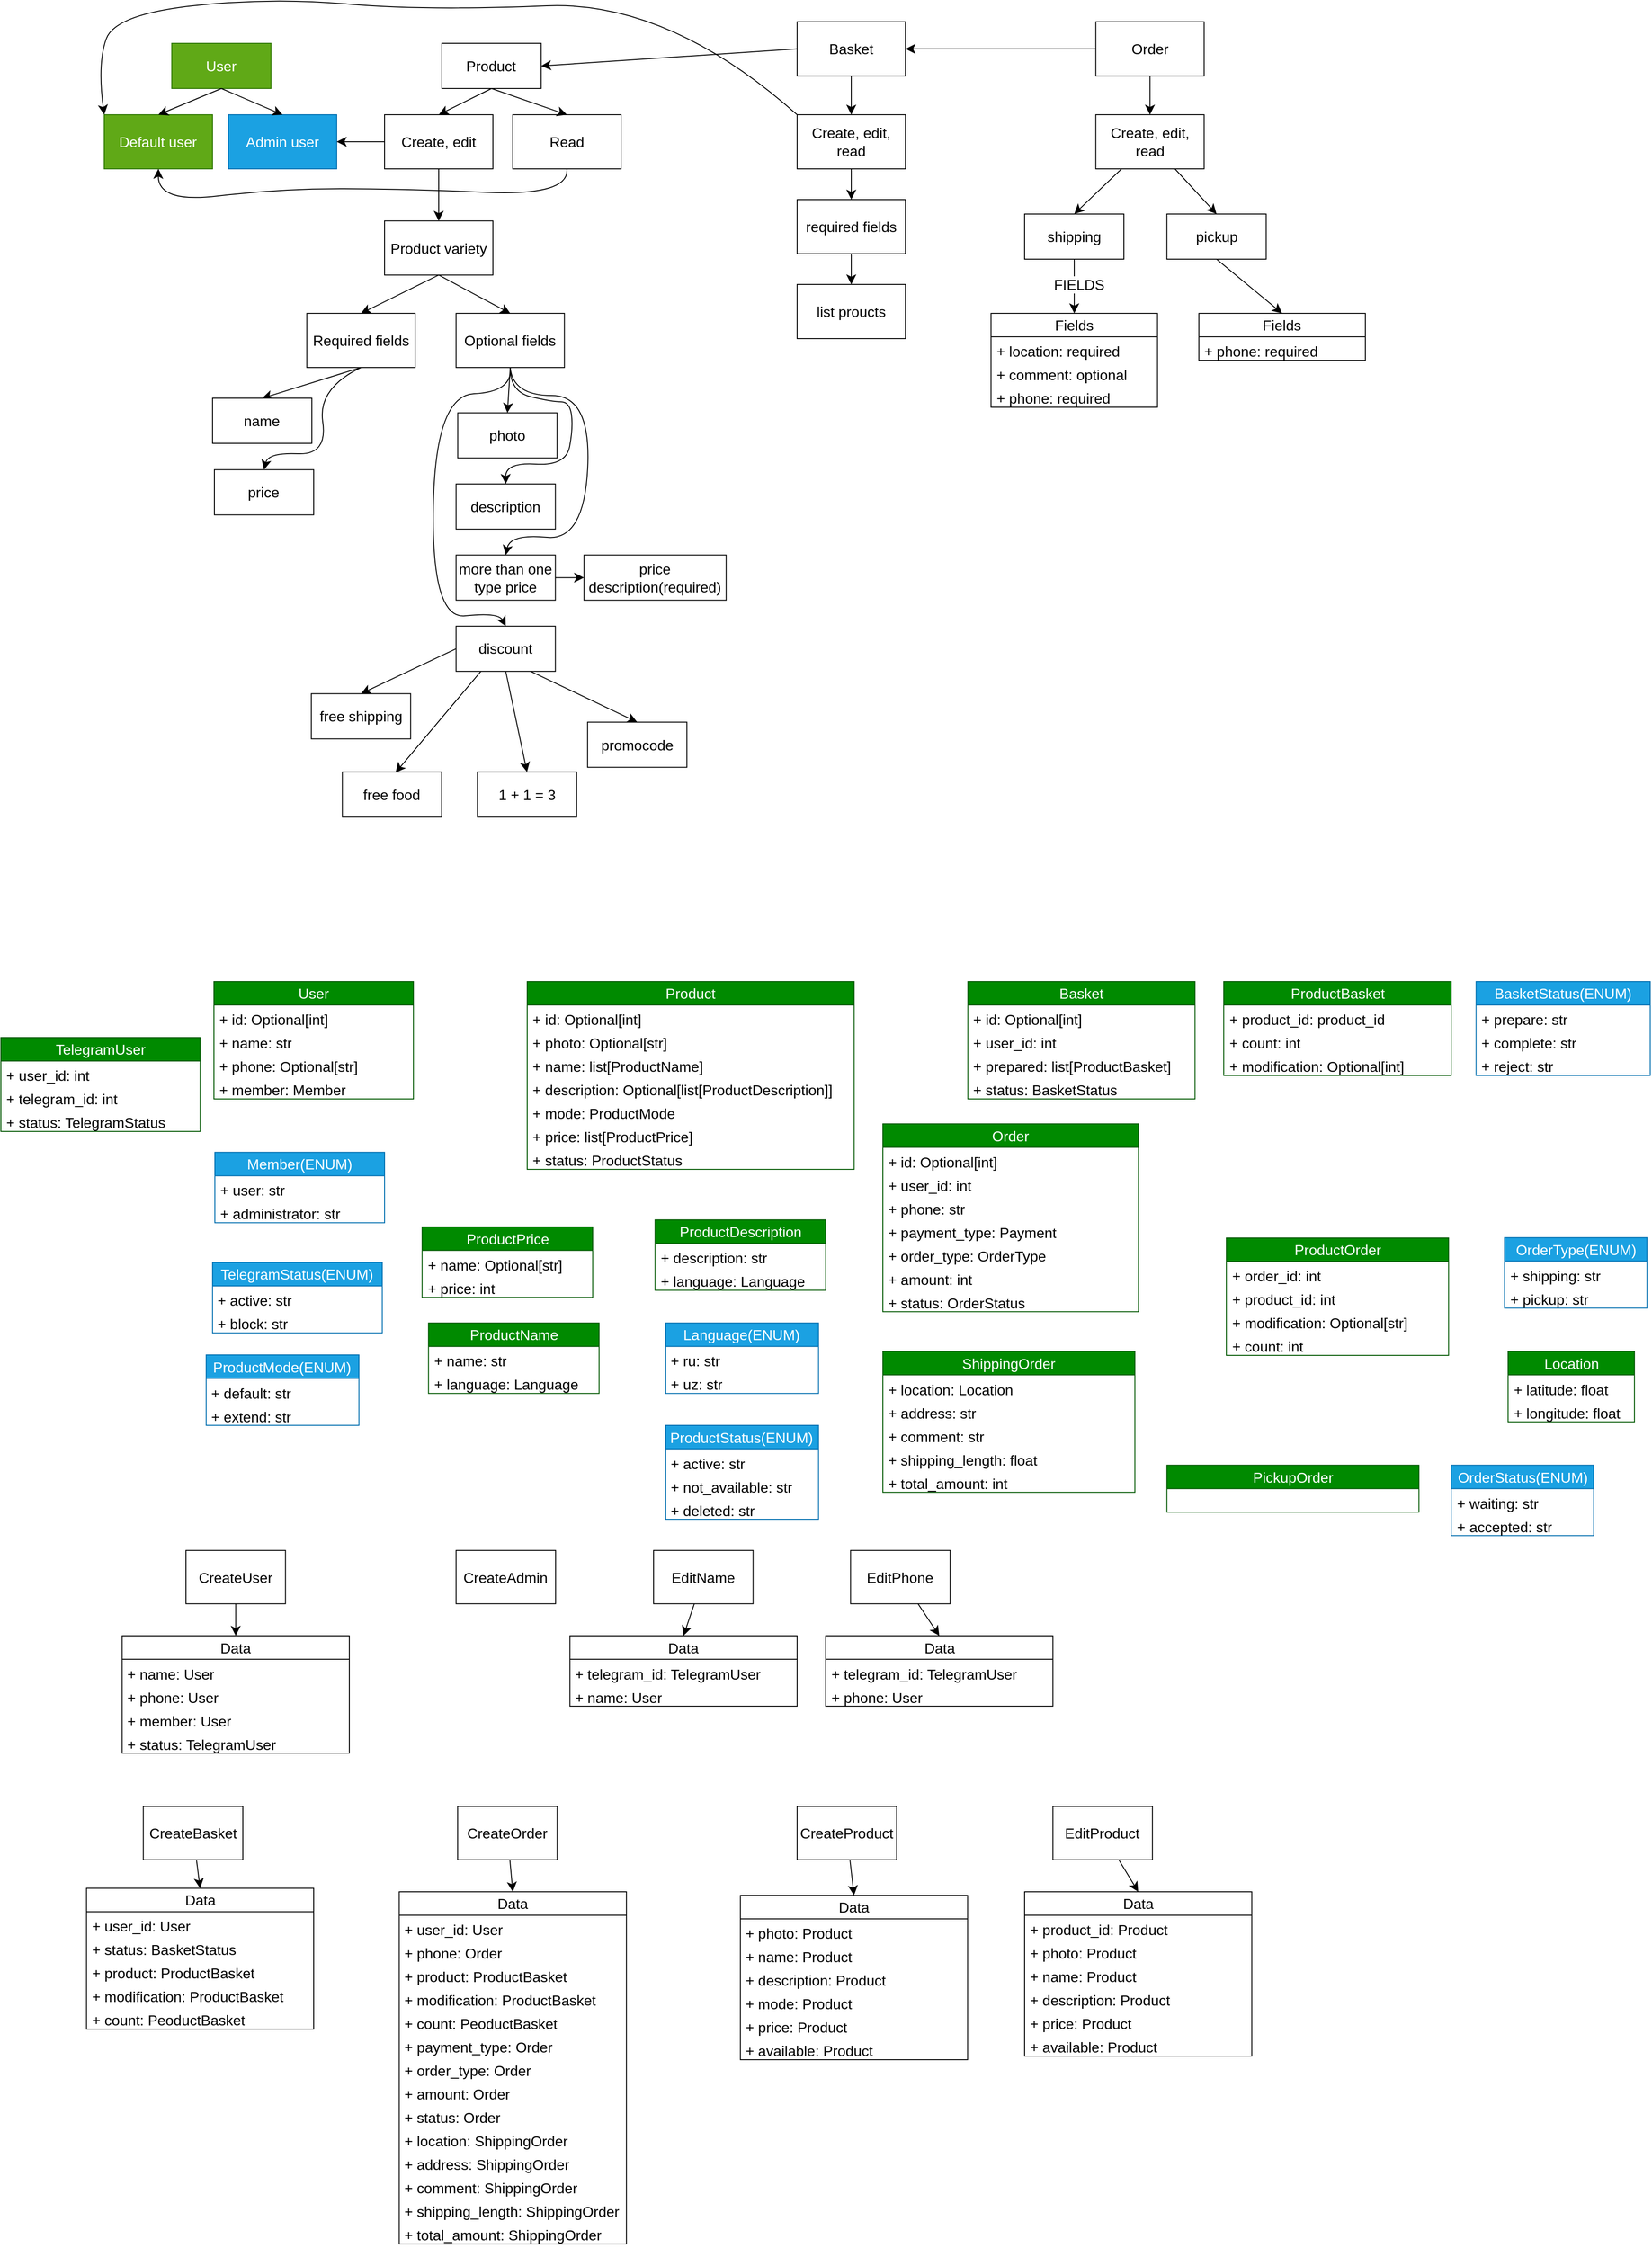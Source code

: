 <mxfile version="21.7.2" type="github" pages="2">
  <diagram name="common" id="2kAOOVgiXVAEId-HnfGU">
    <mxGraphModel dx="2701" dy="2338" grid="1" gridSize="3.937" guides="1" tooltips="1" connect="1" arrows="1" fold="1" page="1" pageScale="1" pageWidth="827" pageHeight="1169" background="none" math="0" shadow="0">
      <root>
        <mxCell id="0" />
        <mxCell id="1" parent="0" />
        <mxCell id="MvSRgmjmEU01SDQ68-oU-24" value="User" style="html=1;whiteSpace=wrap;fontSize=16;fillColor=#60a917;strokeColor=#2D7600;fontColor=#ffffff;" vertex="1" parent="1">
          <mxGeometry x="-15.75" y="-110" width="110" height="50" as="geometry" />
        </mxCell>
        <mxCell id="MvSRgmjmEU01SDQ68-oU-38" style="edgeStyle=none;curved=1;rounded=0;orthogonalLoop=1;jettySize=auto;html=1;entryX=0.5;entryY=0;entryDx=0;entryDy=0;fontSize=12;startSize=8;endSize=8;exitX=0.5;exitY=1;exitDx=0;exitDy=0;" edge="1" parent="1" source="MvSRgmjmEU01SDQ68-oU-30" target="MvSRgmjmEU01SDQ68-oU-37">
          <mxGeometry relative="1" as="geometry">
            <mxPoint x="339" y="-47" as="sourcePoint" />
          </mxGeometry>
        </mxCell>
        <mxCell id="MvSRgmjmEU01SDQ68-oU-25" value="Product" style="html=1;whiteSpace=wrap;fontSize=16;" vertex="1" parent="1">
          <mxGeometry x="283.46" y="-110" width="110" height="50" as="geometry" />
        </mxCell>
        <mxCell id="MvSRgmjmEU01SDQ68-oU-26" value="Default user" style="rounded=0;whiteSpace=wrap;html=1;fontSize=16;fillColor=#60a917;fontColor=#ffffff;strokeColor=#2D7600;" vertex="1" parent="1">
          <mxGeometry x="-90.55" y="-31" width="120" height="60" as="geometry" />
        </mxCell>
        <mxCell id="MvSRgmjmEU01SDQ68-oU-27" value="Admin user" style="rounded=0;whiteSpace=wrap;html=1;fontSize=16;fillColor=#1ba1e2;fontColor=#ffffff;strokeColor=#006EAF;" vertex="1" parent="1">
          <mxGeometry x="47" y="-31" width="120" height="60" as="geometry" />
        </mxCell>
        <mxCell id="MvSRgmjmEU01SDQ68-oU-28" value="" style="endArrow=classic;html=1;rounded=0;fontSize=12;startSize=8;endSize=8;curved=1;exitX=0.5;exitY=1;exitDx=0;exitDy=0;entryX=0.5;entryY=0;entryDx=0;entryDy=0;" edge="1" parent="1" source="MvSRgmjmEU01SDQ68-oU-24" target="MvSRgmjmEU01SDQ68-oU-26">
          <mxGeometry width="50" height="50" relative="1" as="geometry">
            <mxPoint x="-83" y="-25" as="sourcePoint" />
            <mxPoint x="-33" y="-75" as="targetPoint" />
          </mxGeometry>
        </mxCell>
        <mxCell id="MvSRgmjmEU01SDQ68-oU-29" value="" style="endArrow=classic;html=1;rounded=0;fontSize=12;startSize=8;endSize=8;curved=1;exitX=0.5;exitY=1;exitDx=0;exitDy=0;entryX=0.5;entryY=0;entryDx=0;entryDy=0;" edge="1" parent="1" source="MvSRgmjmEU01SDQ68-oU-24" target="MvSRgmjmEU01SDQ68-oU-27">
          <mxGeometry width="50" height="50" relative="1" as="geometry">
            <mxPoint x="42.937" y="-56.063" as="sourcePoint" />
            <mxPoint x="-27.063" y="-27.063" as="targetPoint" />
          </mxGeometry>
        </mxCell>
        <mxCell id="MvSRgmjmEU01SDQ68-oU-35" style="edgeStyle=none;curved=1;rounded=0;orthogonalLoop=1;jettySize=auto;html=1;entryX=1;entryY=0.5;entryDx=0;entryDy=0;fontSize=12;startSize=8;endSize=8;" edge="1" parent="1" source="MvSRgmjmEU01SDQ68-oU-30" target="MvSRgmjmEU01SDQ68-oU-27">
          <mxGeometry relative="1" as="geometry" />
        </mxCell>
        <mxCell id="MvSRgmjmEU01SDQ68-oU-30" value="Create, edit" style="rounded=0;whiteSpace=wrap;html=1;fontSize=16;" vertex="1" parent="1">
          <mxGeometry x="220" y="-31" width="120" height="60" as="geometry" />
        </mxCell>
        <mxCell id="MvSRgmjmEU01SDQ68-oU-31" value="" style="endArrow=classic;html=1;rounded=0;fontSize=12;startSize=8;endSize=8;curved=1;exitX=0.5;exitY=1;exitDx=0;exitDy=0;entryX=0.5;entryY=0;entryDx=0;entryDy=0;" edge="1" parent="1" source="MvSRgmjmEU01SDQ68-oU-25" target="MvSRgmjmEU01SDQ68-oU-30">
          <mxGeometry width="50" height="50" relative="1" as="geometry">
            <mxPoint x="232" y="38" as="sourcePoint" />
            <mxPoint x="282" y="-12" as="targetPoint" />
          </mxGeometry>
        </mxCell>
        <mxCell id="MvSRgmjmEU01SDQ68-oU-36" style="edgeStyle=none;curved=1;rounded=0;orthogonalLoop=1;jettySize=auto;html=1;entryX=0.5;entryY=1;entryDx=0;entryDy=0;fontSize=12;startSize=8;endSize=8;exitX=0.5;exitY=1;exitDx=0;exitDy=0;" edge="1" parent="1" source="MvSRgmjmEU01SDQ68-oU-32" target="MvSRgmjmEU01SDQ68-oU-26">
          <mxGeometry relative="1" as="geometry">
            <mxPoint x="400.42" y="70.867" as="sourcePoint" />
            <mxPoint x="7.87" y="96.89" as="targetPoint" />
            <Array as="points">
              <mxPoint x="425" y="59" />
              <mxPoint x="240" y="51" />
              <mxPoint x="102" y="51" />
              <mxPoint x="-31" y="67" />
            </Array>
          </mxGeometry>
        </mxCell>
        <mxCell id="MvSRgmjmEU01SDQ68-oU-32" value="Read" style="rounded=0;whiteSpace=wrap;html=1;fontSize=16;" vertex="1" parent="1">
          <mxGeometry x="362" y="-31" width="120" height="60" as="geometry" />
        </mxCell>
        <mxCell id="MvSRgmjmEU01SDQ68-oU-33" value="" style="endArrow=classic;html=1;rounded=0;fontSize=12;startSize=8;endSize=8;curved=1;exitX=0.5;exitY=1;exitDx=0;exitDy=0;entryX=0.5;entryY=0;entryDx=0;entryDy=0;" edge="1" parent="1" source="MvSRgmjmEU01SDQ68-oU-25" target="MvSRgmjmEU01SDQ68-oU-32">
          <mxGeometry width="50" height="50" relative="1" as="geometry">
            <mxPoint x="341.937" y="-56.063" as="sourcePoint" />
            <mxPoint x="283.937" y="-27.063" as="targetPoint" />
          </mxGeometry>
        </mxCell>
        <mxCell id="MvSRgmjmEU01SDQ68-oU-43" style="edgeStyle=none;curved=1;rounded=0;orthogonalLoop=1;jettySize=auto;html=1;entryX=0.5;entryY=0;entryDx=0;entryDy=0;fontSize=12;startSize=8;endSize=8;exitX=0.5;exitY=1;exitDx=0;exitDy=0;" edge="1" parent="1" source="MvSRgmjmEU01SDQ68-oU-37" target="MvSRgmjmEU01SDQ68-oU-40">
          <mxGeometry relative="1" as="geometry" />
        </mxCell>
        <mxCell id="MvSRgmjmEU01SDQ68-oU-44" style="edgeStyle=none;curved=1;rounded=0;orthogonalLoop=1;jettySize=auto;html=1;entryX=0.5;entryY=0;entryDx=0;entryDy=0;fontSize=12;startSize=8;endSize=8;exitX=0.5;exitY=1;exitDx=0;exitDy=0;" edge="1" parent="1" source="MvSRgmjmEU01SDQ68-oU-37" target="MvSRgmjmEU01SDQ68-oU-41">
          <mxGeometry relative="1" as="geometry" />
        </mxCell>
        <mxCell id="MvSRgmjmEU01SDQ68-oU-37" value="Product&amp;nbsp;variety" style="rounded=0;whiteSpace=wrap;html=1;fontSize=16;" vertex="1" parent="1">
          <mxGeometry x="220" y="86.61" width="120" height="60" as="geometry" />
        </mxCell>
        <mxCell id="MvSRgmjmEU01SDQ68-oU-47" style="edgeStyle=none;curved=1;rounded=0;orthogonalLoop=1;jettySize=auto;html=1;entryX=0.5;entryY=0;entryDx=0;entryDy=0;fontSize=12;startSize=8;endSize=8;exitX=0.5;exitY=1;exitDx=0;exitDy=0;" edge="1" parent="1" source="MvSRgmjmEU01SDQ68-oU-40" target="MvSRgmjmEU01SDQ68-oU-46">
          <mxGeometry relative="1" as="geometry" />
        </mxCell>
        <mxCell id="MvSRgmjmEU01SDQ68-oU-51" style="edgeStyle=none;curved=1;rounded=0;orthogonalLoop=1;jettySize=auto;html=1;entryX=0.5;entryY=0;entryDx=0;entryDy=0;fontSize=12;startSize=8;endSize=8;exitX=0.5;exitY=1;exitDx=0;exitDy=0;" edge="1" parent="1" source="MvSRgmjmEU01SDQ68-oU-40" target="MvSRgmjmEU01SDQ68-oU-50">
          <mxGeometry relative="1" as="geometry">
            <Array as="points">
              <mxPoint x="146" y="272" />
              <mxPoint x="157" y="346" />
              <mxPoint x="91" y="343" />
            </Array>
          </mxGeometry>
        </mxCell>
        <mxCell id="MvSRgmjmEU01SDQ68-oU-40" value="Required fields" style="rounded=0;whiteSpace=wrap;html=1;fontSize=16;" vertex="1" parent="1">
          <mxGeometry x="133.86" y="189" width="120" height="60" as="geometry" />
        </mxCell>
        <mxCell id="MvSRgmjmEU01SDQ68-oU-49" style="edgeStyle=none;curved=1;rounded=0;orthogonalLoop=1;jettySize=auto;html=1;fontSize=12;startSize=8;endSize=8;entryX=0.5;entryY=0;entryDx=0;entryDy=0;exitX=0.5;exitY=1;exitDx=0;exitDy=0;" edge="1" parent="1" source="MvSRgmjmEU01SDQ68-oU-41" target="MvSRgmjmEU01SDQ68-oU-52">
          <mxGeometry relative="1" as="geometry">
            <mxPoint x="433.075" y="283" as="targetPoint" />
          </mxGeometry>
        </mxCell>
        <mxCell id="MvSRgmjmEU01SDQ68-oU-58" style="edgeStyle=none;curved=1;rounded=0;orthogonalLoop=1;jettySize=auto;html=1;entryX=0.5;entryY=0;entryDx=0;entryDy=0;fontSize=12;startSize=8;endSize=8;exitX=0.5;exitY=1;exitDx=0;exitDy=0;" edge="1" parent="1" source="MvSRgmjmEU01SDQ68-oU-41" target="MvSRgmjmEU01SDQ68-oU-53">
          <mxGeometry relative="1" as="geometry">
            <Array as="points">
              <mxPoint x="359" y="276" />
              <mxPoint x="406" y="287" />
              <mxPoint x="425" y="287" />
              <mxPoint x="429" y="315" />
              <mxPoint x="421" y="358" />
              <mxPoint x="354" y="354" />
            </Array>
          </mxGeometry>
        </mxCell>
        <mxCell id="MvSRgmjmEU01SDQ68-oU-60" style="edgeStyle=none;curved=1;rounded=0;orthogonalLoop=1;jettySize=auto;html=1;fontSize=12;startSize=8;endSize=8;entryX=0.5;entryY=0;entryDx=0;entryDy=0;exitX=0.5;exitY=1;exitDx=0;exitDy=0;" edge="1" parent="1" source="MvSRgmjmEU01SDQ68-oU-41" target="MvSRgmjmEU01SDQ68-oU-54">
          <mxGeometry relative="1" as="geometry">
            <Array as="points">
              <mxPoint x="362" y="280" />
              <mxPoint x="449" y="280" />
              <mxPoint x="441" y="441" />
              <mxPoint x="359" y="433" />
            </Array>
          </mxGeometry>
        </mxCell>
        <mxCell id="MvSRgmjmEU01SDQ68-oU-62" style="edgeStyle=none;curved=1;rounded=0;orthogonalLoop=1;jettySize=auto;html=1;entryX=0.5;entryY=0;entryDx=0;entryDy=0;fontSize=12;startSize=8;endSize=8;exitX=0.5;exitY=1;exitDx=0;exitDy=0;" edge="1" parent="1" source="MvSRgmjmEU01SDQ68-oU-41" target="MvSRgmjmEU01SDQ68-oU-57">
          <mxGeometry relative="1" as="geometry">
            <Array as="points">
              <mxPoint x="362" y="276" />
              <mxPoint x="276" y="280" />
              <mxPoint x="272" y="528" />
              <mxPoint x="346" y="520" />
            </Array>
          </mxGeometry>
        </mxCell>
        <mxCell id="MvSRgmjmEU01SDQ68-oU-41" value="Optional fields" style="rounded=0;whiteSpace=wrap;html=1;fontSize=16;" vertex="1" parent="1">
          <mxGeometry x="299.217" y="188.997" width="120" height="60" as="geometry" />
        </mxCell>
        <mxCell id="MvSRgmjmEU01SDQ68-oU-46" value="name" style="html=1;whiteSpace=wrap;fontSize=16;" vertex="1" parent="1">
          <mxGeometry x="29.45" y="283" width="110" height="50" as="geometry" />
        </mxCell>
        <mxCell id="MvSRgmjmEU01SDQ68-oU-50" value="price" style="html=1;whiteSpace=wrap;fontSize=16;" vertex="1" parent="1">
          <mxGeometry x="31.497" y="362.207" width="110" height="50" as="geometry" />
        </mxCell>
        <mxCell id="MvSRgmjmEU01SDQ68-oU-52" value="photo" style="html=1;whiteSpace=wrap;fontSize=16;" vertex="1" parent="1">
          <mxGeometry x="301.077" y="299.217" width="110" height="50" as="geometry" />
        </mxCell>
        <mxCell id="MvSRgmjmEU01SDQ68-oU-53" value="description" style="html=1;whiteSpace=wrap;fontSize=16;" vertex="1" parent="1">
          <mxGeometry x="299.224" y="377.954" width="110" height="50" as="geometry" />
        </mxCell>
        <mxCell id="MvSRgmjmEU01SDQ68-oU-56" style="edgeStyle=none;curved=1;rounded=0;orthogonalLoop=1;jettySize=auto;html=1;entryX=0;entryY=0.5;entryDx=0;entryDy=0;fontSize=12;startSize=8;endSize=8;exitX=1;exitY=0.5;exitDx=0;exitDy=0;" edge="1" parent="1" source="MvSRgmjmEU01SDQ68-oU-54" target="MvSRgmjmEU01SDQ68-oU-55">
          <mxGeometry relative="1" as="geometry">
            <mxPoint x="405.22" y="480.26" as="sourcePoint" />
          </mxGeometry>
        </mxCell>
        <mxCell id="MvSRgmjmEU01SDQ68-oU-54" value="more than one type price" style="html=1;whiteSpace=wrap;fontSize=16;" vertex="1" parent="1">
          <mxGeometry x="299.221" y="456.691" width="110" height="50" as="geometry" />
        </mxCell>
        <mxCell id="MvSRgmjmEU01SDQ68-oU-55" value="price description(required)" style="html=1;whiteSpace=wrap;fontSize=16;" vertex="1" parent="1">
          <mxGeometry x="440.92" y="456.69" width="157.48" height="50" as="geometry" />
        </mxCell>
        <mxCell id="MvSRgmjmEU01SDQ68-oU-65" style="edgeStyle=none;curved=1;rounded=0;orthogonalLoop=1;jettySize=auto;html=1;entryX=0.5;entryY=0;entryDx=0;entryDy=0;fontSize=12;startSize=8;endSize=8;exitX=0;exitY=0.5;exitDx=0;exitDy=0;" edge="1" parent="1" source="MvSRgmjmEU01SDQ68-oU-57" target="MvSRgmjmEU01SDQ68-oU-63">
          <mxGeometry relative="1" as="geometry" />
        </mxCell>
        <mxCell id="MvSRgmjmEU01SDQ68-oU-66" style="edgeStyle=none;curved=1;rounded=0;orthogonalLoop=1;jettySize=auto;html=1;entryX=0.536;entryY=0.014;entryDx=0;entryDy=0;entryPerimeter=0;fontSize=12;startSize=8;endSize=8;exitX=0.25;exitY=1;exitDx=0;exitDy=0;" edge="1" parent="1" source="MvSRgmjmEU01SDQ68-oU-57" target="MvSRgmjmEU01SDQ68-oU-64">
          <mxGeometry relative="1" as="geometry" />
        </mxCell>
        <mxCell id="MvSRgmjmEU01SDQ68-oU-68" style="edgeStyle=none;curved=1;rounded=0;orthogonalLoop=1;jettySize=auto;html=1;entryX=0.5;entryY=0;entryDx=0;entryDy=0;fontSize=12;startSize=8;endSize=8;exitX=0.5;exitY=1;exitDx=0;exitDy=0;" edge="1" parent="1" source="MvSRgmjmEU01SDQ68-oU-57" target="MvSRgmjmEU01SDQ68-oU-67">
          <mxGeometry relative="1" as="geometry" />
        </mxCell>
        <mxCell id="MvSRgmjmEU01SDQ68-oU-70" style="edgeStyle=none;curved=1;rounded=0;orthogonalLoop=1;jettySize=auto;html=1;entryX=0.5;entryY=0;entryDx=0;entryDy=0;fontSize=12;startSize=8;endSize=8;exitX=0.75;exitY=1;exitDx=0;exitDy=0;" edge="1" parent="1" source="MvSRgmjmEU01SDQ68-oU-57" target="MvSRgmjmEU01SDQ68-oU-69">
          <mxGeometry relative="1" as="geometry" />
        </mxCell>
        <mxCell id="MvSRgmjmEU01SDQ68-oU-57" value="discount" style="html=1;whiteSpace=wrap;fontSize=16;" vertex="1" parent="1">
          <mxGeometry x="299.215" y="535.435" width="110" height="50" as="geometry" />
        </mxCell>
        <mxCell id="MvSRgmjmEU01SDQ68-oU-63" value="free shipping" style="html=1;whiteSpace=wrap;fontSize=16;" vertex="1" parent="1">
          <mxGeometry x="138.86" y="610.23" width="110" height="50" as="geometry" />
        </mxCell>
        <mxCell id="MvSRgmjmEU01SDQ68-oU-64" value="free food" style="html=1;whiteSpace=wrap;fontSize=16;" vertex="1" parent="1">
          <mxGeometry x="173.227" y="696.847" width="110" height="50" as="geometry" />
        </mxCell>
        <mxCell id="MvSRgmjmEU01SDQ68-oU-67" value="1 + 1 = 3" style="html=1;whiteSpace=wrap;fontSize=16;" vertex="1" parent="1">
          <mxGeometry x="322.837" y="696.847" width="110" height="50" as="geometry" />
        </mxCell>
        <mxCell id="MvSRgmjmEU01SDQ68-oU-69" value="promocode" style="html=1;whiteSpace=wrap;fontSize=16;" vertex="1" parent="1">
          <mxGeometry x="444.884" y="641.734" width="110" height="50" as="geometry" />
        </mxCell>
        <mxCell id="MvSRgmjmEU01SDQ68-oU-73" style="edgeStyle=none;curved=1;rounded=0;orthogonalLoop=1;jettySize=auto;html=1;entryX=1;entryY=0.5;entryDx=0;entryDy=0;fontSize=12;startSize=8;endSize=8;exitX=0;exitY=0.5;exitDx=0;exitDy=0;" edge="1" parent="1" source="MvSRgmjmEU01SDQ68-oU-77" target="MvSRgmjmEU01SDQ68-oU-25">
          <mxGeometry relative="1" as="geometry">
            <mxPoint x="677.11" y="-102.35" as="sourcePoint" />
          </mxGeometry>
        </mxCell>
        <mxCell id="MvSRgmjmEU01SDQ68-oU-76" style="edgeStyle=none;curved=1;rounded=0;orthogonalLoop=1;jettySize=auto;html=1;entryX=0.5;entryY=0;entryDx=0;entryDy=0;fontSize=12;startSize=8;endSize=8;exitX=0.5;exitY=1;exitDx=0;exitDy=0;" edge="1" parent="1" source="MvSRgmjmEU01SDQ68-oU-77" target="MvSRgmjmEU01SDQ68-oU-74">
          <mxGeometry relative="1" as="geometry">
            <mxPoint x="724" y="-59" as="sourcePoint" />
          </mxGeometry>
        </mxCell>
        <mxCell id="MvSRgmjmEU01SDQ68-oU-79" style="edgeStyle=none;curved=1;rounded=0;orthogonalLoop=1;jettySize=auto;html=1;entryX=0.5;entryY=0;entryDx=0;entryDy=0;fontSize=12;startSize=8;endSize=8;exitX=0.5;exitY=1;exitDx=0;exitDy=0;" edge="1" parent="1" source="MvSRgmjmEU01SDQ68-oU-74" target="MvSRgmjmEU01SDQ68-oU-78">
          <mxGeometry relative="1" as="geometry" />
        </mxCell>
        <mxCell id="MvSRgmjmEU01SDQ68-oU-86" style="edgeStyle=none;curved=1;rounded=0;orthogonalLoop=1;jettySize=auto;html=1;fontSize=12;startSize=8;endSize=8;entryX=0;entryY=0;entryDx=0;entryDy=0;exitX=0;exitY=0;exitDx=0;exitDy=0;" edge="1" parent="1" source="MvSRgmjmEU01SDQ68-oU-74" target="MvSRgmjmEU01SDQ68-oU-26">
          <mxGeometry relative="1" as="geometry">
            <mxPoint x="98.425" y="70.866" as="targetPoint" />
            <Array as="points">
              <mxPoint x="535" y="-157" />
              <mxPoint x="264" y="-146" />
              <mxPoint x="94" y="-161" />
              <mxPoint x="-79" y="-142" />
              <mxPoint x="-98" y="-87" />
            </Array>
          </mxGeometry>
        </mxCell>
        <mxCell id="MvSRgmjmEU01SDQ68-oU-74" value="Create, edit, read" style="rounded=0;whiteSpace=wrap;html=1;fontSize=16;" vertex="1" parent="1">
          <mxGeometry x="677" y="-31" width="120" height="60" as="geometry" />
        </mxCell>
        <mxCell id="MvSRgmjmEU01SDQ68-oU-77" value="Basket" style="rounded=0;whiteSpace=wrap;html=1;fontSize=16;" vertex="1" parent="1">
          <mxGeometry x="676.997" y="-133.853" width="120" height="60" as="geometry" />
        </mxCell>
        <mxCell id="MvSRgmjmEU01SDQ68-oU-85" style="edgeStyle=none;curved=1;rounded=0;orthogonalLoop=1;jettySize=auto;html=1;entryX=0.5;entryY=0;entryDx=0;entryDy=0;fontSize=12;startSize=8;endSize=8;" edge="1" parent="1" source="MvSRgmjmEU01SDQ68-oU-78" target="MvSRgmjmEU01SDQ68-oU-84">
          <mxGeometry relative="1" as="geometry" />
        </mxCell>
        <mxCell id="MvSRgmjmEU01SDQ68-oU-78" value="required fields" style="rounded=0;whiteSpace=wrap;html=1;fontSize=16;" vertex="1" parent="1">
          <mxGeometry x="677.004" y="62.994" width="120" height="60" as="geometry" />
        </mxCell>
        <mxCell id="MvSRgmjmEU01SDQ68-oU-84" value="list proucts" style="rounded=0;whiteSpace=wrap;html=1;fontSize=16;" vertex="1" parent="1">
          <mxGeometry x="677" y="157" width="120" height="60" as="geometry" />
        </mxCell>
        <mxCell id="MvSRgmjmEU01SDQ68-oU-89" style="edgeStyle=none;curved=1;rounded=0;orthogonalLoop=1;jettySize=auto;html=1;entryX=1;entryY=0.5;entryDx=0;entryDy=0;fontSize=12;startSize=8;endSize=8;exitX=0;exitY=0.5;exitDx=0;exitDy=0;" edge="1" parent="1" source="MvSRgmjmEU01SDQ68-oU-88" target="MvSRgmjmEU01SDQ68-oU-77">
          <mxGeometry relative="1" as="geometry" />
        </mxCell>
        <mxCell id="MvSRgmjmEU01SDQ68-oU-91" style="edgeStyle=none;curved=1;rounded=0;orthogonalLoop=1;jettySize=auto;html=1;entryX=0.5;entryY=0;entryDx=0;entryDy=0;fontSize=12;startSize=8;endSize=8;" edge="1" parent="1" source="MvSRgmjmEU01SDQ68-oU-88" target="MvSRgmjmEU01SDQ68-oU-90">
          <mxGeometry relative="1" as="geometry" />
        </mxCell>
        <mxCell id="MvSRgmjmEU01SDQ68-oU-88" value="Order" style="rounded=0;whiteSpace=wrap;html=1;fontSize=16;" vertex="1" parent="1">
          <mxGeometry x="1007.87" y="-133.85" width="120" height="60" as="geometry" />
        </mxCell>
        <mxCell id="MvSRgmjmEU01SDQ68-oU-93" style="edgeStyle=none;curved=1;rounded=0;orthogonalLoop=1;jettySize=auto;html=1;entryX=0.5;entryY=0;entryDx=0;entryDy=0;fontSize=12;startSize=8;endSize=8;" edge="1" parent="1" source="MvSRgmjmEU01SDQ68-oU-90" target="MvSRgmjmEU01SDQ68-oU-92">
          <mxGeometry relative="1" as="geometry" />
        </mxCell>
        <mxCell id="MvSRgmjmEU01SDQ68-oU-95" style="edgeStyle=none;curved=1;rounded=0;orthogonalLoop=1;jettySize=auto;html=1;entryX=0.5;entryY=0;entryDx=0;entryDy=0;fontSize=12;startSize=8;endSize=8;" edge="1" parent="1" source="MvSRgmjmEU01SDQ68-oU-90" target="MvSRgmjmEU01SDQ68-oU-94">
          <mxGeometry relative="1" as="geometry" />
        </mxCell>
        <mxCell id="MvSRgmjmEU01SDQ68-oU-90" value="Create, edit, read" style="rounded=0;whiteSpace=wrap;html=1;fontSize=16;" vertex="1" parent="1">
          <mxGeometry x="1007.867" y="-31.003" width="120" height="60" as="geometry" />
        </mxCell>
        <mxCell id="MvSRgmjmEU01SDQ68-oU-100" style="edgeStyle=none;curved=1;rounded=0;orthogonalLoop=1;jettySize=auto;html=1;entryX=0.5;entryY=0;entryDx=0;entryDy=0;fontSize=12;startSize=8;endSize=8;exitX=0.5;exitY=1;exitDx=0;exitDy=0;" edge="1" parent="1" source="MvSRgmjmEU01SDQ68-oU-92" target="MvSRgmjmEU01SDQ68-oU-96">
          <mxGeometry relative="1" as="geometry" />
        </mxCell>
        <mxCell id="MvSRgmjmEU01SDQ68-oU-101" value="FIELDS" style="edgeLabel;html=1;align=center;verticalAlign=middle;resizable=0;points=[];fontSize=16;" vertex="1" connectable="0" parent="MvSRgmjmEU01SDQ68-oU-100">
          <mxGeometry x="-0.088" y="5" relative="1" as="geometry">
            <mxPoint as="offset" />
          </mxGeometry>
        </mxCell>
        <mxCell id="MvSRgmjmEU01SDQ68-oU-92" value="shipping" style="html=1;whiteSpace=wrap;fontSize=16;" vertex="1" parent="1">
          <mxGeometry x="929" y="79" width="110" height="50" as="geometry" />
        </mxCell>
        <mxCell id="MvSRgmjmEU01SDQ68-oU-106" style="edgeStyle=none;curved=1;rounded=0;orthogonalLoop=1;jettySize=auto;html=1;entryX=0.5;entryY=0;entryDx=0;entryDy=0;fontSize=12;startSize=8;endSize=8;exitX=0.5;exitY=1;exitDx=0;exitDy=0;" edge="1" parent="1" source="MvSRgmjmEU01SDQ68-oU-94" target="MvSRgmjmEU01SDQ68-oU-102">
          <mxGeometry relative="1" as="geometry" />
        </mxCell>
        <mxCell id="MvSRgmjmEU01SDQ68-oU-94" value="pickup" style="html=1;whiteSpace=wrap;fontSize=16;" vertex="1" parent="1">
          <mxGeometry x="1086.617" y="78.997" width="110" height="50" as="geometry" />
        </mxCell>
        <mxCell id="MvSRgmjmEU01SDQ68-oU-96" value="Fields" style="swimlane;fontStyle=0;childLayout=stackLayout;horizontal=1;startSize=26;fillColor=none;horizontalStack=0;resizeParent=1;resizeParentMax=0;resizeLast=0;collapsible=1;marginBottom=0;whiteSpace=wrap;html=1;fontSize=16;" vertex="1" parent="1">
          <mxGeometry x="891.79" y="189" width="184.42" height="104" as="geometry" />
        </mxCell>
        <mxCell id="MvSRgmjmEU01SDQ68-oU-97" value="+ location: required" style="text;strokeColor=none;fillColor=none;align=left;verticalAlign=top;spacingLeft=4;spacingRight=4;overflow=hidden;rotatable=0;points=[[0,0.5],[1,0.5]];portConstraint=eastwest;whiteSpace=wrap;html=1;fontSize=16;" vertex="1" parent="MvSRgmjmEU01SDQ68-oU-96">
          <mxGeometry y="26" width="184.42" height="26" as="geometry" />
        </mxCell>
        <mxCell id="MvSRgmjmEU01SDQ68-oU-98" value="+ comment: optional" style="text;strokeColor=none;fillColor=none;align=left;verticalAlign=top;spacingLeft=4;spacingRight=4;overflow=hidden;rotatable=0;points=[[0,0.5],[1,0.5]];portConstraint=eastwest;whiteSpace=wrap;html=1;fontSize=16;" vertex="1" parent="MvSRgmjmEU01SDQ68-oU-96">
          <mxGeometry y="52" width="184.42" height="26" as="geometry" />
        </mxCell>
        <mxCell id="MvSRgmjmEU01SDQ68-oU-99" value="+ phone: required" style="text;strokeColor=none;fillColor=none;align=left;verticalAlign=top;spacingLeft=4;spacingRight=4;overflow=hidden;rotatable=0;points=[[0,0.5],[1,0.5]];portConstraint=eastwest;whiteSpace=wrap;html=1;fontSize=16;" vertex="1" parent="MvSRgmjmEU01SDQ68-oU-96">
          <mxGeometry y="78" width="184.42" height="26" as="geometry" />
        </mxCell>
        <mxCell id="MvSRgmjmEU01SDQ68-oU-102" value="Fields" style="swimlane;fontStyle=0;childLayout=stackLayout;horizontal=1;startSize=26;fillColor=none;horizontalStack=0;resizeParent=1;resizeParentMax=0;resizeLast=0;collapsible=1;marginBottom=0;whiteSpace=wrap;html=1;fontSize=16;" vertex="1" parent="1">
          <mxGeometry x="1122.047" y="188.997" width="184.42" height="52" as="geometry" />
        </mxCell>
        <mxCell id="MvSRgmjmEU01SDQ68-oU-103" value="+ phone: required" style="text;strokeColor=none;fillColor=none;align=left;verticalAlign=top;spacingLeft=4;spacingRight=4;overflow=hidden;rotatable=0;points=[[0,0.5],[1,0.5]];portConstraint=eastwest;whiteSpace=wrap;html=1;fontSize=16;" vertex="1" parent="MvSRgmjmEU01SDQ68-oU-102">
          <mxGeometry y="26" width="184.42" height="26" as="geometry" />
        </mxCell>
        <mxCell id="MvSRgmjmEU01SDQ68-oU-107" value="User" style="swimlane;fontStyle=0;childLayout=stackLayout;horizontal=1;startSize=26;fillColor=#008a00;horizontalStack=0;resizeParent=1;resizeParentMax=0;resizeLast=0;collapsible=1;marginBottom=0;whiteSpace=wrap;html=1;fontSize=16;rounded=0;glass=0;shadow=0;fontColor=#ffffff;strokeColor=#005700;" vertex="1" parent="1">
          <mxGeometry x="31" y="929" width="220.97" height="130" as="geometry" />
        </mxCell>
        <mxCell id="MvSRgmjmEU01SDQ68-oU-108" value="+ id: Optional[int]" style="text;strokeColor=none;fillColor=none;align=left;verticalAlign=top;spacingLeft=4;spacingRight=4;overflow=hidden;rotatable=0;points=[[0,0.5],[1,0.5]];portConstraint=eastwest;whiteSpace=wrap;html=1;fontSize=16;rounded=0;glass=0;shadow=0;" vertex="1" parent="MvSRgmjmEU01SDQ68-oU-107">
          <mxGeometry y="26" width="220.97" height="26" as="geometry" />
        </mxCell>
        <mxCell id="MvSRgmjmEU01SDQ68-oU-109" value="+ name: str" style="text;strokeColor=none;fillColor=none;align=left;verticalAlign=top;spacingLeft=4;spacingRight=4;overflow=hidden;rotatable=0;points=[[0,0.5],[1,0.5]];portConstraint=eastwest;whiteSpace=wrap;html=1;fontSize=16;rounded=0;glass=0;shadow=0;" vertex="1" parent="MvSRgmjmEU01SDQ68-oU-107">
          <mxGeometry y="52" width="220.97" height="26" as="geometry" />
        </mxCell>
        <mxCell id="MvSRgmjmEU01SDQ68-oU-110" value="+ phone: Optional[str]" style="text;strokeColor=none;fillColor=none;align=left;verticalAlign=top;spacingLeft=4;spacingRight=4;overflow=hidden;rotatable=0;points=[[0,0.5],[1,0.5]];portConstraint=eastwest;whiteSpace=wrap;html=1;fontSize=16;rounded=0;glass=0;shadow=0;" vertex="1" parent="MvSRgmjmEU01SDQ68-oU-107">
          <mxGeometry y="78" width="220.97" height="26" as="geometry" />
        </mxCell>
        <mxCell id="MvSRgmjmEU01SDQ68-oU-111" value="+ member: Member" style="text;strokeColor=none;fillColor=none;align=left;verticalAlign=top;spacingLeft=4;spacingRight=4;overflow=hidden;rotatable=0;points=[[0,0.5],[1,0.5]];portConstraint=eastwest;whiteSpace=wrap;html=1;fontSize=16;rounded=0;glass=0;shadow=0;" vertex="1" parent="MvSRgmjmEU01SDQ68-oU-107">
          <mxGeometry y="104" width="220.97" height="26" as="geometry" />
        </mxCell>
        <mxCell id="MvSRgmjmEU01SDQ68-oU-113" value="Product" style="swimlane;fontStyle=0;childLayout=stackLayout;horizontal=1;startSize=26;fillColor=#008a00;horizontalStack=0;resizeParent=1;resizeParentMax=0;resizeLast=0;collapsible=1;marginBottom=0;whiteSpace=wrap;html=1;fontSize=16;fontColor=#ffffff;strokeColor=#005700;" vertex="1" parent="1">
          <mxGeometry x="378" y="929" width="362.16" height="208" as="geometry" />
        </mxCell>
        <mxCell id="MvSRgmjmEU01SDQ68-oU-140" value="+ id: Optional[int]" style="text;strokeColor=none;fillColor=none;align=left;verticalAlign=top;spacingLeft=4;spacingRight=4;overflow=hidden;rotatable=0;points=[[0,0.5],[1,0.5]];portConstraint=eastwest;whiteSpace=wrap;html=1;fontSize=16;" vertex="1" parent="MvSRgmjmEU01SDQ68-oU-113">
          <mxGeometry y="26" width="362.16" height="26" as="geometry" />
        </mxCell>
        <mxCell id="MvSRgmjmEU01SDQ68-oU-114" value="+ photo: Optional[str]" style="text;strokeColor=none;fillColor=none;align=left;verticalAlign=top;spacingLeft=4;spacingRight=4;overflow=hidden;rotatable=0;points=[[0,0.5],[1,0.5]];portConstraint=eastwest;whiteSpace=wrap;html=1;fontSize=16;" vertex="1" parent="MvSRgmjmEU01SDQ68-oU-113">
          <mxGeometry y="52" width="362.16" height="26" as="geometry" />
        </mxCell>
        <mxCell id="MvSRgmjmEU01SDQ68-oU-115" value="+ name: list[ProductName]" style="text;strokeColor=none;fillColor=none;align=left;verticalAlign=top;spacingLeft=4;spacingRight=4;overflow=hidden;rotatable=0;points=[[0,0.5],[1,0.5]];portConstraint=eastwest;whiteSpace=wrap;html=1;fontSize=16;" vertex="1" parent="MvSRgmjmEU01SDQ68-oU-113">
          <mxGeometry y="78" width="362.16" height="26" as="geometry" />
        </mxCell>
        <mxCell id="MvSRgmjmEU01SDQ68-oU-116" value="+ description: Optional[list[ProductDescription]]" style="text;strokeColor=none;fillColor=none;align=left;verticalAlign=top;spacingLeft=4;spacingRight=4;overflow=hidden;rotatable=0;points=[[0,0.5],[1,0.5]];portConstraint=eastwest;whiteSpace=wrap;html=1;fontSize=16;" vertex="1" parent="MvSRgmjmEU01SDQ68-oU-113">
          <mxGeometry y="104" width="362.16" height="26" as="geometry" />
        </mxCell>
        <mxCell id="MvSRgmjmEU01SDQ68-oU-117" value="+ mode: ProductMode" style="text;strokeColor=none;fillColor=none;align=left;verticalAlign=top;spacingLeft=4;spacingRight=4;overflow=hidden;rotatable=0;points=[[0,0.5],[1,0.5]];portConstraint=eastwest;whiteSpace=wrap;html=1;fontSize=16;" vertex="1" parent="MvSRgmjmEU01SDQ68-oU-113">
          <mxGeometry y="130" width="362.16" height="26" as="geometry" />
        </mxCell>
        <mxCell id="MvSRgmjmEU01SDQ68-oU-135" value="+ price: list[ProductPrice]" style="text;strokeColor=none;fillColor=none;align=left;verticalAlign=top;spacingLeft=4;spacingRight=4;overflow=hidden;rotatable=0;points=[[0,0.5],[1,0.5]];portConstraint=eastwest;whiteSpace=wrap;html=1;fontSize=16;" vertex="1" parent="MvSRgmjmEU01SDQ68-oU-113">
          <mxGeometry y="156" width="362.16" height="26" as="geometry" />
        </mxCell>
        <mxCell id="YFvBYeA73oBhcnZzBgH3-1" value="+ status: ProductStatus" style="text;strokeColor=none;fillColor=none;align=left;verticalAlign=top;spacingLeft=4;spacingRight=4;overflow=hidden;rotatable=0;points=[[0,0.5],[1,0.5]];portConstraint=eastwest;whiteSpace=wrap;html=1;fontSize=16;" vertex="1" parent="MvSRgmjmEU01SDQ68-oU-113">
          <mxGeometry y="182" width="362.16" height="26" as="geometry" />
        </mxCell>
        <mxCell id="MvSRgmjmEU01SDQ68-oU-123" value="Member(ENUM)" style="swimlane;fontStyle=0;childLayout=stackLayout;horizontal=1;startSize=26;fillColor=#1ba1e2;horizontalStack=0;resizeParent=1;resizeParentMax=0;resizeLast=0;collapsible=1;marginBottom=0;whiteSpace=wrap;html=1;fontSize=16;rounded=0;glass=0;shadow=0;fontColor=#ffffff;strokeColor=#006EAF;" vertex="1" parent="1">
          <mxGeometry x="32.02" y="1118.11" width="187.98" height="78" as="geometry" />
        </mxCell>
        <mxCell id="MvSRgmjmEU01SDQ68-oU-124" value="+ user: str" style="text;strokeColor=none;fillColor=none;align=left;verticalAlign=top;spacingLeft=4;spacingRight=4;overflow=hidden;rotatable=0;points=[[0,0.5],[1,0.5]];portConstraint=eastwest;whiteSpace=wrap;html=1;fontSize=16;rounded=0;glass=0;shadow=0;" vertex="1" parent="MvSRgmjmEU01SDQ68-oU-123">
          <mxGeometry y="26" width="187.98" height="26" as="geometry" />
        </mxCell>
        <mxCell id="MvSRgmjmEU01SDQ68-oU-125" value="+ administrator: str" style="text;strokeColor=none;fillColor=none;align=left;verticalAlign=top;spacingLeft=4;spacingRight=4;overflow=hidden;rotatable=0;points=[[0,0.5],[1,0.5]];portConstraint=eastwest;whiteSpace=wrap;html=1;fontSize=16;rounded=0;glass=0;shadow=0;" vertex="1" parent="MvSRgmjmEU01SDQ68-oU-123">
          <mxGeometry y="52" width="187.98" height="26" as="geometry" />
        </mxCell>
        <mxCell id="MvSRgmjmEU01SDQ68-oU-128" value="TelegramStatus(ENUM)" style="swimlane;fontStyle=0;childLayout=stackLayout;horizontal=1;startSize=26;fillColor=#1ba1e2;horizontalStack=0;resizeParent=1;resizeParentMax=0;resizeLast=0;collapsible=1;marginBottom=0;whiteSpace=wrap;html=1;fontSize=16;rounded=0;glass=0;shadow=0;fontColor=#ffffff;strokeColor=#006EAF;" vertex="1" parent="1">
          <mxGeometry x="29.447" y="1240.157" width="187.98" height="78" as="geometry" />
        </mxCell>
        <mxCell id="MvSRgmjmEU01SDQ68-oU-129" value="+ active: str" style="text;strokeColor=none;fillColor=none;align=left;verticalAlign=top;spacingLeft=4;spacingRight=4;overflow=hidden;rotatable=0;points=[[0,0.5],[1,0.5]];portConstraint=eastwest;whiteSpace=wrap;html=1;fontSize=16;rounded=0;glass=0;shadow=0;" vertex="1" parent="MvSRgmjmEU01SDQ68-oU-128">
          <mxGeometry y="26" width="187.98" height="26" as="geometry" />
        </mxCell>
        <mxCell id="MvSRgmjmEU01SDQ68-oU-130" value="+ block: str" style="text;strokeColor=none;fillColor=none;align=left;verticalAlign=top;spacingLeft=4;spacingRight=4;overflow=hidden;rotatable=0;points=[[0,0.5],[1,0.5]];portConstraint=eastwest;whiteSpace=wrap;html=1;fontSize=16;rounded=0;glass=0;shadow=0;" vertex="1" parent="MvSRgmjmEU01SDQ68-oU-128">
          <mxGeometry y="52" width="187.98" height="26" as="geometry" />
        </mxCell>
        <mxCell id="MvSRgmjmEU01SDQ68-oU-131" value="ProductMode(ENUM)" style="swimlane;fontStyle=0;childLayout=stackLayout;horizontal=1;startSize=26;fillColor=#1ba1e2;horizontalStack=0;resizeParent=1;resizeParentMax=0;resizeLast=0;collapsible=1;marginBottom=0;whiteSpace=wrap;html=1;fontSize=16;fontColor=#ffffff;strokeColor=#006EAF;" vertex="1" parent="1">
          <mxGeometry x="22.38" y="1342.52" width="169.24" height="78" as="geometry" />
        </mxCell>
        <mxCell id="MvSRgmjmEU01SDQ68-oU-132" value="+ default: str" style="text;strokeColor=none;fillColor=none;align=left;verticalAlign=top;spacingLeft=4;spacingRight=4;overflow=hidden;rotatable=0;points=[[0,0.5],[1,0.5]];portConstraint=eastwest;whiteSpace=wrap;html=1;fontSize=16;" vertex="1" parent="MvSRgmjmEU01SDQ68-oU-131">
          <mxGeometry y="26" width="169.24" height="26" as="geometry" />
        </mxCell>
        <mxCell id="MvSRgmjmEU01SDQ68-oU-133" value="+ extend: str" style="text;strokeColor=none;fillColor=none;align=left;verticalAlign=top;spacingLeft=4;spacingRight=4;overflow=hidden;rotatable=0;points=[[0,0.5],[1,0.5]];portConstraint=eastwest;whiteSpace=wrap;html=1;fontSize=16;" vertex="1" parent="MvSRgmjmEU01SDQ68-oU-131">
          <mxGeometry y="52" width="169.24" height="26" as="geometry" />
        </mxCell>
        <mxCell id="MvSRgmjmEU01SDQ68-oU-136" value="ProductPrice" style="swimlane;fontStyle=0;childLayout=stackLayout;horizontal=1;startSize=26;fillColor=#008a00;horizontalStack=0;resizeParent=1;resizeParentMax=0;resizeLast=0;collapsible=1;marginBottom=0;whiteSpace=wrap;html=1;fontSize=16;fontColor=#ffffff;strokeColor=#005700;" vertex="1" parent="1">
          <mxGeometry x="261.59" y="1200.79" width="188.98" height="78" as="geometry" />
        </mxCell>
        <mxCell id="MvSRgmjmEU01SDQ68-oU-137" value="+ name: Optional[str]" style="text;strokeColor=none;fillColor=none;align=left;verticalAlign=top;spacingLeft=4;spacingRight=4;overflow=hidden;rotatable=0;points=[[0,0.5],[1,0.5]];portConstraint=eastwest;whiteSpace=wrap;html=1;fontSize=16;" vertex="1" parent="MvSRgmjmEU01SDQ68-oU-136">
          <mxGeometry y="26" width="188.98" height="26" as="geometry" />
        </mxCell>
        <mxCell id="MvSRgmjmEU01SDQ68-oU-138" value="+ price: int" style="text;strokeColor=none;fillColor=none;align=left;verticalAlign=top;spacingLeft=4;spacingRight=4;overflow=hidden;rotatable=0;points=[[0,0.5],[1,0.5]];portConstraint=eastwest;whiteSpace=wrap;html=1;fontSize=16;" vertex="1" parent="MvSRgmjmEU01SDQ68-oU-136">
          <mxGeometry y="52" width="188.98" height="26" as="geometry" />
        </mxCell>
        <mxCell id="MvSRgmjmEU01SDQ68-oU-142" value="ProductBasket" style="swimlane;fontStyle=0;childLayout=stackLayout;horizontal=1;startSize=26;fillColor=#008a00;horizontalStack=0;resizeParent=1;resizeParentMax=0;resizeLast=0;collapsible=1;marginBottom=0;whiteSpace=wrap;html=1;fontSize=16;fontColor=#ffffff;strokeColor=#005700;" vertex="1" parent="1">
          <mxGeometry x="1149.6" y="929" width="251.97" height="104" as="geometry" />
        </mxCell>
        <mxCell id="MvSRgmjmEU01SDQ68-oU-143" value="+ product_id: product_id" style="text;strokeColor=none;fillColor=none;align=left;verticalAlign=top;spacingLeft=4;spacingRight=4;overflow=hidden;rotatable=0;points=[[0,0.5],[1,0.5]];portConstraint=eastwest;whiteSpace=wrap;html=1;fontSize=16;" vertex="1" parent="MvSRgmjmEU01SDQ68-oU-142">
          <mxGeometry y="26" width="251.97" height="26" as="geometry" />
        </mxCell>
        <mxCell id="MvSRgmjmEU01SDQ68-oU-150" value="+ count: int" style="text;strokeColor=none;fillColor=none;align=left;verticalAlign=top;spacingLeft=4;spacingRight=4;overflow=hidden;rotatable=0;points=[[0,0.5],[1,0.5]];portConstraint=eastwest;whiteSpace=wrap;html=1;fontSize=16;" vertex="1" parent="MvSRgmjmEU01SDQ68-oU-142">
          <mxGeometry y="52" width="251.97" height="26" as="geometry" />
        </mxCell>
        <mxCell id="MvSRgmjmEU01SDQ68-oU-144" value="+ modification: Optional[int]" style="text;strokeColor=none;fillColor=none;align=left;verticalAlign=top;spacingLeft=4;spacingRight=4;overflow=hidden;rotatable=0;points=[[0,0.5],[1,0.5]];portConstraint=eastwest;whiteSpace=wrap;html=1;fontSize=16;" vertex="1" parent="MvSRgmjmEU01SDQ68-oU-142">
          <mxGeometry y="78" width="251.97" height="26" as="geometry" />
        </mxCell>
        <mxCell id="MvSRgmjmEU01SDQ68-oU-151" value="Basket" style="swimlane;fontStyle=0;childLayout=stackLayout;horizontal=1;startSize=26;fillColor=#008a00;horizontalStack=0;resizeParent=1;resizeParentMax=0;resizeLast=0;collapsible=1;marginBottom=0;whiteSpace=wrap;html=1;fontSize=16;fontColor=#ffffff;strokeColor=#005700;" vertex="1" parent="1">
          <mxGeometry x="866.14" y="929" width="251.62" height="130" as="geometry" />
        </mxCell>
        <mxCell id="MvSRgmjmEU01SDQ68-oU-302" value="+ id: Optional[int]" style="text;strokeColor=none;fillColor=none;align=left;verticalAlign=top;spacingLeft=4;spacingRight=4;overflow=hidden;rotatable=0;points=[[0,0.5],[1,0.5]];portConstraint=eastwest;whiteSpace=wrap;html=1;fontSize=16;" vertex="1" parent="MvSRgmjmEU01SDQ68-oU-151">
          <mxGeometry y="26" width="251.62" height="26" as="geometry" />
        </mxCell>
        <mxCell id="MvSRgmjmEU01SDQ68-oU-155" value="+ user_id: int" style="text;strokeColor=none;fillColor=none;align=left;verticalAlign=top;spacingLeft=4;spacingRight=4;overflow=hidden;rotatable=0;points=[[0,0.5],[1,0.5]];portConstraint=eastwest;whiteSpace=wrap;html=1;fontSize=16;" vertex="1" parent="MvSRgmjmEU01SDQ68-oU-151">
          <mxGeometry y="52" width="251.62" height="26" as="geometry" />
        </mxCell>
        <mxCell id="MvSRgmjmEU01SDQ68-oU-152" value="+ prepared: list[ProductBasket]" style="text;strokeColor=none;fillColor=none;align=left;verticalAlign=top;spacingLeft=4;spacingRight=4;overflow=hidden;rotatable=0;points=[[0,0.5],[1,0.5]];portConstraint=eastwest;whiteSpace=wrap;html=1;fontSize=16;" vertex="1" parent="MvSRgmjmEU01SDQ68-oU-151">
          <mxGeometry y="78" width="251.62" height="26" as="geometry" />
        </mxCell>
        <mxCell id="MvSRgmjmEU01SDQ68-oU-267" value="+ status: BasketStatus" style="text;strokeColor=none;fillColor=none;align=left;verticalAlign=top;spacingLeft=4;spacingRight=4;overflow=hidden;rotatable=0;points=[[0,0.5],[1,0.5]];portConstraint=eastwest;whiteSpace=wrap;html=1;fontSize=16;" vertex="1" parent="MvSRgmjmEU01SDQ68-oU-151">
          <mxGeometry y="104" width="251.62" height="26" as="geometry" />
        </mxCell>
        <mxCell id="MvSRgmjmEU01SDQ68-oU-156" value="TelegramUser" style="swimlane;fontStyle=0;childLayout=stackLayout;horizontal=1;startSize=26;fillColor=#008a00;horizontalStack=0;resizeParent=1;resizeParentMax=0;resizeLast=0;collapsible=1;marginBottom=0;whiteSpace=wrap;html=1;fontSize=16;fontColor=#ffffff;strokeColor=#005700;" vertex="1" parent="1">
          <mxGeometry x="-205" y="991" width="220.75" height="104" as="geometry" />
        </mxCell>
        <mxCell id="MvSRgmjmEU01SDQ68-oU-301" value="+ user_id: int" style="text;strokeColor=none;fillColor=none;align=left;verticalAlign=top;spacingLeft=4;spacingRight=4;overflow=hidden;rotatable=0;points=[[0,0.5],[1,0.5]];portConstraint=eastwest;whiteSpace=wrap;html=1;fontSize=16;" vertex="1" parent="MvSRgmjmEU01SDQ68-oU-156">
          <mxGeometry y="26" width="220.75" height="26" as="geometry" />
        </mxCell>
        <mxCell id="MvSRgmjmEU01SDQ68-oU-157" value="+ telegram_id: int" style="text;strokeColor=none;fillColor=none;align=left;verticalAlign=top;spacingLeft=4;spacingRight=4;overflow=hidden;rotatable=0;points=[[0,0.5],[1,0.5]];portConstraint=eastwest;whiteSpace=wrap;html=1;fontSize=16;" vertex="1" parent="MvSRgmjmEU01SDQ68-oU-156">
          <mxGeometry y="52" width="220.75" height="26" as="geometry" />
        </mxCell>
        <mxCell id="MvSRgmjmEU01SDQ68-oU-159" value="+ status: TelegramStatus" style="text;strokeColor=none;fillColor=none;align=left;verticalAlign=top;spacingLeft=4;spacingRight=4;overflow=hidden;rotatable=0;points=[[0,0.5],[1,0.5]];portConstraint=eastwest;whiteSpace=wrap;html=1;fontSize=16;" vertex="1" parent="MvSRgmjmEU01SDQ68-oU-156">
          <mxGeometry y="78" width="220.75" height="26" as="geometry" />
        </mxCell>
        <mxCell id="MvSRgmjmEU01SDQ68-oU-160" value="ProductOrder" style="swimlane;fontStyle=0;childLayout=stackLayout;horizontal=1;startSize=26;fillColor=#008a00;horizontalStack=0;resizeParent=1;resizeParentMax=0;resizeLast=0;collapsible=1;marginBottom=0;whiteSpace=wrap;html=1;fontSize=16;fontColor=#ffffff;strokeColor=#005700;" vertex="1" parent="1">
          <mxGeometry x="1152.5" y="1213" width="246.17" height="130" as="geometry" />
        </mxCell>
        <mxCell id="MvSRgmjmEU01SDQ68-oU-298" value="+ order_id: int" style="text;strokeColor=none;fillColor=none;align=left;verticalAlign=top;spacingLeft=4;spacingRight=4;overflow=hidden;rotatable=0;points=[[0,0.5],[1,0.5]];portConstraint=eastwest;whiteSpace=wrap;html=1;fontSize=16;" vertex="1" parent="MvSRgmjmEU01SDQ68-oU-160">
          <mxGeometry y="26" width="246.17" height="26" as="geometry" />
        </mxCell>
        <mxCell id="MvSRgmjmEU01SDQ68-oU-164" value="+ product_id: int" style="text;strokeColor=none;fillColor=none;align=left;verticalAlign=top;spacingLeft=4;spacingRight=4;overflow=hidden;rotatable=0;points=[[0,0.5],[1,0.5]];portConstraint=eastwest;whiteSpace=wrap;html=1;fontSize=16;" vertex="1" parent="MvSRgmjmEU01SDQ68-oU-160">
          <mxGeometry y="52" width="246.17" height="26" as="geometry" />
        </mxCell>
        <mxCell id="MvSRgmjmEU01SDQ68-oU-165" value="+ modification: Optional[str]" style="text;strokeColor=none;fillColor=none;align=left;verticalAlign=top;spacingLeft=4;spacingRight=4;overflow=hidden;rotatable=0;points=[[0,0.5],[1,0.5]];portConstraint=eastwest;whiteSpace=wrap;html=1;fontSize=16;" vertex="1" parent="MvSRgmjmEU01SDQ68-oU-160">
          <mxGeometry y="78" width="246.17" height="26" as="geometry" />
        </mxCell>
        <mxCell id="MvSRgmjmEU01SDQ68-oU-162" value="+ count: int" style="text;strokeColor=none;fillColor=none;align=left;verticalAlign=top;spacingLeft=4;spacingRight=4;overflow=hidden;rotatable=0;points=[[0,0.5],[1,0.5]];portConstraint=eastwest;whiteSpace=wrap;html=1;fontSize=16;" vertex="1" parent="MvSRgmjmEU01SDQ68-oU-160">
          <mxGeometry y="104" width="246.17" height="26" as="geometry" />
        </mxCell>
        <mxCell id="MvSRgmjmEU01SDQ68-oU-167" value="Order" style="swimlane;fontStyle=0;childLayout=stackLayout;horizontal=1;startSize=26;fillColor=#008a00;horizontalStack=0;resizeParent=1;resizeParentMax=0;resizeLast=0;collapsible=1;marginBottom=0;whiteSpace=wrap;html=1;fontSize=16;fontColor=#ffffff;strokeColor=#005700;" vertex="1" parent="1">
          <mxGeometry x="772" y="1086.61" width="283.12" height="208" as="geometry" />
        </mxCell>
        <mxCell id="MvSRgmjmEU01SDQ68-oU-303" value="+ id: Optional[int]" style="text;strokeColor=none;fillColor=none;align=left;verticalAlign=top;spacingLeft=4;spacingRight=4;overflow=hidden;rotatable=0;points=[[0,0.5],[1,0.5]];portConstraint=eastwest;whiteSpace=wrap;html=1;fontSize=16;" vertex="1" parent="MvSRgmjmEU01SDQ68-oU-167">
          <mxGeometry y="26" width="283.12" height="26" as="geometry" />
        </mxCell>
        <mxCell id="MvSRgmjmEU01SDQ68-oU-168" value="+ user_id: int" style="text;strokeColor=none;fillColor=none;align=left;verticalAlign=top;spacingLeft=4;spacingRight=4;overflow=hidden;rotatable=0;points=[[0,0.5],[1,0.5]];portConstraint=eastwest;whiteSpace=wrap;html=1;fontSize=16;" vertex="1" parent="MvSRgmjmEU01SDQ68-oU-167">
          <mxGeometry y="52" width="283.12" height="26" as="geometry" />
        </mxCell>
        <mxCell id="MvSRgmjmEU01SDQ68-oU-169" value="+ phone: str" style="text;strokeColor=none;fillColor=none;align=left;verticalAlign=top;spacingLeft=4;spacingRight=4;overflow=hidden;rotatable=0;points=[[0,0.5],[1,0.5]];portConstraint=eastwest;whiteSpace=wrap;html=1;fontSize=16;" vertex="1" parent="MvSRgmjmEU01SDQ68-oU-167">
          <mxGeometry y="78" width="283.12" height="26" as="geometry" />
        </mxCell>
        <mxCell id="MvSRgmjmEU01SDQ68-oU-170" value="+ payment_type: Payment" style="text;strokeColor=none;fillColor=none;align=left;verticalAlign=top;spacingLeft=4;spacingRight=4;overflow=hidden;rotatable=0;points=[[0,0.5],[1,0.5]];portConstraint=eastwest;whiteSpace=wrap;html=1;fontSize=16;" vertex="1" parent="MvSRgmjmEU01SDQ68-oU-167">
          <mxGeometry y="104" width="283.12" height="26" as="geometry" />
        </mxCell>
        <mxCell id="MvSRgmjmEU01SDQ68-oU-273" value="+ order_type: OrderType" style="text;strokeColor=none;fillColor=none;align=left;verticalAlign=top;spacingLeft=4;spacingRight=4;overflow=hidden;rotatable=0;points=[[0,0.5],[1,0.5]];portConstraint=eastwest;whiteSpace=wrap;html=1;fontSize=16;" vertex="1" parent="MvSRgmjmEU01SDQ68-oU-167">
          <mxGeometry y="130" width="283.12" height="26" as="geometry" />
        </mxCell>
        <mxCell id="MvSRgmjmEU01SDQ68-oU-291" value="+ amount: int" style="text;strokeColor=none;fillColor=none;align=left;verticalAlign=top;spacingLeft=4;spacingRight=4;overflow=hidden;rotatable=0;points=[[0,0.5],[1,0.5]];portConstraint=eastwest;whiteSpace=wrap;html=1;fontSize=16;" vertex="1" parent="MvSRgmjmEU01SDQ68-oU-167">
          <mxGeometry y="156" width="283.12" height="26" as="geometry" />
        </mxCell>
        <mxCell id="MvSRgmjmEU01SDQ68-oU-294" value="+ status: OrderStatus" style="text;strokeColor=none;fillColor=none;align=left;verticalAlign=top;spacingLeft=4;spacingRight=4;overflow=hidden;rotatable=0;points=[[0,0.5],[1,0.5]];portConstraint=eastwest;whiteSpace=wrap;html=1;fontSize=16;" vertex="1" parent="MvSRgmjmEU01SDQ68-oU-167">
          <mxGeometry y="182" width="283.12" height="26" as="geometry" />
        </mxCell>
        <mxCell id="MvSRgmjmEU01SDQ68-oU-233" style="edgeStyle=none;curved=1;rounded=0;orthogonalLoop=1;jettySize=auto;html=1;entryX=0.5;entryY=0;entryDx=0;entryDy=0;fontSize=12;startSize=8;endSize=8;exitX=0.5;exitY=1;exitDx=0;exitDy=0;" edge="1" parent="1" source="MvSRgmjmEU01SDQ68-oU-226" target="MvSRgmjmEU01SDQ68-oU-227">
          <mxGeometry relative="1" as="geometry" />
        </mxCell>
        <mxCell id="MvSRgmjmEU01SDQ68-oU-226" value="CreateUser" style="html=1;whiteSpace=wrap;fontSize=16;" vertex="1" parent="1">
          <mxGeometry y="1559.05" width="110.24" height="59.06" as="geometry" />
        </mxCell>
        <mxCell id="MvSRgmjmEU01SDQ68-oU-227" value="Data" style="swimlane;fontStyle=0;childLayout=stackLayout;horizontal=1;startSize=26;fillColor=none;horizontalStack=0;resizeParent=1;resizeParentMax=0;resizeLast=0;collapsible=1;marginBottom=0;whiteSpace=wrap;html=1;fontSize=16;" vertex="1" parent="1">
          <mxGeometry x="-70.73" y="1653.54" width="251.69" height="130" as="geometry" />
        </mxCell>
        <mxCell id="MvSRgmjmEU01SDQ68-oU-228" value="+ name: User" style="text;strokeColor=none;fillColor=none;align=left;verticalAlign=top;spacingLeft=4;spacingRight=4;overflow=hidden;rotatable=0;points=[[0,0.5],[1,0.5]];portConstraint=eastwest;whiteSpace=wrap;html=1;fontSize=16;" vertex="1" parent="MvSRgmjmEU01SDQ68-oU-227">
          <mxGeometry y="26" width="251.69" height="26" as="geometry" />
        </mxCell>
        <mxCell id="MvSRgmjmEU01SDQ68-oU-229" value="+ phone: User" style="text;strokeColor=none;fillColor=none;align=left;verticalAlign=top;spacingLeft=4;spacingRight=4;overflow=hidden;rotatable=0;points=[[0,0.5],[1,0.5]];portConstraint=eastwest;whiteSpace=wrap;html=1;fontSize=16;" vertex="1" parent="MvSRgmjmEU01SDQ68-oU-227">
          <mxGeometry y="52" width="251.69" height="26" as="geometry" />
        </mxCell>
        <mxCell id="MvSRgmjmEU01SDQ68-oU-230" value="+ member: User" style="text;strokeColor=none;fillColor=none;align=left;verticalAlign=top;spacingLeft=4;spacingRight=4;overflow=hidden;rotatable=0;points=[[0,0.5],[1,0.5]];portConstraint=eastwest;whiteSpace=wrap;html=1;fontSize=16;" vertex="1" parent="MvSRgmjmEU01SDQ68-oU-227">
          <mxGeometry y="78" width="251.69" height="26" as="geometry" />
        </mxCell>
        <mxCell id="MvSRgmjmEU01SDQ68-oU-231" value="+ status: TelegramUser" style="text;strokeColor=none;fillColor=none;align=left;verticalAlign=top;spacingLeft=4;spacingRight=4;overflow=hidden;rotatable=0;points=[[0,0.5],[1,0.5]];portConstraint=eastwest;whiteSpace=wrap;html=1;fontSize=16;" vertex="1" parent="MvSRgmjmEU01SDQ68-oU-227">
          <mxGeometry y="104" width="251.69" height="26" as="geometry" />
        </mxCell>
        <mxCell id="MvSRgmjmEU01SDQ68-oU-234" value="CreateAdmin" style="html=1;whiteSpace=wrap;fontSize=16;" vertex="1" parent="1">
          <mxGeometry x="299.227" y="1559.047" width="110.24" height="59.06" as="geometry" />
        </mxCell>
        <mxCell id="MvSRgmjmEU01SDQ68-oU-249" style="edgeStyle=none;curved=1;rounded=0;orthogonalLoop=1;jettySize=auto;html=1;entryX=0.5;entryY=0;entryDx=0;entryDy=0;fontSize=12;startSize=8;endSize=8;" edge="1" parent="1" source="MvSRgmjmEU01SDQ68-oU-242" target="MvSRgmjmEU01SDQ68-oU-244">
          <mxGeometry relative="1" as="geometry" />
        </mxCell>
        <mxCell id="MvSRgmjmEU01SDQ68-oU-242" value="EditName" style="html=1;whiteSpace=wrap;fontSize=16;" vertex="1" parent="1">
          <mxGeometry x="518.004" y="1559.044" width="110.24" height="59.06" as="geometry" />
        </mxCell>
        <mxCell id="MvSRgmjmEU01SDQ68-oU-258" style="edgeStyle=none;curved=1;rounded=0;orthogonalLoop=1;jettySize=auto;html=1;entryX=0.5;entryY=0;entryDx=0;entryDy=0;fontSize=12;startSize=8;endSize=8;" edge="1" parent="1" source="MvSRgmjmEU01SDQ68-oU-243" target="MvSRgmjmEU01SDQ68-oU-253">
          <mxGeometry relative="1" as="geometry" />
        </mxCell>
        <mxCell id="MvSRgmjmEU01SDQ68-oU-243" value="EditPhone" style="html=1;whiteSpace=wrap;fontSize=16;" vertex="1" parent="1">
          <mxGeometry x="736.221" y="1559.051" width="110.24" height="59.06" as="geometry" />
        </mxCell>
        <mxCell id="MvSRgmjmEU01SDQ68-oU-244" value="Data" style="swimlane;fontStyle=0;childLayout=stackLayout;horizontal=1;startSize=26;fillColor=none;horizontalStack=0;resizeParent=1;resizeParentMax=0;resizeLast=0;collapsible=1;marginBottom=0;whiteSpace=wrap;html=1;fontSize=16;" vertex="1" parent="1">
          <mxGeometry x="425.307" y="1653.537" width="251.69" height="78" as="geometry" />
        </mxCell>
        <mxCell id="MvSRgmjmEU01SDQ68-oU-245" value="+ telegram_id: TelegramUser" style="text;strokeColor=none;fillColor=none;align=left;verticalAlign=top;spacingLeft=4;spacingRight=4;overflow=hidden;rotatable=0;points=[[0,0.5],[1,0.5]];portConstraint=eastwest;whiteSpace=wrap;html=1;fontSize=16;" vertex="1" parent="MvSRgmjmEU01SDQ68-oU-244">
          <mxGeometry y="26" width="251.69" height="26" as="geometry" />
        </mxCell>
        <mxCell id="MvSRgmjmEU01SDQ68-oU-246" value="+ name: User" style="text;strokeColor=none;fillColor=none;align=left;verticalAlign=top;spacingLeft=4;spacingRight=4;overflow=hidden;rotatable=0;points=[[0,0.5],[1,0.5]];portConstraint=eastwest;whiteSpace=wrap;html=1;fontSize=16;" vertex="1" parent="MvSRgmjmEU01SDQ68-oU-244">
          <mxGeometry y="52" width="251.69" height="26" as="geometry" />
        </mxCell>
        <mxCell id="MvSRgmjmEU01SDQ68-oU-253" value="Data" style="swimlane;fontStyle=0;childLayout=stackLayout;horizontal=1;startSize=26;fillColor=none;horizontalStack=0;resizeParent=1;resizeParentMax=0;resizeLast=0;collapsible=1;marginBottom=0;whiteSpace=wrap;html=1;fontSize=16;" vertex="1" parent="1">
          <mxGeometry x="708.657" y="1653.537" width="251.69" height="78" as="geometry" />
        </mxCell>
        <mxCell id="MvSRgmjmEU01SDQ68-oU-254" value="+ telegram_id: TelegramUser" style="text;strokeColor=none;fillColor=none;align=left;verticalAlign=top;spacingLeft=4;spacingRight=4;overflow=hidden;rotatable=0;points=[[0,0.5],[1,0.5]];portConstraint=eastwest;whiteSpace=wrap;html=1;fontSize=16;" vertex="1" parent="MvSRgmjmEU01SDQ68-oU-253">
          <mxGeometry y="26" width="251.69" height="26" as="geometry" />
        </mxCell>
        <mxCell id="MvSRgmjmEU01SDQ68-oU-255" value="+ phone: User" style="text;strokeColor=none;fillColor=none;align=left;verticalAlign=top;spacingLeft=4;spacingRight=4;overflow=hidden;rotatable=0;points=[[0,0.5],[1,0.5]];portConstraint=eastwest;whiteSpace=wrap;html=1;fontSize=16;" vertex="1" parent="MvSRgmjmEU01SDQ68-oU-253">
          <mxGeometry y="52" width="251.69" height="26" as="geometry" />
        </mxCell>
        <mxCell id="MvSRgmjmEU01SDQ68-oU-266" style="edgeStyle=none;curved=1;rounded=0;orthogonalLoop=1;jettySize=auto;html=1;entryX=0.5;entryY=0;entryDx=0;entryDy=0;fontSize=12;startSize=8;endSize=8;" edge="1" parent="1" source="MvSRgmjmEU01SDQ68-oU-259" target="MvSRgmjmEU01SDQ68-oU-261">
          <mxGeometry relative="1" as="geometry" />
        </mxCell>
        <mxCell id="MvSRgmjmEU01SDQ68-oU-259" value="CreateBasket" style="html=1;whiteSpace=wrap;fontSize=16;" vertex="1" parent="1">
          <mxGeometry x="-47.243" y="1842.517" width="110.24" height="59.06" as="geometry" />
        </mxCell>
        <mxCell id="MvSRgmjmEU01SDQ68-oU-261" value="Data" style="swimlane;fontStyle=0;childLayout=stackLayout;horizontal=1;startSize=26;fillColor=none;horizontalStack=0;resizeParent=1;resizeParentMax=0;resizeLast=0;collapsible=1;marginBottom=0;whiteSpace=wrap;html=1;fontSize=16;" vertex="1" parent="1">
          <mxGeometry x="-110.193" y="1933.067" width="251.69" height="156" as="geometry" />
        </mxCell>
        <mxCell id="MvSRgmjmEU01SDQ68-oU-262" value="+ user_id: User" style="text;strokeColor=none;fillColor=none;align=left;verticalAlign=top;spacingLeft=4;spacingRight=4;overflow=hidden;rotatable=0;points=[[0,0.5],[1,0.5]];portConstraint=eastwest;whiteSpace=wrap;html=1;fontSize=16;" vertex="1" parent="MvSRgmjmEU01SDQ68-oU-261">
          <mxGeometry y="26" width="251.69" height="26" as="geometry" />
        </mxCell>
        <mxCell id="MvSRgmjmEU01SDQ68-oU-265" value="+ status: BasketStatus" style="text;strokeColor=none;fillColor=none;align=left;verticalAlign=top;spacingLeft=4;spacingRight=4;overflow=hidden;rotatable=0;points=[[0,0.5],[1,0.5]];portConstraint=eastwest;whiteSpace=wrap;html=1;fontSize=16;" vertex="1" parent="MvSRgmjmEU01SDQ68-oU-261">
          <mxGeometry y="52" width="251.69" height="26" as="geometry" />
        </mxCell>
        <mxCell id="MvSRgmjmEU01SDQ68-oU-308" value="+ product: ProductBasket" style="text;strokeColor=none;fillColor=none;align=left;verticalAlign=top;spacingLeft=4;spacingRight=4;overflow=hidden;rotatable=0;points=[[0,0.5],[1,0.5]];portConstraint=eastwest;whiteSpace=wrap;html=1;fontSize=16;" vertex="1" parent="MvSRgmjmEU01SDQ68-oU-261">
          <mxGeometry y="78" width="251.69" height="26" as="geometry" />
        </mxCell>
        <mxCell id="MvSRgmjmEU01SDQ68-oU-310" value="+ modification: ProductBasket" style="text;strokeColor=none;fillColor=none;align=left;verticalAlign=top;spacingLeft=4;spacingRight=4;overflow=hidden;rotatable=0;points=[[0,0.5],[1,0.5]];portConstraint=eastwest;whiteSpace=wrap;html=1;fontSize=16;" vertex="1" parent="MvSRgmjmEU01SDQ68-oU-261">
          <mxGeometry y="104" width="251.69" height="26" as="geometry" />
        </mxCell>
        <mxCell id="MvSRgmjmEU01SDQ68-oU-309" value="+ count: PeoductBasket" style="text;strokeColor=none;fillColor=none;align=left;verticalAlign=top;spacingLeft=4;spacingRight=4;overflow=hidden;rotatable=0;points=[[0,0.5],[1,0.5]];portConstraint=eastwest;whiteSpace=wrap;html=1;fontSize=16;" vertex="1" parent="MvSRgmjmEU01SDQ68-oU-261">
          <mxGeometry y="130" width="251.69" height="26" as="geometry" />
        </mxCell>
        <mxCell id="MvSRgmjmEU01SDQ68-oU-269" value="Location" style="swimlane;fontStyle=0;childLayout=stackLayout;horizontal=1;startSize=26;fillColor=#008a00;horizontalStack=0;resizeParent=1;resizeParentMax=0;resizeLast=0;collapsible=1;marginBottom=0;whiteSpace=wrap;html=1;fontSize=16;fontColor=#ffffff;strokeColor=#005700;" vertex="1" parent="1">
          <mxGeometry x="1464.567" y="1338.577" width="140" height="78" as="geometry" />
        </mxCell>
        <mxCell id="MvSRgmjmEU01SDQ68-oU-270" value="+ latitude: float" style="text;strokeColor=none;fillColor=none;align=left;verticalAlign=top;spacingLeft=4;spacingRight=4;overflow=hidden;rotatable=0;points=[[0,0.5],[1,0.5]];portConstraint=eastwest;whiteSpace=wrap;html=1;fontSize=16;" vertex="1" parent="MvSRgmjmEU01SDQ68-oU-269">
          <mxGeometry y="26" width="140" height="26" as="geometry" />
        </mxCell>
        <mxCell id="MvSRgmjmEU01SDQ68-oU-271" value="+ longitude: float" style="text;strokeColor=none;fillColor=none;align=left;verticalAlign=top;spacingLeft=4;spacingRight=4;overflow=hidden;rotatable=0;points=[[0,0.5],[1,0.5]];portConstraint=eastwest;whiteSpace=wrap;html=1;fontSize=16;" vertex="1" parent="MvSRgmjmEU01SDQ68-oU-269">
          <mxGeometry y="52" width="140" height="26" as="geometry" />
        </mxCell>
        <mxCell id="MvSRgmjmEU01SDQ68-oU-274" value="OrderType(ENUM)" style="swimlane;fontStyle=0;childLayout=stackLayout;horizontal=1;startSize=26;fillColor=#1ba1e2;horizontalStack=0;resizeParent=1;resizeParentMax=0;resizeLast=0;collapsible=1;marginBottom=0;whiteSpace=wrap;html=1;fontSize=16;fontColor=#ffffff;strokeColor=#006EAF;" vertex="1" parent="1">
          <mxGeometry x="1460.63" y="1212.6" width="157.8" height="78" as="geometry" />
        </mxCell>
        <mxCell id="MvSRgmjmEU01SDQ68-oU-275" value="+ shipping: str" style="text;strokeColor=none;fillColor=none;align=left;verticalAlign=top;spacingLeft=4;spacingRight=4;overflow=hidden;rotatable=0;points=[[0,0.5],[1,0.5]];portConstraint=eastwest;whiteSpace=wrap;html=1;fontSize=16;" vertex="1" parent="MvSRgmjmEU01SDQ68-oU-274">
          <mxGeometry y="26" width="157.8" height="26" as="geometry" />
        </mxCell>
        <mxCell id="MvSRgmjmEU01SDQ68-oU-276" value="+ pickup: str" style="text;strokeColor=none;fillColor=none;align=left;verticalAlign=top;spacingLeft=4;spacingRight=4;overflow=hidden;rotatable=0;points=[[0,0.5],[1,0.5]];portConstraint=eastwest;whiteSpace=wrap;html=1;fontSize=16;" vertex="1" parent="MvSRgmjmEU01SDQ68-oU-274">
          <mxGeometry y="52" width="157.8" height="26" as="geometry" />
        </mxCell>
        <mxCell id="MvSRgmjmEU01SDQ68-oU-277" value="ShippingOrder" style="swimlane;fontStyle=0;childLayout=stackLayout;horizontal=1;startSize=26;fillColor=#008a00;horizontalStack=0;resizeParent=1;resizeParentMax=0;resizeLast=0;collapsible=1;marginBottom=0;whiteSpace=wrap;html=1;fontSize=16;fontColor=#ffffff;strokeColor=#005700;" vertex="1" parent="1">
          <mxGeometry x="772" y="1338.58" width="279.18" height="156" as="geometry" />
        </mxCell>
        <mxCell id="MvSRgmjmEU01SDQ68-oU-281" value="+ location: Location" style="text;strokeColor=none;fillColor=none;align=left;verticalAlign=top;spacingLeft=4;spacingRight=4;overflow=hidden;rotatable=0;points=[[0,0.5],[1,0.5]];portConstraint=eastwest;whiteSpace=wrap;html=1;fontSize=16;" vertex="1" parent="MvSRgmjmEU01SDQ68-oU-277">
          <mxGeometry y="26" width="279.18" height="26" as="geometry" />
        </mxCell>
        <mxCell id="MvSRgmjmEU01SDQ68-oU-282" value="+ address: str" style="text;strokeColor=none;fillColor=none;align=left;verticalAlign=top;spacingLeft=4;spacingRight=4;overflow=hidden;rotatable=0;points=[[0,0.5],[1,0.5]];portConstraint=eastwest;whiteSpace=wrap;html=1;fontSize=16;" vertex="1" parent="MvSRgmjmEU01SDQ68-oU-277">
          <mxGeometry y="52" width="279.18" height="26" as="geometry" />
        </mxCell>
        <mxCell id="MvSRgmjmEU01SDQ68-oU-284" value="+ comment: str" style="text;strokeColor=none;fillColor=none;align=left;verticalAlign=top;spacingLeft=4;spacingRight=4;overflow=hidden;rotatable=0;points=[[0,0.5],[1,0.5]];portConstraint=eastwest;whiteSpace=wrap;html=1;fontSize=16;" vertex="1" parent="MvSRgmjmEU01SDQ68-oU-277">
          <mxGeometry y="78" width="279.18" height="26" as="geometry" />
        </mxCell>
        <mxCell id="MvSRgmjmEU01SDQ68-oU-293" value="+ shipping_length: float" style="text;strokeColor=none;fillColor=none;align=left;verticalAlign=top;spacingLeft=4;spacingRight=4;overflow=hidden;rotatable=0;points=[[0,0.5],[1,0.5]];portConstraint=eastwest;whiteSpace=wrap;html=1;fontSize=16;" vertex="1" parent="MvSRgmjmEU01SDQ68-oU-277">
          <mxGeometry y="104" width="279.18" height="26" as="geometry" />
        </mxCell>
        <mxCell id="MvSRgmjmEU01SDQ68-oU-292" value="+ total_amount: int" style="text;strokeColor=none;fillColor=none;align=left;verticalAlign=top;spacingLeft=4;spacingRight=4;overflow=hidden;rotatable=0;points=[[0,0.5],[1,0.5]];portConstraint=eastwest;whiteSpace=wrap;html=1;fontSize=16;" vertex="1" parent="MvSRgmjmEU01SDQ68-oU-277">
          <mxGeometry y="130" width="279.18" height="26" as="geometry" />
        </mxCell>
        <mxCell id="MvSRgmjmEU01SDQ68-oU-285" value="PickupOrder" style="swimlane;fontStyle=0;childLayout=stackLayout;horizontal=1;startSize=26;fillColor=#008a00;horizontalStack=0;resizeParent=1;resizeParentMax=0;resizeLast=0;collapsible=1;marginBottom=0;whiteSpace=wrap;html=1;fontSize=16;fontColor=#ffffff;strokeColor=#005700;" vertex="1" parent="1">
          <mxGeometry x="1086.617" y="1464.567" width="279.18" height="52" as="geometry" />
        </mxCell>
        <mxCell id="MvSRgmjmEU01SDQ68-oU-304" value="BasketStatus(ENUM)" style="swimlane;fontStyle=0;childLayout=stackLayout;horizontal=1;startSize=26;fillColor=#1ba1e2;horizontalStack=0;resizeParent=1;resizeParentMax=0;resizeLast=0;collapsible=1;marginBottom=0;whiteSpace=wrap;html=1;fontSize=16;fontColor=#ffffff;strokeColor=#006EAF;" vertex="1" parent="1">
          <mxGeometry x="1429.13" y="929" width="192.92" height="104" as="geometry" />
        </mxCell>
        <mxCell id="MvSRgmjmEU01SDQ68-oU-305" value="+ prepare: str" style="text;strokeColor=none;fillColor=none;align=left;verticalAlign=top;spacingLeft=4;spacingRight=4;overflow=hidden;rotatable=0;points=[[0,0.5],[1,0.5]];portConstraint=eastwest;whiteSpace=wrap;html=1;fontSize=16;" vertex="1" parent="MvSRgmjmEU01SDQ68-oU-304">
          <mxGeometry y="26" width="192.92" height="26" as="geometry" />
        </mxCell>
        <mxCell id="MvSRgmjmEU01SDQ68-oU-306" value="+ complete: str" style="text;strokeColor=none;fillColor=none;align=left;verticalAlign=top;spacingLeft=4;spacingRight=4;overflow=hidden;rotatable=0;points=[[0,0.5],[1,0.5]];portConstraint=eastwest;whiteSpace=wrap;html=1;fontSize=16;" vertex="1" parent="MvSRgmjmEU01SDQ68-oU-304">
          <mxGeometry y="52" width="192.92" height="26" as="geometry" />
        </mxCell>
        <mxCell id="MvSRgmjmEU01SDQ68-oU-307" value="+ reject: str" style="text;strokeColor=none;fillColor=none;align=left;verticalAlign=top;spacingLeft=4;spacingRight=4;overflow=hidden;rotatable=0;points=[[0,0.5],[1,0.5]];portConstraint=eastwest;whiteSpace=wrap;html=1;fontSize=16;" vertex="1" parent="MvSRgmjmEU01SDQ68-oU-304">
          <mxGeometry y="78" width="192.92" height="26" as="geometry" />
        </mxCell>
        <mxCell id="MvSRgmjmEU01SDQ68-oU-320" style="edgeStyle=none;curved=1;rounded=0;orthogonalLoop=1;jettySize=auto;html=1;entryX=0.5;entryY=0;entryDx=0;entryDy=0;fontSize=12;startSize=8;endSize=8;" edge="1" parent="1" source="MvSRgmjmEU01SDQ68-oU-312" target="MvSRgmjmEU01SDQ68-oU-313">
          <mxGeometry relative="1" as="geometry" />
        </mxCell>
        <mxCell id="MvSRgmjmEU01SDQ68-oU-312" value="CreateOrder" style="html=1;whiteSpace=wrap;fontSize=16;" vertex="1" parent="1">
          <mxGeometry x="300.954" y="1842.514" width="110.24" height="59.06" as="geometry" />
        </mxCell>
        <mxCell id="MvSRgmjmEU01SDQ68-oU-313" value="Data" style="swimlane;fontStyle=0;childLayout=stackLayout;horizontal=1;startSize=26;fillColor=none;horizontalStack=0;resizeParent=1;resizeParentMax=0;resizeLast=0;collapsible=1;marginBottom=0;whiteSpace=wrap;html=1;fontSize=16;" vertex="1" parent="1">
          <mxGeometry x="236.224" y="1937.004" width="251.69" height="390" as="geometry" />
        </mxCell>
        <mxCell id="MvSRgmjmEU01SDQ68-oU-314" value="+ user_id: User" style="text;strokeColor=none;fillColor=none;align=left;verticalAlign=top;spacingLeft=4;spacingRight=4;overflow=hidden;rotatable=0;points=[[0,0.5],[1,0.5]];portConstraint=eastwest;whiteSpace=wrap;html=1;fontSize=16;" vertex="1" parent="MvSRgmjmEU01SDQ68-oU-313">
          <mxGeometry y="26" width="251.69" height="26" as="geometry" />
        </mxCell>
        <mxCell id="MvSRgmjmEU01SDQ68-oU-315" value="+ phone: Order" style="text;strokeColor=none;fillColor=none;align=left;verticalAlign=top;spacingLeft=4;spacingRight=4;overflow=hidden;rotatable=0;points=[[0,0.5],[1,0.5]];portConstraint=eastwest;whiteSpace=wrap;html=1;fontSize=16;" vertex="1" parent="MvSRgmjmEU01SDQ68-oU-313">
          <mxGeometry y="52" width="251.69" height="26" as="geometry" />
        </mxCell>
        <mxCell id="MvSRgmjmEU01SDQ68-oU-317" value="+ product: ProductBasket" style="text;strokeColor=none;fillColor=none;align=left;verticalAlign=top;spacingLeft=4;spacingRight=4;overflow=hidden;rotatable=0;points=[[0,0.5],[1,0.5]];portConstraint=eastwest;whiteSpace=wrap;html=1;fontSize=16;" vertex="1" parent="MvSRgmjmEU01SDQ68-oU-313">
          <mxGeometry y="78" width="251.69" height="26" as="geometry" />
        </mxCell>
        <mxCell id="MvSRgmjmEU01SDQ68-oU-318" value="+ modification: ProductBasket" style="text;strokeColor=none;fillColor=none;align=left;verticalAlign=top;spacingLeft=4;spacingRight=4;overflow=hidden;rotatable=0;points=[[0,0.5],[1,0.5]];portConstraint=eastwest;whiteSpace=wrap;html=1;fontSize=16;" vertex="1" parent="MvSRgmjmEU01SDQ68-oU-313">
          <mxGeometry y="104" width="251.69" height="26" as="geometry" />
        </mxCell>
        <mxCell id="MvSRgmjmEU01SDQ68-oU-319" value="+ count: PeoductBasket" style="text;strokeColor=none;fillColor=none;align=left;verticalAlign=top;spacingLeft=4;spacingRight=4;overflow=hidden;rotatable=0;points=[[0,0.5],[1,0.5]];portConstraint=eastwest;whiteSpace=wrap;html=1;fontSize=16;" vertex="1" parent="MvSRgmjmEU01SDQ68-oU-313">
          <mxGeometry y="130" width="251.69" height="26" as="geometry" />
        </mxCell>
        <mxCell id="MvSRgmjmEU01SDQ68-oU-321" value="+ payment_type: Order" style="text;strokeColor=none;fillColor=none;align=left;verticalAlign=top;spacingLeft=4;spacingRight=4;overflow=hidden;rotatable=0;points=[[0,0.5],[1,0.5]];portConstraint=eastwest;whiteSpace=wrap;html=1;fontSize=16;" vertex="1" parent="MvSRgmjmEU01SDQ68-oU-313">
          <mxGeometry y="156" width="251.69" height="26" as="geometry" />
        </mxCell>
        <mxCell id="MvSRgmjmEU01SDQ68-oU-322" value="+ order_type: Order" style="text;strokeColor=none;fillColor=none;align=left;verticalAlign=top;spacingLeft=4;spacingRight=4;overflow=hidden;rotatable=0;points=[[0,0.5],[1,0.5]];portConstraint=eastwest;whiteSpace=wrap;html=1;fontSize=16;" vertex="1" parent="MvSRgmjmEU01SDQ68-oU-313">
          <mxGeometry y="182" width="251.69" height="26" as="geometry" />
        </mxCell>
        <mxCell id="MvSRgmjmEU01SDQ68-oU-323" value="+ amount: Order" style="text;strokeColor=none;fillColor=none;align=left;verticalAlign=top;spacingLeft=4;spacingRight=4;overflow=hidden;rotatable=0;points=[[0,0.5],[1,0.5]];portConstraint=eastwest;whiteSpace=wrap;html=1;fontSize=16;" vertex="1" parent="MvSRgmjmEU01SDQ68-oU-313">
          <mxGeometry y="208" width="251.69" height="26" as="geometry" />
        </mxCell>
        <mxCell id="MvSRgmjmEU01SDQ68-oU-324" value="+ status: Order" style="text;strokeColor=none;fillColor=none;align=left;verticalAlign=top;spacingLeft=4;spacingRight=4;overflow=hidden;rotatable=0;points=[[0,0.5],[1,0.5]];portConstraint=eastwest;whiteSpace=wrap;html=1;fontSize=16;" vertex="1" parent="MvSRgmjmEU01SDQ68-oU-313">
          <mxGeometry y="234" width="251.69" height="26" as="geometry" />
        </mxCell>
        <mxCell id="MvSRgmjmEU01SDQ68-oU-325" value="+ location: ShippingOrder" style="text;strokeColor=none;fillColor=none;align=left;verticalAlign=top;spacingLeft=4;spacingRight=4;overflow=hidden;rotatable=0;points=[[0,0.5],[1,0.5]];portConstraint=eastwest;whiteSpace=wrap;html=1;fontSize=16;" vertex="1" parent="MvSRgmjmEU01SDQ68-oU-313">
          <mxGeometry y="260" width="251.69" height="26" as="geometry" />
        </mxCell>
        <mxCell id="MvSRgmjmEU01SDQ68-oU-326" value="+ address: ShippingOrder" style="text;strokeColor=none;fillColor=none;align=left;verticalAlign=top;spacingLeft=4;spacingRight=4;overflow=hidden;rotatable=0;points=[[0,0.5],[1,0.5]];portConstraint=eastwest;whiteSpace=wrap;html=1;fontSize=16;" vertex="1" parent="MvSRgmjmEU01SDQ68-oU-313">
          <mxGeometry y="286" width="251.69" height="26" as="geometry" />
        </mxCell>
        <mxCell id="MvSRgmjmEU01SDQ68-oU-327" value="+ comment: ShippingOrder" style="text;strokeColor=none;fillColor=none;align=left;verticalAlign=top;spacingLeft=4;spacingRight=4;overflow=hidden;rotatable=0;points=[[0,0.5],[1,0.5]];portConstraint=eastwest;whiteSpace=wrap;html=1;fontSize=16;" vertex="1" parent="MvSRgmjmEU01SDQ68-oU-313">
          <mxGeometry y="312" width="251.69" height="26" as="geometry" />
        </mxCell>
        <mxCell id="MvSRgmjmEU01SDQ68-oU-328" value="+ shipping_length: ShippingOrder" style="text;strokeColor=none;fillColor=none;align=left;verticalAlign=top;spacingLeft=4;spacingRight=4;overflow=hidden;rotatable=0;points=[[0,0.5],[1,0.5]];portConstraint=eastwest;whiteSpace=wrap;html=1;fontSize=16;" vertex="1" parent="MvSRgmjmEU01SDQ68-oU-313">
          <mxGeometry y="338" width="251.69" height="26" as="geometry" />
        </mxCell>
        <mxCell id="MvSRgmjmEU01SDQ68-oU-329" value="+ total_amount: ShippingOrder" style="text;strokeColor=none;fillColor=none;align=left;verticalAlign=top;spacingLeft=4;spacingRight=4;overflow=hidden;rotatable=0;points=[[0,0.5],[1,0.5]];portConstraint=eastwest;whiteSpace=wrap;html=1;fontSize=16;" vertex="1" parent="MvSRgmjmEU01SDQ68-oU-313">
          <mxGeometry y="364" width="251.69" height="26" as="geometry" />
        </mxCell>
        <mxCell id="MvSRgmjmEU01SDQ68-oU-332" value="OrderStatus(ENUM)" style="swimlane;fontStyle=0;childLayout=stackLayout;horizontal=1;startSize=26;fillColor=#1ba1e2;horizontalStack=0;resizeParent=1;resizeParentMax=0;resizeLast=0;collapsible=1;marginBottom=0;whiteSpace=wrap;html=1;fontSize=16;fontColor=#ffffff;strokeColor=#006EAF;" vertex="1" parent="1">
          <mxGeometry x="1401.577" y="1464.567" width="157.8" height="78" as="geometry" />
        </mxCell>
        <mxCell id="MvSRgmjmEU01SDQ68-oU-333" value="+ waiting: str" style="text;strokeColor=none;fillColor=none;align=left;verticalAlign=top;spacingLeft=4;spacingRight=4;overflow=hidden;rotatable=0;points=[[0,0.5],[1,0.5]];portConstraint=eastwest;whiteSpace=wrap;html=1;fontSize=16;" vertex="1" parent="MvSRgmjmEU01SDQ68-oU-332">
          <mxGeometry y="26" width="157.8" height="26" as="geometry" />
        </mxCell>
        <mxCell id="MvSRgmjmEU01SDQ68-oU-334" value="+ accepted: str" style="text;strokeColor=none;fillColor=none;align=left;verticalAlign=top;spacingLeft=4;spacingRight=4;overflow=hidden;rotatable=0;points=[[0,0.5],[1,0.5]];portConstraint=eastwest;whiteSpace=wrap;html=1;fontSize=16;" vertex="1" parent="MvSRgmjmEU01SDQ68-oU-332">
          <mxGeometry y="52" width="157.8" height="26" as="geometry" />
        </mxCell>
        <mxCell id="MvSRgmjmEU01SDQ68-oU-342" style="edgeStyle=none;curved=1;rounded=0;orthogonalLoop=1;jettySize=auto;html=1;entryX=0.5;entryY=0;entryDx=0;entryDy=0;fontSize=12;startSize=8;endSize=8;" edge="1" parent="1" source="MvSRgmjmEU01SDQ68-oU-335" target="MvSRgmjmEU01SDQ68-oU-336">
          <mxGeometry relative="1" as="geometry" />
        </mxCell>
        <mxCell id="MvSRgmjmEU01SDQ68-oU-335" value="CreateProduct" style="html=1;whiteSpace=wrap;fontSize=16;" vertex="1" parent="1">
          <mxGeometry x="677.001" y="1842.511" width="110.24" height="59.06" as="geometry" />
        </mxCell>
        <mxCell id="MvSRgmjmEU01SDQ68-oU-336" value="Data" style="swimlane;fontStyle=0;childLayout=stackLayout;horizontal=1;startSize=26;fillColor=none;horizontalStack=0;resizeParent=1;resizeParentMax=0;resizeLast=0;collapsible=1;marginBottom=0;whiteSpace=wrap;html=1;fontSize=16;" vertex="1" parent="1">
          <mxGeometry x="614.174" y="1940.944" width="251.69" height="182" as="geometry" />
        </mxCell>
        <mxCell id="MvSRgmjmEU01SDQ68-oU-343" value="+ photo: Product" style="text;strokeColor=none;fillColor=none;align=left;verticalAlign=top;spacingLeft=4;spacingRight=4;overflow=hidden;rotatable=0;points=[[0,0.5],[1,0.5]];portConstraint=eastwest;whiteSpace=wrap;html=1;fontSize=16;" vertex="1" parent="MvSRgmjmEU01SDQ68-oU-336">
          <mxGeometry y="26" width="251.69" height="26" as="geometry" />
        </mxCell>
        <mxCell id="MvSRgmjmEU01SDQ68-oU-344" value="+ name: Product" style="text;strokeColor=none;fillColor=none;align=left;verticalAlign=top;spacingLeft=4;spacingRight=4;overflow=hidden;rotatable=0;points=[[0,0.5],[1,0.5]];portConstraint=eastwest;whiteSpace=wrap;html=1;fontSize=16;" vertex="1" parent="MvSRgmjmEU01SDQ68-oU-336">
          <mxGeometry y="52" width="251.69" height="26" as="geometry" />
        </mxCell>
        <mxCell id="MvSRgmjmEU01SDQ68-oU-345" value="+ description: Product" style="text;strokeColor=none;fillColor=none;align=left;verticalAlign=top;spacingLeft=4;spacingRight=4;overflow=hidden;rotatable=0;points=[[0,0.5],[1,0.5]];portConstraint=eastwest;whiteSpace=wrap;html=1;fontSize=16;" vertex="1" parent="MvSRgmjmEU01SDQ68-oU-336">
          <mxGeometry y="78" width="251.69" height="26" as="geometry" />
        </mxCell>
        <mxCell id="MvSRgmjmEU01SDQ68-oU-346" value="+ mode: Product" style="text;strokeColor=none;fillColor=none;align=left;verticalAlign=top;spacingLeft=4;spacingRight=4;overflow=hidden;rotatable=0;points=[[0,0.5],[1,0.5]];portConstraint=eastwest;whiteSpace=wrap;html=1;fontSize=16;" vertex="1" parent="MvSRgmjmEU01SDQ68-oU-336">
          <mxGeometry y="104" width="251.69" height="26" as="geometry" />
        </mxCell>
        <mxCell id="MvSRgmjmEU01SDQ68-oU-347" value="+ price: Product" style="text;strokeColor=none;fillColor=none;align=left;verticalAlign=top;spacingLeft=4;spacingRight=4;overflow=hidden;rotatable=0;points=[[0,0.5],[1,0.5]];portConstraint=eastwest;whiteSpace=wrap;html=1;fontSize=16;" vertex="1" parent="MvSRgmjmEU01SDQ68-oU-336">
          <mxGeometry y="130" width="251.69" height="26" as="geometry" />
        </mxCell>
        <mxCell id="MvSRgmjmEU01SDQ68-oU-348" value="+ available: Product" style="text;strokeColor=none;fillColor=none;align=left;verticalAlign=top;spacingLeft=4;spacingRight=4;overflow=hidden;rotatable=0;points=[[0,0.5],[1,0.5]];portConstraint=eastwest;whiteSpace=wrap;html=1;fontSize=16;" vertex="1" parent="MvSRgmjmEU01SDQ68-oU-336">
          <mxGeometry y="156" width="251.69" height="26" as="geometry" />
        </mxCell>
        <mxCell id="MvSRgmjmEU01SDQ68-oU-358" style="edgeStyle=none;curved=1;rounded=0;orthogonalLoop=1;jettySize=auto;html=1;entryX=0.5;entryY=0;entryDx=0;entryDy=0;fontSize=12;startSize=8;endSize=8;" edge="1" parent="1" source="MvSRgmjmEU01SDQ68-oU-349" target="MvSRgmjmEU01SDQ68-oU-350">
          <mxGeometry relative="1" as="geometry" />
        </mxCell>
        <mxCell id="MvSRgmjmEU01SDQ68-oU-349" value="EditProduct" style="html=1;whiteSpace=wrap;fontSize=16;" vertex="1" parent="1">
          <mxGeometry x="960.348" y="1842.518" width="110.24" height="59.06" as="geometry" />
        </mxCell>
        <mxCell id="MvSRgmjmEU01SDQ68-oU-350" value="Data" style="swimlane;fontStyle=0;childLayout=stackLayout;horizontal=1;startSize=26;fillColor=none;horizontalStack=0;resizeParent=1;resizeParentMax=0;resizeLast=0;collapsible=1;marginBottom=0;whiteSpace=wrap;html=1;fontSize=16;" vertex="1" parent="1">
          <mxGeometry x="929.001" y="1937.001" width="251.69" height="182" as="geometry" />
        </mxCell>
        <mxCell id="MvSRgmjmEU01SDQ68-oU-351" value="+ product_id: Product" style="text;strokeColor=none;fillColor=none;align=left;verticalAlign=top;spacingLeft=4;spacingRight=4;overflow=hidden;rotatable=0;points=[[0,0.5],[1,0.5]];portConstraint=eastwest;whiteSpace=wrap;html=1;fontSize=16;" vertex="1" parent="MvSRgmjmEU01SDQ68-oU-350">
          <mxGeometry y="26" width="251.69" height="26" as="geometry" />
        </mxCell>
        <mxCell id="MvSRgmjmEU01SDQ68-oU-357" value="+ photo: Product" style="text;strokeColor=none;fillColor=none;align=left;verticalAlign=top;spacingLeft=4;spacingRight=4;overflow=hidden;rotatable=0;points=[[0,0.5],[1,0.5]];portConstraint=eastwest;whiteSpace=wrap;html=1;fontSize=16;" vertex="1" parent="MvSRgmjmEU01SDQ68-oU-350">
          <mxGeometry y="52" width="251.69" height="26" as="geometry" />
        </mxCell>
        <mxCell id="MvSRgmjmEU01SDQ68-oU-352" value="+ name: Product" style="text;strokeColor=none;fillColor=none;align=left;verticalAlign=top;spacingLeft=4;spacingRight=4;overflow=hidden;rotatable=0;points=[[0,0.5],[1,0.5]];portConstraint=eastwest;whiteSpace=wrap;html=1;fontSize=16;" vertex="1" parent="MvSRgmjmEU01SDQ68-oU-350">
          <mxGeometry y="78" width="251.69" height="26" as="geometry" />
        </mxCell>
        <mxCell id="MvSRgmjmEU01SDQ68-oU-353" value="+ description: Product" style="text;strokeColor=none;fillColor=none;align=left;verticalAlign=top;spacingLeft=4;spacingRight=4;overflow=hidden;rotatable=0;points=[[0,0.5],[1,0.5]];portConstraint=eastwest;whiteSpace=wrap;html=1;fontSize=16;" vertex="1" parent="MvSRgmjmEU01SDQ68-oU-350">
          <mxGeometry y="104" width="251.69" height="26" as="geometry" />
        </mxCell>
        <mxCell id="MvSRgmjmEU01SDQ68-oU-355" value="+ price: Product" style="text;strokeColor=none;fillColor=none;align=left;verticalAlign=top;spacingLeft=4;spacingRight=4;overflow=hidden;rotatable=0;points=[[0,0.5],[1,0.5]];portConstraint=eastwest;whiteSpace=wrap;html=1;fontSize=16;" vertex="1" parent="MvSRgmjmEU01SDQ68-oU-350">
          <mxGeometry y="130" width="251.69" height="26" as="geometry" />
        </mxCell>
        <mxCell id="MvSRgmjmEU01SDQ68-oU-356" value="+ available: Product" style="text;strokeColor=none;fillColor=none;align=left;verticalAlign=top;spacingLeft=4;spacingRight=4;overflow=hidden;rotatable=0;points=[[0,0.5],[1,0.5]];portConstraint=eastwest;whiteSpace=wrap;html=1;fontSize=16;" vertex="1" parent="MvSRgmjmEU01SDQ68-oU-350">
          <mxGeometry y="156" width="251.69" height="26" as="geometry" />
        </mxCell>
        <mxCell id="iqDIMNKMPjYdwaZkw2iu-1" value="ProductName" style="swimlane;fontStyle=0;childLayout=stackLayout;horizontal=1;startSize=26;fillColor=#008a00;horizontalStack=0;resizeParent=1;resizeParentMax=0;resizeLast=0;collapsible=1;marginBottom=0;whiteSpace=wrap;html=1;fontSize=16;fontColor=#ffffff;strokeColor=#005700;" vertex="1" parent="1">
          <mxGeometry x="268.667" y="1307.087" width="188.98" height="78" as="geometry" />
        </mxCell>
        <mxCell id="iqDIMNKMPjYdwaZkw2iu-3" value="+ name: str" style="text;strokeColor=none;fillColor=none;align=left;verticalAlign=top;spacingLeft=4;spacingRight=4;overflow=hidden;rotatable=0;points=[[0,0.5],[1,0.5]];portConstraint=eastwest;whiteSpace=wrap;html=1;fontSize=16;" vertex="1" parent="iqDIMNKMPjYdwaZkw2iu-1">
          <mxGeometry y="26" width="188.98" height="26" as="geometry" />
        </mxCell>
        <mxCell id="iqDIMNKMPjYdwaZkw2iu-4" value="+ language: Language" style="text;strokeColor=none;fillColor=none;align=left;verticalAlign=top;spacingLeft=4;spacingRight=4;overflow=hidden;rotatable=0;points=[[0,0.5],[1,0.5]];portConstraint=eastwest;whiteSpace=wrap;html=1;fontSize=16;" vertex="1" parent="iqDIMNKMPjYdwaZkw2iu-1">
          <mxGeometry y="52" width="188.98" height="26" as="geometry" />
        </mxCell>
        <mxCell id="iqDIMNKMPjYdwaZkw2iu-5" value="ProductDescription" style="swimlane;fontStyle=0;childLayout=stackLayout;horizontal=1;startSize=26;fillColor=#008a00;horizontalStack=0;resizeParent=1;resizeParentMax=0;resizeLast=0;collapsible=1;marginBottom=0;whiteSpace=wrap;html=1;fontSize=16;fontColor=#ffffff;strokeColor=#005700;" vertex="1" parent="1">
          <mxGeometry x="519.674" y="1192.914" width="188.98" height="78" as="geometry" />
        </mxCell>
        <mxCell id="iqDIMNKMPjYdwaZkw2iu-6" value="+ description: str" style="text;strokeColor=none;fillColor=none;align=left;verticalAlign=top;spacingLeft=4;spacingRight=4;overflow=hidden;rotatable=0;points=[[0,0.5],[1,0.5]];portConstraint=eastwest;whiteSpace=wrap;html=1;fontSize=16;" vertex="1" parent="iqDIMNKMPjYdwaZkw2iu-5">
          <mxGeometry y="26" width="188.98" height="26" as="geometry" />
        </mxCell>
        <mxCell id="iqDIMNKMPjYdwaZkw2iu-7" value="+ language: Language" style="text;strokeColor=none;fillColor=none;align=left;verticalAlign=top;spacingLeft=4;spacingRight=4;overflow=hidden;rotatable=0;points=[[0,0.5],[1,0.5]];portConstraint=eastwest;whiteSpace=wrap;html=1;fontSize=16;" vertex="1" parent="iqDIMNKMPjYdwaZkw2iu-5">
          <mxGeometry y="52" width="188.98" height="26" as="geometry" />
        </mxCell>
        <mxCell id="iqDIMNKMPjYdwaZkw2iu-8" value="Language(ENUM)" style="swimlane;fontStyle=0;childLayout=stackLayout;horizontal=1;startSize=26;fillColor=#1ba1e2;horizontalStack=0;resizeParent=1;resizeParentMax=0;resizeLast=0;collapsible=1;marginBottom=0;whiteSpace=wrap;html=1;fontSize=16;fontColor=#ffffff;strokeColor=#006EAF;" vertex="1" parent="1">
          <mxGeometry x="531.497" y="1307.087" width="169.24" height="78" as="geometry" />
        </mxCell>
        <mxCell id="iqDIMNKMPjYdwaZkw2iu-9" value="+ ru: str" style="text;strokeColor=none;fillColor=none;align=left;verticalAlign=top;spacingLeft=4;spacingRight=4;overflow=hidden;rotatable=0;points=[[0,0.5],[1,0.5]];portConstraint=eastwest;whiteSpace=wrap;html=1;fontSize=16;" vertex="1" parent="iqDIMNKMPjYdwaZkw2iu-8">
          <mxGeometry y="26" width="169.24" height="26" as="geometry" />
        </mxCell>
        <mxCell id="iqDIMNKMPjYdwaZkw2iu-10" value="+ uz: str" style="text;strokeColor=none;fillColor=none;align=left;verticalAlign=top;spacingLeft=4;spacingRight=4;overflow=hidden;rotatable=0;points=[[0,0.5],[1,0.5]];portConstraint=eastwest;whiteSpace=wrap;html=1;fontSize=16;" vertex="1" parent="iqDIMNKMPjYdwaZkw2iu-8">
          <mxGeometry y="52" width="169.24" height="26" as="geometry" />
        </mxCell>
        <mxCell id="YFvBYeA73oBhcnZzBgH3-3" value="ProductStatus(ENUM)" style="swimlane;fontStyle=0;childLayout=stackLayout;horizontal=1;startSize=26;fillColor=#1ba1e2;horizontalStack=0;resizeParent=1;resizeParentMax=0;resizeLast=0;collapsible=1;marginBottom=0;whiteSpace=wrap;html=1;fontSize=16;fontColor=#ffffff;strokeColor=#006EAF;" vertex="1" parent="1">
          <mxGeometry x="531.494" y="1420.524" width="169.24" height="104" as="geometry" />
        </mxCell>
        <mxCell id="YFvBYeA73oBhcnZzBgH3-4" value="+ active: str" style="text;strokeColor=none;fillColor=none;align=left;verticalAlign=top;spacingLeft=4;spacingRight=4;overflow=hidden;rotatable=0;points=[[0,0.5],[1,0.5]];portConstraint=eastwest;whiteSpace=wrap;html=1;fontSize=16;" vertex="1" parent="YFvBYeA73oBhcnZzBgH3-3">
          <mxGeometry y="26" width="169.24" height="26" as="geometry" />
        </mxCell>
        <mxCell id="YFvBYeA73oBhcnZzBgH3-5" value="+ not_available: str" style="text;strokeColor=none;fillColor=none;align=left;verticalAlign=top;spacingLeft=4;spacingRight=4;overflow=hidden;rotatable=0;points=[[0,0.5],[1,0.5]];portConstraint=eastwest;whiteSpace=wrap;html=1;fontSize=16;" vertex="1" parent="YFvBYeA73oBhcnZzBgH3-3">
          <mxGeometry y="52" width="169.24" height="26" as="geometry" />
        </mxCell>
        <mxCell id="YFvBYeA73oBhcnZzBgH3-6" value="+ deleted: str" style="text;strokeColor=none;fillColor=none;align=left;verticalAlign=top;spacingLeft=4;spacingRight=4;overflow=hidden;rotatable=0;points=[[0,0.5],[1,0.5]];portConstraint=eastwest;whiteSpace=wrap;html=1;fontSize=16;" vertex="1" parent="YFvBYeA73oBhcnZzBgH3-3">
          <mxGeometry y="78" width="169.24" height="26" as="geometry" />
        </mxCell>
      </root>
    </mxGraphModel>
  </diagram>
  <diagram id="ZCKdVQYBr8U9BfnUhHAv" name="db scheme">
    <mxGraphModel dx="1312" dy="818" grid="1" gridSize="3.937" guides="1" tooltips="1" connect="1" arrows="1" fold="1" page="1" pageScale="1" pageWidth="827" pageHeight="1169" math="0" shadow="0">
      <root>
        <mxCell id="0" />
        <mxCell id="1" parent="0" />
        <mxCell id="7byH1ghKpON9sakIoDvl-1" value="User" style="shape=table;startSize=30;container=1;collapsible=1;childLayout=tableLayout;fixedRows=1;rowLines=0;fontStyle=1;align=center;resizeLast=1;html=1;fontSize=16;" vertex="1" parent="1">
          <mxGeometry x="63" y="63" width="180" height="150" as="geometry" />
        </mxCell>
        <mxCell id="7byH1ghKpON9sakIoDvl-2" value="" style="shape=tableRow;horizontal=0;startSize=0;swimlaneHead=0;swimlaneBody=0;fillColor=none;collapsible=0;dropTarget=0;points=[[0,0.5],[1,0.5]];portConstraint=eastwest;top=0;left=0;right=0;bottom=1;fontSize=16;" vertex="1" parent="7byH1ghKpON9sakIoDvl-1">
          <mxGeometry y="30" width="180" height="30" as="geometry" />
        </mxCell>
        <mxCell id="7byH1ghKpON9sakIoDvl-3" value="PK" style="shape=partialRectangle;connectable=0;fillColor=none;top=0;left=0;bottom=0;right=0;fontStyle=1;overflow=hidden;whiteSpace=wrap;html=1;fontSize=16;" vertex="1" parent="7byH1ghKpON9sakIoDvl-2">
          <mxGeometry width="30" height="30" as="geometry">
            <mxRectangle width="30" height="30" as="alternateBounds" />
          </mxGeometry>
        </mxCell>
        <mxCell id="7byH1ghKpON9sakIoDvl-4" value="UniqueID" style="shape=partialRectangle;connectable=0;fillColor=none;top=0;left=0;bottom=0;right=0;align=left;spacingLeft=6;fontStyle=5;overflow=hidden;whiteSpace=wrap;html=1;fontSize=16;" vertex="1" parent="7byH1ghKpON9sakIoDvl-2">
          <mxGeometry x="30" width="150" height="30" as="geometry">
            <mxRectangle width="150" height="30" as="alternateBounds" />
          </mxGeometry>
        </mxCell>
        <mxCell id="7byH1ghKpON9sakIoDvl-5" value="" style="shape=tableRow;horizontal=0;startSize=0;swimlaneHead=0;swimlaneBody=0;fillColor=none;collapsible=0;dropTarget=0;points=[[0,0.5],[1,0.5]];portConstraint=eastwest;top=0;left=0;right=0;bottom=0;fontSize=16;" vertex="1" parent="7byH1ghKpON9sakIoDvl-1">
          <mxGeometry y="60" width="180" height="30" as="geometry" />
        </mxCell>
        <mxCell id="7byH1ghKpON9sakIoDvl-6" value="" style="shape=partialRectangle;connectable=0;fillColor=none;top=0;left=0;bottom=0;right=0;editable=1;overflow=hidden;whiteSpace=wrap;html=1;fontSize=16;" vertex="1" parent="7byH1ghKpON9sakIoDvl-5">
          <mxGeometry width="30" height="30" as="geometry">
            <mxRectangle width="30" height="30" as="alternateBounds" />
          </mxGeometry>
        </mxCell>
        <mxCell id="7byH1ghKpON9sakIoDvl-7" value="name varchar(30)" style="shape=partialRectangle;connectable=0;fillColor=none;top=0;left=0;bottom=0;right=0;align=left;spacingLeft=6;overflow=hidden;whiteSpace=wrap;html=1;fontSize=16;" vertex="1" parent="7byH1ghKpON9sakIoDvl-5">
          <mxGeometry x="30" width="150" height="30" as="geometry">
            <mxRectangle width="150" height="30" as="alternateBounds" />
          </mxGeometry>
        </mxCell>
        <mxCell id="7byH1ghKpON9sakIoDvl-8" value="" style="shape=tableRow;horizontal=0;startSize=0;swimlaneHead=0;swimlaneBody=0;fillColor=none;collapsible=0;dropTarget=0;points=[[0,0.5],[1,0.5]];portConstraint=eastwest;top=0;left=0;right=0;bottom=0;fontSize=16;" vertex="1" parent="7byH1ghKpON9sakIoDvl-1">
          <mxGeometry y="90" width="180" height="30" as="geometry" />
        </mxCell>
        <mxCell id="7byH1ghKpON9sakIoDvl-9" value="" style="shape=partialRectangle;connectable=0;fillColor=none;top=0;left=0;bottom=0;right=0;editable=1;overflow=hidden;whiteSpace=wrap;html=1;fontSize=16;" vertex="1" parent="7byH1ghKpON9sakIoDvl-8">
          <mxGeometry width="30" height="30" as="geometry">
            <mxRectangle width="30" height="30" as="alternateBounds" />
          </mxGeometry>
        </mxCell>
        <mxCell id="7byH1ghKpON9sakIoDvl-10" value="phone varchar(13)" style="shape=partialRectangle;connectable=0;fillColor=none;top=0;left=0;bottom=0;right=0;align=left;spacingLeft=6;overflow=hidden;whiteSpace=wrap;html=1;fontSize=16;" vertex="1" parent="7byH1ghKpON9sakIoDvl-8">
          <mxGeometry x="30" width="150" height="30" as="geometry">
            <mxRectangle width="150" height="30" as="alternateBounds" />
          </mxGeometry>
        </mxCell>
        <mxCell id="7byH1ghKpON9sakIoDvl-11" value="" style="shape=tableRow;horizontal=0;startSize=0;swimlaneHead=0;swimlaneBody=0;fillColor=none;collapsible=0;dropTarget=0;points=[[0,0.5],[1,0.5]];portConstraint=eastwest;top=0;left=0;right=0;bottom=0;fontSize=16;" vertex="1" parent="7byH1ghKpON9sakIoDvl-1">
          <mxGeometry y="120" width="180" height="30" as="geometry" />
        </mxCell>
        <mxCell id="7byH1ghKpON9sakIoDvl-12" value="" style="shape=partialRectangle;connectable=0;fillColor=none;top=0;left=0;bottom=0;right=0;editable=1;overflow=hidden;whiteSpace=wrap;html=1;fontSize=16;" vertex="1" parent="7byH1ghKpON9sakIoDvl-11">
          <mxGeometry width="30" height="30" as="geometry">
            <mxRectangle width="30" height="30" as="alternateBounds" />
          </mxGeometry>
        </mxCell>
        <mxCell id="7byH1ghKpON9sakIoDvl-13" value="member: Member" style="shape=partialRectangle;connectable=0;fillColor=none;top=0;left=0;bottom=0;right=0;align=left;spacingLeft=6;overflow=hidden;whiteSpace=wrap;html=1;fontSize=16;" vertex="1" parent="7byH1ghKpON9sakIoDvl-11">
          <mxGeometry x="30" width="150" height="30" as="geometry">
            <mxRectangle width="150" height="30" as="alternateBounds" />
          </mxGeometry>
        </mxCell>
        <mxCell id="bgwKVgMXCx5XAH34fxe9-14" value="TelegramUser" style="shape=table;startSize=30;container=1;collapsible=1;childLayout=tableLayout;fixedRows=1;rowLines=0;fontStyle=1;align=center;resizeLast=1;html=1;fontSize=16;" vertex="1" parent="1">
          <mxGeometry x="315" y="63" width="220.43" height="150" as="geometry" />
        </mxCell>
        <mxCell id="bgwKVgMXCx5XAH34fxe9-15" value="" style="shape=tableRow;horizontal=0;startSize=0;swimlaneHead=0;swimlaneBody=0;fillColor=none;collapsible=0;dropTarget=0;points=[[0,0.5],[1,0.5]];portConstraint=eastwest;top=0;left=0;right=0;bottom=1;fontSize=16;" vertex="1" parent="bgwKVgMXCx5XAH34fxe9-14">
          <mxGeometry y="30" width="220.43" height="30" as="geometry" />
        </mxCell>
        <mxCell id="bgwKVgMXCx5XAH34fxe9-16" value="PK" style="shape=partialRectangle;connectable=0;fillColor=none;top=0;left=0;bottom=0;right=0;fontStyle=1;overflow=hidden;whiteSpace=wrap;html=1;fontSize=16;" vertex="1" parent="bgwKVgMXCx5XAH34fxe9-15">
          <mxGeometry width="30" height="30" as="geometry">
            <mxRectangle width="30" height="30" as="alternateBounds" />
          </mxGeometry>
        </mxCell>
        <mxCell id="bgwKVgMXCx5XAH34fxe9-17" value="UniqueID" style="shape=partialRectangle;connectable=0;fillColor=none;top=0;left=0;bottom=0;right=0;align=left;spacingLeft=6;fontStyle=5;overflow=hidden;whiteSpace=wrap;html=1;fontSize=16;" vertex="1" parent="bgwKVgMXCx5XAH34fxe9-15">
          <mxGeometry x="30" width="190.43" height="30" as="geometry">
            <mxRectangle width="190.43" height="30" as="alternateBounds" />
          </mxGeometry>
        </mxCell>
        <mxCell id="bgwKVgMXCx5XAH34fxe9-18" value="" style="shape=tableRow;horizontal=0;startSize=0;swimlaneHead=0;swimlaneBody=0;fillColor=none;collapsible=0;dropTarget=0;points=[[0,0.5],[1,0.5]];portConstraint=eastwest;top=0;left=0;right=0;bottom=0;fontSize=16;" vertex="1" parent="bgwKVgMXCx5XAH34fxe9-14">
          <mxGeometry y="60" width="220.43" height="30" as="geometry" />
        </mxCell>
        <mxCell id="bgwKVgMXCx5XAH34fxe9-19" value="" style="shape=partialRectangle;connectable=0;fillColor=none;top=0;left=0;bottom=0;right=0;editable=1;overflow=hidden;whiteSpace=wrap;html=1;fontSize=16;" vertex="1" parent="bgwKVgMXCx5XAH34fxe9-18">
          <mxGeometry width="30" height="30" as="geometry">
            <mxRectangle width="30" height="30" as="alternateBounds" />
          </mxGeometry>
        </mxCell>
        <mxCell id="bgwKVgMXCx5XAH34fxe9-20" value="user_id bigint" style="shape=partialRectangle;connectable=0;fillColor=none;top=0;left=0;bottom=0;right=0;align=left;spacingLeft=6;overflow=hidden;whiteSpace=wrap;html=1;fontSize=16;" vertex="1" parent="bgwKVgMXCx5XAH34fxe9-18">
          <mxGeometry x="30" width="190.43" height="30" as="geometry">
            <mxRectangle width="190.43" height="30" as="alternateBounds" />
          </mxGeometry>
        </mxCell>
        <mxCell id="bgwKVgMXCx5XAH34fxe9-21" value="" style="shape=tableRow;horizontal=0;startSize=0;swimlaneHead=0;swimlaneBody=0;fillColor=none;collapsible=0;dropTarget=0;points=[[0,0.5],[1,0.5]];portConstraint=eastwest;top=0;left=0;right=0;bottom=0;fontSize=16;" vertex="1" parent="bgwKVgMXCx5XAH34fxe9-14">
          <mxGeometry y="90" width="220.43" height="30" as="geometry" />
        </mxCell>
        <mxCell id="bgwKVgMXCx5XAH34fxe9-22" value="" style="shape=partialRectangle;connectable=0;fillColor=none;top=0;left=0;bottom=0;right=0;editable=1;overflow=hidden;whiteSpace=wrap;html=1;fontSize=16;" vertex="1" parent="bgwKVgMXCx5XAH34fxe9-21">
          <mxGeometry width="30" height="30" as="geometry">
            <mxRectangle width="30" height="30" as="alternateBounds" />
          </mxGeometry>
        </mxCell>
        <mxCell id="bgwKVgMXCx5XAH34fxe9-23" value="telegram_id bigint" style="shape=partialRectangle;connectable=0;fillColor=none;top=0;left=0;bottom=0;right=0;align=left;spacingLeft=6;overflow=hidden;whiteSpace=wrap;html=1;fontSize=16;" vertex="1" parent="bgwKVgMXCx5XAH34fxe9-21">
          <mxGeometry x="30" width="190.43" height="30" as="geometry">
            <mxRectangle width="190.43" height="30" as="alternateBounds" />
          </mxGeometry>
        </mxCell>
        <mxCell id="bgwKVgMXCx5XAH34fxe9-24" value="" style="shape=tableRow;horizontal=0;startSize=0;swimlaneHead=0;swimlaneBody=0;fillColor=none;collapsible=0;dropTarget=0;points=[[0,0.5],[1,0.5]];portConstraint=eastwest;top=0;left=0;right=0;bottom=0;fontSize=16;" vertex="1" parent="bgwKVgMXCx5XAH34fxe9-14">
          <mxGeometry y="120" width="220.43" height="30" as="geometry" />
        </mxCell>
        <mxCell id="bgwKVgMXCx5XAH34fxe9-25" value="" style="shape=partialRectangle;connectable=0;fillColor=none;top=0;left=0;bottom=0;right=0;editable=1;overflow=hidden;whiteSpace=wrap;html=1;fontSize=16;" vertex="1" parent="bgwKVgMXCx5XAH34fxe9-24">
          <mxGeometry width="30" height="30" as="geometry">
            <mxRectangle width="30" height="30" as="alternateBounds" />
          </mxGeometry>
        </mxCell>
        <mxCell id="bgwKVgMXCx5XAH34fxe9-26" value="status TelegramStatus" style="shape=partialRectangle;connectable=0;fillColor=none;top=0;left=0;bottom=0;right=0;align=left;spacingLeft=6;overflow=hidden;whiteSpace=wrap;html=1;fontSize=16;" vertex="1" parent="bgwKVgMXCx5XAH34fxe9-24">
          <mxGeometry x="30" width="190.43" height="30" as="geometry">
            <mxRectangle width="190.43" height="30" as="alternateBounds" />
          </mxGeometry>
        </mxCell>
        <mxCell id="ZmAJPUXP_P4HvSF3TVQz-2" style="edgeStyle=none;curved=1;rounded=0;orthogonalLoop=1;jettySize=auto;html=1;entryX=1;entryY=0.5;entryDx=0;entryDy=0;fontSize=12;startSize=8;endSize=8;exitX=0;exitY=0.5;exitDx=0;exitDy=0;" edge="1" parent="1" source="bgwKVgMXCx5XAH34fxe9-18" target="7byH1ghKpON9sakIoDvl-2">
          <mxGeometry relative="1" as="geometry">
            <Array as="points">
              <mxPoint x="295" y="138" />
              <mxPoint x="283" y="106" />
            </Array>
          </mxGeometry>
        </mxCell>
        <mxCell id="w9cESNezzMHb9tg_OKAx-1" value="Product" style="shape=table;startSize=30;container=1;collapsible=1;childLayout=tableLayout;fixedRows=1;rowLines=0;fontStyle=1;align=center;resizeLast=1;html=1;fontSize=16;" vertex="1" parent="1">
          <mxGeometry x="657.78" y="63" width="208.36" height="154" as="geometry" />
        </mxCell>
        <mxCell id="w9cESNezzMHb9tg_OKAx-2" value="" style="shape=tableRow;horizontal=0;startSize=0;swimlaneHead=0;swimlaneBody=0;fillColor=none;collapsible=0;dropTarget=0;points=[[0,0.5],[1,0.5]];portConstraint=eastwest;top=0;left=0;right=0;bottom=1;fontSize=16;" vertex="1" parent="w9cESNezzMHb9tg_OKAx-1">
          <mxGeometry y="30" width="208.36" height="30" as="geometry" />
        </mxCell>
        <mxCell id="w9cESNezzMHb9tg_OKAx-3" value="PK" style="shape=partialRectangle;connectable=0;fillColor=none;top=0;left=0;bottom=0;right=0;fontStyle=1;overflow=hidden;whiteSpace=wrap;html=1;fontSize=16;" vertex="1" parent="w9cESNezzMHb9tg_OKAx-2">
          <mxGeometry width="30" height="30" as="geometry">
            <mxRectangle width="30" height="30" as="alternateBounds" />
          </mxGeometry>
        </mxCell>
        <mxCell id="w9cESNezzMHb9tg_OKAx-4" value="UniqueID" style="shape=partialRectangle;connectable=0;fillColor=none;top=0;left=0;bottom=0;right=0;align=left;spacingLeft=6;fontStyle=5;overflow=hidden;whiteSpace=wrap;html=1;fontSize=16;" vertex="1" parent="w9cESNezzMHb9tg_OKAx-2">
          <mxGeometry x="30" width="178.36" height="30" as="geometry">
            <mxRectangle width="178.36" height="30" as="alternateBounds" />
          </mxGeometry>
        </mxCell>
        <mxCell id="w9cESNezzMHb9tg_OKAx-5" value="" style="shape=tableRow;horizontal=0;startSize=0;swimlaneHead=0;swimlaneBody=0;fillColor=none;collapsible=0;dropTarget=0;points=[[0,0.5],[1,0.5]];portConstraint=eastwest;top=0;left=0;right=0;bottom=0;fontSize=16;" vertex="1" parent="w9cESNezzMHb9tg_OKAx-1">
          <mxGeometry y="60" width="208.36" height="30" as="geometry" />
        </mxCell>
        <mxCell id="w9cESNezzMHb9tg_OKAx-6" value="" style="shape=partialRectangle;connectable=0;fillColor=none;top=0;left=0;bottom=0;right=0;editable=1;overflow=hidden;whiteSpace=wrap;html=1;fontSize=16;" vertex="1" parent="w9cESNezzMHb9tg_OKAx-5">
          <mxGeometry width="30" height="30" as="geometry">
            <mxRectangle width="30" height="30" as="alternateBounds" />
          </mxGeometry>
        </mxCell>
        <mxCell id="w9cESNezzMHb9tg_OKAx-7" value="mode ProductMode" style="shape=partialRectangle;connectable=0;fillColor=none;top=0;left=0;bottom=0;right=0;align=left;spacingLeft=6;overflow=hidden;whiteSpace=wrap;html=1;fontSize=16;" vertex="1" parent="w9cESNezzMHb9tg_OKAx-5">
          <mxGeometry x="30" width="178.36" height="30" as="geometry">
            <mxRectangle width="178.36" height="30" as="alternateBounds" />
          </mxGeometry>
        </mxCell>
        <mxCell id="w9cESNezzMHb9tg_OKAx-8" value="" style="shape=tableRow;horizontal=0;startSize=0;swimlaneHead=0;swimlaneBody=0;fillColor=none;collapsible=0;dropTarget=0;points=[[0,0.5],[1,0.5]];portConstraint=eastwest;top=0;left=0;right=0;bottom=0;fontSize=16;" vertex="1" parent="w9cESNezzMHb9tg_OKAx-1">
          <mxGeometry y="90" width="208.36" height="30" as="geometry" />
        </mxCell>
        <mxCell id="w9cESNezzMHb9tg_OKAx-9" value="" style="shape=partialRectangle;connectable=0;fillColor=none;top=0;left=0;bottom=0;right=0;editable=1;overflow=hidden;whiteSpace=wrap;html=1;fontSize=16;" vertex="1" parent="w9cESNezzMHb9tg_OKAx-8">
          <mxGeometry width="30" height="30" as="geometry">
            <mxRectangle width="30" height="30" as="alternateBounds" />
          </mxGeometry>
        </mxCell>
        <mxCell id="w9cESNezzMHb9tg_OKAx-10" value="status ProductStatus" style="shape=partialRectangle;connectable=0;fillColor=none;top=0;left=0;bottom=0;right=0;align=left;spacingLeft=6;overflow=hidden;whiteSpace=wrap;html=1;fontSize=16;" vertex="1" parent="w9cESNezzMHb9tg_OKAx-8">
          <mxGeometry x="30" width="178.36" height="30" as="geometry">
            <mxRectangle width="178.36" height="30" as="alternateBounds" />
          </mxGeometry>
        </mxCell>
        <mxCell id="w9cESNezzMHb9tg_OKAx-11" value="" style="shape=tableRow;horizontal=0;startSize=0;swimlaneHead=0;swimlaneBody=0;fillColor=none;collapsible=0;dropTarget=0;points=[[0,0.5],[1,0.5]];portConstraint=eastwest;top=0;left=0;right=0;bottom=0;fontSize=16;" vertex="1" parent="w9cESNezzMHb9tg_OKAx-1">
          <mxGeometry y="120" width="208.36" height="34" as="geometry" />
        </mxCell>
        <mxCell id="w9cESNezzMHb9tg_OKAx-12" value="" style="shape=partialRectangle;connectable=0;fillColor=none;top=0;left=0;bottom=0;right=0;editable=1;overflow=hidden;whiteSpace=wrap;html=1;fontSize=16;" vertex="1" parent="w9cESNezzMHb9tg_OKAx-11">
          <mxGeometry width="30" height="34" as="geometry">
            <mxRectangle width="30" height="34" as="alternateBounds" />
          </mxGeometry>
        </mxCell>
        <mxCell id="w9cESNezzMHb9tg_OKAx-13" value="" style="shape=partialRectangle;connectable=0;fillColor=none;top=0;left=0;bottom=0;right=0;align=left;spacingLeft=6;overflow=hidden;whiteSpace=wrap;html=1;fontSize=16;" vertex="1" parent="w9cESNezzMHb9tg_OKAx-11">
          <mxGeometry x="30" width="178.36" height="34" as="geometry">
            <mxRectangle width="178.36" height="34" as="alternateBounds" />
          </mxGeometry>
        </mxCell>
        <mxCell id="OJPpqj0zYorUtQtLCGa5-1" value="Image" style="shape=table;startSize=30;container=1;collapsible=1;childLayout=tableLayout;fixedRows=1;rowLines=0;fontStyle=1;align=center;resizeLast=1;html=1;fontSize=16;" vertex="1" parent="1">
          <mxGeometry x="976.38" y="63" width="180" height="150" as="geometry" />
        </mxCell>
        <mxCell id="OJPpqj0zYorUtQtLCGa5-2" value="" style="shape=tableRow;horizontal=0;startSize=0;swimlaneHead=0;swimlaneBody=0;fillColor=none;collapsible=0;dropTarget=0;points=[[0,0.5],[1,0.5]];portConstraint=eastwest;top=0;left=0;right=0;bottom=1;fontSize=16;" vertex="1" parent="OJPpqj0zYorUtQtLCGa5-1">
          <mxGeometry y="30" width="180" height="30" as="geometry" />
        </mxCell>
        <mxCell id="OJPpqj0zYorUtQtLCGa5-3" value="PK" style="shape=partialRectangle;connectable=0;fillColor=none;top=0;left=0;bottom=0;right=0;fontStyle=1;overflow=hidden;whiteSpace=wrap;html=1;fontSize=16;" vertex="1" parent="OJPpqj0zYorUtQtLCGa5-2">
          <mxGeometry width="30" height="30" as="geometry">
            <mxRectangle width="30" height="30" as="alternateBounds" />
          </mxGeometry>
        </mxCell>
        <mxCell id="OJPpqj0zYorUtQtLCGa5-4" value="UniqueID" style="shape=partialRectangle;connectable=0;fillColor=none;top=0;left=0;bottom=0;right=0;align=left;spacingLeft=6;fontStyle=5;overflow=hidden;whiteSpace=wrap;html=1;fontSize=16;" vertex="1" parent="OJPpqj0zYorUtQtLCGa5-2">
          <mxGeometry x="30" width="150" height="30" as="geometry">
            <mxRectangle width="150" height="30" as="alternateBounds" />
          </mxGeometry>
        </mxCell>
        <mxCell id="OJPpqj0zYorUtQtLCGa5-5" value="" style="shape=tableRow;horizontal=0;startSize=0;swimlaneHead=0;swimlaneBody=0;fillColor=none;collapsible=0;dropTarget=0;points=[[0,0.5],[1,0.5]];portConstraint=eastwest;top=0;left=0;right=0;bottom=0;fontSize=16;" vertex="1" parent="OJPpqj0zYorUtQtLCGa5-1">
          <mxGeometry y="60" width="180" height="30" as="geometry" />
        </mxCell>
        <mxCell id="OJPpqj0zYorUtQtLCGa5-6" value="" style="shape=partialRectangle;connectable=0;fillColor=none;top=0;left=0;bottom=0;right=0;editable=1;overflow=hidden;whiteSpace=wrap;html=1;fontSize=16;" vertex="1" parent="OJPpqj0zYorUtQtLCGa5-5">
          <mxGeometry width="30" height="30" as="geometry">
            <mxRectangle width="30" height="30" as="alternateBounds" />
          </mxGeometry>
        </mxCell>
        <mxCell id="OJPpqj0zYorUtQtLCGa5-7" value="product_id bigint" style="shape=partialRectangle;connectable=0;fillColor=none;top=0;left=0;bottom=0;right=0;align=left;spacingLeft=6;overflow=hidden;whiteSpace=wrap;html=1;fontSize=16;" vertex="1" parent="OJPpqj0zYorUtQtLCGa5-5">
          <mxGeometry x="30" width="150" height="30" as="geometry">
            <mxRectangle width="150" height="30" as="alternateBounds" />
          </mxGeometry>
        </mxCell>
        <mxCell id="OJPpqj0zYorUtQtLCGa5-8" value="" style="shape=tableRow;horizontal=0;startSize=0;swimlaneHead=0;swimlaneBody=0;fillColor=none;collapsible=0;dropTarget=0;points=[[0,0.5],[1,0.5]];portConstraint=eastwest;top=0;left=0;right=0;bottom=0;fontSize=16;" vertex="1" parent="OJPpqj0zYorUtQtLCGa5-1">
          <mxGeometry y="90" width="180" height="30" as="geometry" />
        </mxCell>
        <mxCell id="OJPpqj0zYorUtQtLCGa5-9" value="" style="shape=partialRectangle;connectable=0;fillColor=none;top=0;left=0;bottom=0;right=0;editable=1;overflow=hidden;whiteSpace=wrap;html=1;fontSize=16;" vertex="1" parent="OJPpqj0zYorUtQtLCGa5-8">
          <mxGeometry width="30" height="30" as="geometry">
            <mxRectangle width="30" height="30" as="alternateBounds" />
          </mxGeometry>
        </mxCell>
        <mxCell id="OJPpqj0zYorUtQtLCGa5-10" value="image varchar(255)" style="shape=partialRectangle;connectable=0;fillColor=none;top=0;left=0;bottom=0;right=0;align=left;spacingLeft=6;overflow=hidden;whiteSpace=wrap;html=1;fontSize=16;" vertex="1" parent="OJPpqj0zYorUtQtLCGa5-8">
          <mxGeometry x="30" width="150" height="30" as="geometry">
            <mxRectangle width="150" height="30" as="alternateBounds" />
          </mxGeometry>
        </mxCell>
        <mxCell id="OJPpqj0zYorUtQtLCGa5-11" value="" style="shape=tableRow;horizontal=0;startSize=0;swimlaneHead=0;swimlaneBody=0;fillColor=none;collapsible=0;dropTarget=0;points=[[0,0.5],[1,0.5]];portConstraint=eastwest;top=0;left=0;right=0;bottom=0;fontSize=16;" vertex="1" parent="OJPpqj0zYorUtQtLCGa5-1">
          <mxGeometry y="120" width="180" height="30" as="geometry" />
        </mxCell>
        <mxCell id="OJPpqj0zYorUtQtLCGa5-12" value="" style="shape=partialRectangle;connectable=0;fillColor=none;top=0;left=0;bottom=0;right=0;editable=1;overflow=hidden;whiteSpace=wrap;html=1;fontSize=16;" vertex="1" parent="OJPpqj0zYorUtQtLCGa5-11">
          <mxGeometry width="30" height="30" as="geometry">
            <mxRectangle width="30" height="30" as="alternateBounds" />
          </mxGeometry>
        </mxCell>
        <mxCell id="OJPpqj0zYorUtQtLCGa5-13" value="" style="shape=partialRectangle;connectable=0;fillColor=none;top=0;left=0;bottom=0;right=0;align=left;spacingLeft=6;overflow=hidden;whiteSpace=wrap;html=1;fontSize=16;" vertex="1" parent="OJPpqj0zYorUtQtLCGa5-11">
          <mxGeometry x="30" width="150" height="30" as="geometry">
            <mxRectangle width="150" height="30" as="alternateBounds" />
          </mxGeometry>
        </mxCell>
        <mxCell id="OJPpqj0zYorUtQtLCGa5-14" style="edgeStyle=none;curved=1;rounded=0;orthogonalLoop=1;jettySize=auto;html=1;entryX=1;entryY=0.5;entryDx=0;entryDy=0;fontSize=12;startSize=8;endSize=8;exitX=0;exitY=0.5;exitDx=0;exitDy=0;" edge="1" parent="1" source="OJPpqj0zYorUtQtLCGa5-5" target="w9cESNezzMHb9tg_OKAx-2">
          <mxGeometry relative="1" as="geometry">
            <Array as="points">
              <mxPoint x="937" y="138" />
              <mxPoint x="925" y="130" />
              <mxPoint x="906" y="122" />
              <mxPoint x="906" y="106" />
              <mxPoint x="874.42" y="110" />
            </Array>
          </mxGeometry>
        </mxCell>
        <mxCell id="vBuk4CvMpgp2BSPeF3ls-1" value="ProductName" style="shape=table;startSize=30;container=1;collapsible=1;childLayout=tableLayout;fixedRows=1;rowLines=0;fontStyle=1;align=center;resizeLast=1;html=1;fontSize=16;" vertex="1" parent="1">
          <mxGeometry x="657.78" y="275.59" width="180" height="150" as="geometry" />
        </mxCell>
        <mxCell id="vBuk4CvMpgp2BSPeF3ls-2" value="" style="shape=tableRow;horizontal=0;startSize=0;swimlaneHead=0;swimlaneBody=0;fillColor=none;collapsible=0;dropTarget=0;points=[[0,0.5],[1,0.5]];portConstraint=eastwest;top=0;left=0;right=0;bottom=1;fontSize=16;" vertex="1" parent="vBuk4CvMpgp2BSPeF3ls-1">
          <mxGeometry y="30" width="180" height="30" as="geometry" />
        </mxCell>
        <mxCell id="vBuk4CvMpgp2BSPeF3ls-3" value="PK" style="shape=partialRectangle;connectable=0;fillColor=none;top=0;left=0;bottom=0;right=0;fontStyle=1;overflow=hidden;whiteSpace=wrap;html=1;fontSize=16;" vertex="1" parent="vBuk4CvMpgp2BSPeF3ls-2">
          <mxGeometry width="30" height="30" as="geometry">
            <mxRectangle width="30" height="30" as="alternateBounds" />
          </mxGeometry>
        </mxCell>
        <mxCell id="vBuk4CvMpgp2BSPeF3ls-4" value="UniqueID" style="shape=partialRectangle;connectable=0;fillColor=none;top=0;left=0;bottom=0;right=0;align=left;spacingLeft=6;fontStyle=5;overflow=hidden;whiteSpace=wrap;html=1;fontSize=16;" vertex="1" parent="vBuk4CvMpgp2BSPeF3ls-2">
          <mxGeometry x="30" width="150" height="30" as="geometry">
            <mxRectangle width="150" height="30" as="alternateBounds" />
          </mxGeometry>
        </mxCell>
        <mxCell id="vBuk4CvMpgp2BSPeF3ls-5" value="" style="shape=tableRow;horizontal=0;startSize=0;swimlaneHead=0;swimlaneBody=0;fillColor=none;collapsible=0;dropTarget=0;points=[[0,0.5],[1,0.5]];portConstraint=eastwest;top=0;left=0;right=0;bottom=0;fontSize=16;" vertex="1" parent="vBuk4CvMpgp2BSPeF3ls-1">
          <mxGeometry y="60" width="180" height="30" as="geometry" />
        </mxCell>
        <mxCell id="vBuk4CvMpgp2BSPeF3ls-6" value="" style="shape=partialRectangle;connectable=0;fillColor=none;top=0;left=0;bottom=0;right=0;editable=1;overflow=hidden;whiteSpace=wrap;html=1;fontSize=16;" vertex="1" parent="vBuk4CvMpgp2BSPeF3ls-5">
          <mxGeometry width="30" height="30" as="geometry">
            <mxRectangle width="30" height="30" as="alternateBounds" />
          </mxGeometry>
        </mxCell>
        <mxCell id="vBuk4CvMpgp2BSPeF3ls-7" value="product_id bigint" style="shape=partialRectangle;connectable=0;fillColor=none;top=0;left=0;bottom=0;right=0;align=left;spacingLeft=6;overflow=hidden;whiteSpace=wrap;html=1;fontSize=16;" vertex="1" parent="vBuk4CvMpgp2BSPeF3ls-5">
          <mxGeometry x="30" width="150" height="30" as="geometry">
            <mxRectangle width="150" height="30" as="alternateBounds" />
          </mxGeometry>
        </mxCell>
        <mxCell id="vBuk4CvMpgp2BSPeF3ls-8" value="" style="shape=tableRow;horizontal=0;startSize=0;swimlaneHead=0;swimlaneBody=0;fillColor=none;collapsible=0;dropTarget=0;points=[[0,0.5],[1,0.5]];portConstraint=eastwest;top=0;left=0;right=0;bottom=0;fontSize=16;" vertex="1" parent="vBuk4CvMpgp2BSPeF3ls-1">
          <mxGeometry y="90" width="180" height="30" as="geometry" />
        </mxCell>
        <mxCell id="vBuk4CvMpgp2BSPeF3ls-9" value="" style="shape=partialRectangle;connectable=0;fillColor=none;top=0;left=0;bottom=0;right=0;editable=1;overflow=hidden;whiteSpace=wrap;html=1;fontSize=16;" vertex="1" parent="vBuk4CvMpgp2BSPeF3ls-8">
          <mxGeometry width="30" height="30" as="geometry">
            <mxRectangle width="30" height="30" as="alternateBounds" />
          </mxGeometry>
        </mxCell>
        <mxCell id="vBuk4CvMpgp2BSPeF3ls-10" value="name varchar(20)" style="shape=partialRectangle;connectable=0;fillColor=none;top=0;left=0;bottom=0;right=0;align=left;spacingLeft=6;overflow=hidden;whiteSpace=wrap;html=1;fontSize=16;" vertex="1" parent="vBuk4CvMpgp2BSPeF3ls-8">
          <mxGeometry x="30" width="150" height="30" as="geometry">
            <mxRectangle width="150" height="30" as="alternateBounds" />
          </mxGeometry>
        </mxCell>
        <mxCell id="vBuk4CvMpgp2BSPeF3ls-11" value="" style="shape=tableRow;horizontal=0;startSize=0;swimlaneHead=0;swimlaneBody=0;fillColor=none;collapsible=0;dropTarget=0;points=[[0,0.5],[1,0.5]];portConstraint=eastwest;top=0;left=0;right=0;bottom=0;fontSize=16;" vertex="1" parent="vBuk4CvMpgp2BSPeF3ls-1">
          <mxGeometry y="120" width="180" height="30" as="geometry" />
        </mxCell>
        <mxCell id="vBuk4CvMpgp2BSPeF3ls-12" value="" style="shape=partialRectangle;connectable=0;fillColor=none;top=0;left=0;bottom=0;right=0;editable=1;overflow=hidden;whiteSpace=wrap;html=1;fontSize=16;" vertex="1" parent="vBuk4CvMpgp2BSPeF3ls-11">
          <mxGeometry width="30" height="30" as="geometry">
            <mxRectangle width="30" height="30" as="alternateBounds" />
          </mxGeometry>
        </mxCell>
        <mxCell id="vBuk4CvMpgp2BSPeF3ls-13" value="language Language" style="shape=partialRectangle;connectable=0;fillColor=none;top=0;left=0;bottom=0;right=0;align=left;spacingLeft=6;overflow=hidden;whiteSpace=wrap;html=1;fontSize=16;" vertex="1" parent="vBuk4CvMpgp2BSPeF3ls-11">
          <mxGeometry x="30" width="150" height="30" as="geometry">
            <mxRectangle width="150" height="30" as="alternateBounds" />
          </mxGeometry>
        </mxCell>
        <mxCell id="iYAD_dJscLk1ZX8I0dkR-1" style="edgeStyle=none;curved=1;rounded=0;orthogonalLoop=1;jettySize=auto;html=1;entryX=0;entryY=0.5;entryDx=0;entryDy=0;fontSize=12;startSize=8;endSize=8;exitX=0;exitY=0.5;exitDx=0;exitDy=0;" edge="1" parent="1" source="vBuk4CvMpgp2BSPeF3ls-2" target="w9cESNezzMHb9tg_OKAx-2">
          <mxGeometry relative="1" as="geometry">
            <Array as="points">
              <mxPoint x="626.42" y="321" />
              <mxPoint x="622.42" y="220" />
              <mxPoint x="622.42" y="108" />
            </Array>
          </mxGeometry>
        </mxCell>
        <mxCell id="iYAD_dJscLk1ZX8I0dkR-2" value="ProductDescription" style="shape=table;startSize=30;container=1;collapsible=1;childLayout=tableLayout;fixedRows=1;rowLines=0;fontStyle=1;align=center;resizeLast=1;html=1;fontSize=16;" vertex="1" parent="1">
          <mxGeometry x="657.78" y="440.95" width="216.54" height="150" as="geometry" />
        </mxCell>
        <mxCell id="iYAD_dJscLk1ZX8I0dkR-3" value="" style="shape=tableRow;horizontal=0;startSize=0;swimlaneHead=0;swimlaneBody=0;fillColor=none;collapsible=0;dropTarget=0;points=[[0,0.5],[1,0.5]];portConstraint=eastwest;top=0;left=0;right=0;bottom=1;fontSize=16;" vertex="1" parent="iYAD_dJscLk1ZX8I0dkR-2">
          <mxGeometry y="30" width="216.54" height="30" as="geometry" />
        </mxCell>
        <mxCell id="iYAD_dJscLk1ZX8I0dkR-4" value="PK" style="shape=partialRectangle;connectable=0;fillColor=none;top=0;left=0;bottom=0;right=0;fontStyle=1;overflow=hidden;whiteSpace=wrap;html=1;fontSize=16;" vertex="1" parent="iYAD_dJscLk1ZX8I0dkR-3">
          <mxGeometry width="30" height="30" as="geometry">
            <mxRectangle width="30" height="30" as="alternateBounds" />
          </mxGeometry>
        </mxCell>
        <mxCell id="iYAD_dJscLk1ZX8I0dkR-5" value="UniqueID" style="shape=partialRectangle;connectable=0;fillColor=none;top=0;left=0;bottom=0;right=0;align=left;spacingLeft=6;fontStyle=5;overflow=hidden;whiteSpace=wrap;html=1;fontSize=16;" vertex="1" parent="iYAD_dJscLk1ZX8I0dkR-3">
          <mxGeometry x="30" width="186.54" height="30" as="geometry">
            <mxRectangle width="186.54" height="30" as="alternateBounds" />
          </mxGeometry>
        </mxCell>
        <mxCell id="iYAD_dJscLk1ZX8I0dkR-6" value="" style="shape=tableRow;horizontal=0;startSize=0;swimlaneHead=0;swimlaneBody=0;fillColor=none;collapsible=0;dropTarget=0;points=[[0,0.5],[1,0.5]];portConstraint=eastwest;top=0;left=0;right=0;bottom=0;fontSize=16;" vertex="1" parent="iYAD_dJscLk1ZX8I0dkR-2">
          <mxGeometry y="60" width="216.54" height="30" as="geometry" />
        </mxCell>
        <mxCell id="iYAD_dJscLk1ZX8I0dkR-7" value="" style="shape=partialRectangle;connectable=0;fillColor=none;top=0;left=0;bottom=0;right=0;editable=1;overflow=hidden;whiteSpace=wrap;html=1;fontSize=16;" vertex="1" parent="iYAD_dJscLk1ZX8I0dkR-6">
          <mxGeometry width="30" height="30" as="geometry">
            <mxRectangle width="30" height="30" as="alternateBounds" />
          </mxGeometry>
        </mxCell>
        <mxCell id="iYAD_dJscLk1ZX8I0dkR-8" value="product_id bigint" style="shape=partialRectangle;connectable=0;fillColor=none;top=0;left=0;bottom=0;right=0;align=left;spacingLeft=6;overflow=hidden;whiteSpace=wrap;html=1;fontSize=16;" vertex="1" parent="iYAD_dJscLk1ZX8I0dkR-6">
          <mxGeometry x="30" width="186.54" height="30" as="geometry">
            <mxRectangle width="186.54" height="30" as="alternateBounds" />
          </mxGeometry>
        </mxCell>
        <mxCell id="iYAD_dJscLk1ZX8I0dkR-9" value="" style="shape=tableRow;horizontal=0;startSize=0;swimlaneHead=0;swimlaneBody=0;fillColor=none;collapsible=0;dropTarget=0;points=[[0,0.5],[1,0.5]];portConstraint=eastwest;top=0;left=0;right=0;bottom=0;fontSize=16;" vertex="1" parent="iYAD_dJscLk1ZX8I0dkR-2">
          <mxGeometry y="90" width="216.54" height="30" as="geometry" />
        </mxCell>
        <mxCell id="iYAD_dJscLk1ZX8I0dkR-10" value="" style="shape=partialRectangle;connectable=0;fillColor=none;top=0;left=0;bottom=0;right=0;editable=1;overflow=hidden;whiteSpace=wrap;html=1;fontSize=16;" vertex="1" parent="iYAD_dJscLk1ZX8I0dkR-9">
          <mxGeometry width="30" height="30" as="geometry">
            <mxRectangle width="30" height="30" as="alternateBounds" />
          </mxGeometry>
        </mxCell>
        <mxCell id="iYAD_dJscLk1ZX8I0dkR-11" value="description varchar(100)" style="shape=partialRectangle;connectable=0;fillColor=none;top=0;left=0;bottom=0;right=0;align=left;spacingLeft=6;overflow=hidden;whiteSpace=wrap;html=1;fontSize=16;" vertex="1" parent="iYAD_dJscLk1ZX8I0dkR-9">
          <mxGeometry x="30" width="186.54" height="30" as="geometry">
            <mxRectangle width="186.54" height="30" as="alternateBounds" />
          </mxGeometry>
        </mxCell>
        <mxCell id="iYAD_dJscLk1ZX8I0dkR-12" value="" style="shape=tableRow;horizontal=0;startSize=0;swimlaneHead=0;swimlaneBody=0;fillColor=none;collapsible=0;dropTarget=0;points=[[0,0.5],[1,0.5]];portConstraint=eastwest;top=0;left=0;right=0;bottom=0;fontSize=16;" vertex="1" parent="iYAD_dJscLk1ZX8I0dkR-2">
          <mxGeometry y="120" width="216.54" height="30" as="geometry" />
        </mxCell>
        <mxCell id="iYAD_dJscLk1ZX8I0dkR-13" value="" style="shape=partialRectangle;connectable=0;fillColor=none;top=0;left=0;bottom=0;right=0;editable=1;overflow=hidden;whiteSpace=wrap;html=1;fontSize=16;" vertex="1" parent="iYAD_dJscLk1ZX8I0dkR-12">
          <mxGeometry width="30" height="30" as="geometry">
            <mxRectangle width="30" height="30" as="alternateBounds" />
          </mxGeometry>
        </mxCell>
        <mxCell id="iYAD_dJscLk1ZX8I0dkR-14" value="language Language" style="shape=partialRectangle;connectable=0;fillColor=none;top=0;left=0;bottom=0;right=0;align=left;spacingLeft=6;overflow=hidden;whiteSpace=wrap;html=1;fontSize=16;" vertex="1" parent="iYAD_dJscLk1ZX8I0dkR-12">
          <mxGeometry x="30" width="186.54" height="30" as="geometry">
            <mxRectangle width="186.54" height="30" as="alternateBounds" />
          </mxGeometry>
        </mxCell>
        <mxCell id="iYAD_dJscLk1ZX8I0dkR-15" style="edgeStyle=none;curved=1;rounded=0;orthogonalLoop=1;jettySize=auto;html=1;entryX=0;entryY=0.5;entryDx=0;entryDy=0;fontSize=12;startSize=8;endSize=8;exitX=0;exitY=0.5;exitDx=0;exitDy=0;" edge="1" parent="1" source="iYAD_dJscLk1ZX8I0dkR-3" target="w9cESNezzMHb9tg_OKAx-2">
          <mxGeometry relative="1" as="geometry">
            <Array as="points">
              <mxPoint x="614.42" y="500" />
              <mxPoint x="598.42" y="299" />
              <mxPoint x="606.42" y="106" />
            </Array>
          </mxGeometry>
        </mxCell>
        <mxCell id="ESsFVd86y1fhXMgBpVJQ-1" value="ProductModeName" style="shape=table;startSize=30;container=1;collapsible=1;childLayout=tableLayout;fixedRows=1;rowLines=0;fontStyle=1;align=center;resizeLast=1;html=1;fontSize=16;" vertex="1" parent="1">
          <mxGeometry x="1142.037" y="263.777" width="180" height="150" as="geometry" />
        </mxCell>
        <mxCell id="ESsFVd86y1fhXMgBpVJQ-2" value="" style="shape=tableRow;horizontal=0;startSize=0;swimlaneHead=0;swimlaneBody=0;fillColor=none;collapsible=0;dropTarget=0;points=[[0,0.5],[1,0.5]];portConstraint=eastwest;top=0;left=0;right=0;bottom=1;fontSize=16;" vertex="1" parent="ESsFVd86y1fhXMgBpVJQ-1">
          <mxGeometry y="30" width="180" height="30" as="geometry" />
        </mxCell>
        <mxCell id="ESsFVd86y1fhXMgBpVJQ-3" value="PK" style="shape=partialRectangle;connectable=0;fillColor=none;top=0;left=0;bottom=0;right=0;fontStyle=1;overflow=hidden;whiteSpace=wrap;html=1;fontSize=16;" vertex="1" parent="ESsFVd86y1fhXMgBpVJQ-2">
          <mxGeometry width="30" height="30" as="geometry">
            <mxRectangle width="30" height="30" as="alternateBounds" />
          </mxGeometry>
        </mxCell>
        <mxCell id="ESsFVd86y1fhXMgBpVJQ-4" value="UniqueID" style="shape=partialRectangle;connectable=0;fillColor=none;top=0;left=0;bottom=0;right=0;align=left;spacingLeft=6;fontStyle=5;overflow=hidden;whiteSpace=wrap;html=1;fontSize=16;" vertex="1" parent="ESsFVd86y1fhXMgBpVJQ-2">
          <mxGeometry x="30" width="150" height="30" as="geometry">
            <mxRectangle width="150" height="30" as="alternateBounds" />
          </mxGeometry>
        </mxCell>
        <mxCell id="ESsFVd86y1fhXMgBpVJQ-5" value="" style="shape=tableRow;horizontal=0;startSize=0;swimlaneHead=0;swimlaneBody=0;fillColor=none;collapsible=0;dropTarget=0;points=[[0,0.5],[1,0.5]];portConstraint=eastwest;top=0;left=0;right=0;bottom=0;fontSize=16;" vertex="1" parent="ESsFVd86y1fhXMgBpVJQ-1">
          <mxGeometry y="60" width="180" height="30" as="geometry" />
        </mxCell>
        <mxCell id="ESsFVd86y1fhXMgBpVJQ-6" value="" style="shape=partialRectangle;connectable=0;fillColor=none;top=0;left=0;bottom=0;right=0;editable=1;overflow=hidden;whiteSpace=wrap;html=1;fontSize=16;" vertex="1" parent="ESsFVd86y1fhXMgBpVJQ-5">
          <mxGeometry width="30" height="30" as="geometry">
            <mxRectangle width="30" height="30" as="alternateBounds" />
          </mxGeometry>
        </mxCell>
        <mxCell id="ESsFVd86y1fhXMgBpVJQ-7" value="price_id bigint" style="shape=partialRectangle;connectable=0;fillColor=none;top=0;left=0;bottom=0;right=0;align=left;spacingLeft=6;overflow=hidden;whiteSpace=wrap;html=1;fontSize=16;" vertex="1" parent="ESsFVd86y1fhXMgBpVJQ-5">
          <mxGeometry x="30" width="150" height="30" as="geometry">
            <mxRectangle width="150" height="30" as="alternateBounds" />
          </mxGeometry>
        </mxCell>
        <mxCell id="ESsFVd86y1fhXMgBpVJQ-8" value="" style="shape=tableRow;horizontal=0;startSize=0;swimlaneHead=0;swimlaneBody=0;fillColor=none;collapsible=0;dropTarget=0;points=[[0,0.5],[1,0.5]];portConstraint=eastwest;top=0;left=0;right=0;bottom=0;fontSize=16;" vertex="1" parent="ESsFVd86y1fhXMgBpVJQ-1">
          <mxGeometry y="90" width="180" height="30" as="geometry" />
        </mxCell>
        <mxCell id="ESsFVd86y1fhXMgBpVJQ-9" value="" style="shape=partialRectangle;connectable=0;fillColor=none;top=0;left=0;bottom=0;right=0;editable=1;overflow=hidden;whiteSpace=wrap;html=1;fontSize=16;" vertex="1" parent="ESsFVd86y1fhXMgBpVJQ-8">
          <mxGeometry width="30" height="30" as="geometry">
            <mxRectangle width="30" height="30" as="alternateBounds" />
          </mxGeometry>
        </mxCell>
        <mxCell id="ESsFVd86y1fhXMgBpVJQ-10" value="name bigint" style="shape=partialRectangle;connectable=0;fillColor=none;top=0;left=0;bottom=0;right=0;align=left;spacingLeft=6;overflow=hidden;whiteSpace=wrap;html=1;fontSize=16;" vertex="1" parent="ESsFVd86y1fhXMgBpVJQ-8">
          <mxGeometry x="30" width="150" height="30" as="geometry">
            <mxRectangle width="150" height="30" as="alternateBounds" />
          </mxGeometry>
        </mxCell>
        <mxCell id="ESsFVd86y1fhXMgBpVJQ-11" value="" style="shape=tableRow;horizontal=0;startSize=0;swimlaneHead=0;swimlaneBody=0;fillColor=none;collapsible=0;dropTarget=0;points=[[0,0.5],[1,0.5]];portConstraint=eastwest;top=0;left=0;right=0;bottom=0;fontSize=16;" vertex="1" parent="ESsFVd86y1fhXMgBpVJQ-1">
          <mxGeometry y="120" width="180" height="30" as="geometry" />
        </mxCell>
        <mxCell id="ESsFVd86y1fhXMgBpVJQ-12" value="" style="shape=partialRectangle;connectable=0;fillColor=none;top=0;left=0;bottom=0;right=0;editable=1;overflow=hidden;whiteSpace=wrap;html=1;fontSize=16;" vertex="1" parent="ESsFVd86y1fhXMgBpVJQ-11">
          <mxGeometry width="30" height="30" as="geometry">
            <mxRectangle width="30" height="30" as="alternateBounds" />
          </mxGeometry>
        </mxCell>
        <mxCell id="ESsFVd86y1fhXMgBpVJQ-13" value="language Language" style="shape=partialRectangle;connectable=0;fillColor=none;top=0;left=0;bottom=0;right=0;align=left;spacingLeft=6;overflow=hidden;whiteSpace=wrap;html=1;fontSize=16;" vertex="1" parent="ESsFVd86y1fhXMgBpVJQ-11">
          <mxGeometry x="30" width="150" height="30" as="geometry">
            <mxRectangle width="150" height="30" as="alternateBounds" />
          </mxGeometry>
        </mxCell>
        <mxCell id="ESsFVd86y1fhXMgBpVJQ-41" style="edgeStyle=none;curved=1;rounded=0;orthogonalLoop=1;jettySize=auto;html=1;entryX=1;entryY=0.5;entryDx=0;entryDy=0;fontSize=12;startSize=8;endSize=8;exitX=0;exitY=0.5;exitDx=0;exitDy=0;" edge="1" parent="1" source="ESsFVd86y1fhXMgBpVJQ-29" target="w9cESNezzMHb9tg_OKAx-2">
          <mxGeometry relative="1" as="geometry">
            <Array as="points">
              <mxPoint x="866.42" y="297" />
              <mxPoint x="929" y="108" />
            </Array>
          </mxGeometry>
        </mxCell>
        <mxCell id="ESsFVd86y1fhXMgBpVJQ-28" value="ProductPrice" style="shape=table;startSize=30;container=1;collapsible=1;childLayout=tableLayout;fixedRows=1;rowLines=0;fontStyle=1;align=center;resizeLast=1;html=1;fontSize=16;" vertex="1" parent="1">
          <mxGeometry x="905.807" y="248.027" width="180" height="150" as="geometry" />
        </mxCell>
        <mxCell id="ESsFVd86y1fhXMgBpVJQ-29" value="" style="shape=tableRow;horizontal=0;startSize=0;swimlaneHead=0;swimlaneBody=0;fillColor=none;collapsible=0;dropTarget=0;points=[[0,0.5],[1,0.5]];portConstraint=eastwest;top=0;left=0;right=0;bottom=1;fontSize=16;" vertex="1" parent="ESsFVd86y1fhXMgBpVJQ-28">
          <mxGeometry y="30" width="180" height="30" as="geometry" />
        </mxCell>
        <mxCell id="ESsFVd86y1fhXMgBpVJQ-30" value="PK" style="shape=partialRectangle;connectable=0;fillColor=none;top=0;left=0;bottom=0;right=0;fontStyle=1;overflow=hidden;whiteSpace=wrap;html=1;fontSize=16;" vertex="1" parent="ESsFVd86y1fhXMgBpVJQ-29">
          <mxGeometry width="30" height="30" as="geometry">
            <mxRectangle width="30" height="30" as="alternateBounds" />
          </mxGeometry>
        </mxCell>
        <mxCell id="ESsFVd86y1fhXMgBpVJQ-31" value="UniqueID" style="shape=partialRectangle;connectable=0;fillColor=none;top=0;left=0;bottom=0;right=0;align=left;spacingLeft=6;fontStyle=5;overflow=hidden;whiteSpace=wrap;html=1;fontSize=16;" vertex="1" parent="ESsFVd86y1fhXMgBpVJQ-29">
          <mxGeometry x="30" width="150" height="30" as="geometry">
            <mxRectangle width="150" height="30" as="alternateBounds" />
          </mxGeometry>
        </mxCell>
        <mxCell id="ESsFVd86y1fhXMgBpVJQ-32" value="" style="shape=tableRow;horizontal=0;startSize=0;swimlaneHead=0;swimlaneBody=0;fillColor=none;collapsible=0;dropTarget=0;points=[[0,0.5],[1,0.5]];portConstraint=eastwest;top=0;left=0;right=0;bottom=0;fontSize=16;" vertex="1" parent="ESsFVd86y1fhXMgBpVJQ-28">
          <mxGeometry y="60" width="180" height="30" as="geometry" />
        </mxCell>
        <mxCell id="ESsFVd86y1fhXMgBpVJQ-33" value="" style="shape=partialRectangle;connectable=0;fillColor=none;top=0;left=0;bottom=0;right=0;editable=1;overflow=hidden;whiteSpace=wrap;html=1;fontSize=16;" vertex="1" parent="ESsFVd86y1fhXMgBpVJQ-32">
          <mxGeometry width="30" height="30" as="geometry">
            <mxRectangle width="30" height="30" as="alternateBounds" />
          </mxGeometry>
        </mxCell>
        <mxCell id="ESsFVd86y1fhXMgBpVJQ-34" value="product_id bigint" style="shape=partialRectangle;connectable=0;fillColor=none;top=0;left=0;bottom=0;right=0;align=left;spacingLeft=6;overflow=hidden;whiteSpace=wrap;html=1;fontSize=16;" vertex="1" parent="ESsFVd86y1fhXMgBpVJQ-32">
          <mxGeometry x="30" width="150" height="30" as="geometry">
            <mxRectangle width="150" height="30" as="alternateBounds" />
          </mxGeometry>
        </mxCell>
        <mxCell id="ESsFVd86y1fhXMgBpVJQ-35" value="" style="shape=tableRow;horizontal=0;startSize=0;swimlaneHead=0;swimlaneBody=0;fillColor=none;collapsible=0;dropTarget=0;points=[[0,0.5],[1,0.5]];portConstraint=eastwest;top=0;left=0;right=0;bottom=0;fontSize=16;" vertex="1" parent="ESsFVd86y1fhXMgBpVJQ-28">
          <mxGeometry y="90" width="180" height="30" as="geometry" />
        </mxCell>
        <mxCell id="ESsFVd86y1fhXMgBpVJQ-36" value="" style="shape=partialRectangle;connectable=0;fillColor=none;top=0;left=0;bottom=0;right=0;editable=1;overflow=hidden;whiteSpace=wrap;html=1;fontSize=16;" vertex="1" parent="ESsFVd86y1fhXMgBpVJQ-35">
          <mxGeometry width="30" height="30" as="geometry">
            <mxRectangle width="30" height="30" as="alternateBounds" />
          </mxGeometry>
        </mxCell>
        <mxCell id="ESsFVd86y1fhXMgBpVJQ-37" value="price bigint" style="shape=partialRectangle;connectable=0;fillColor=none;top=0;left=0;bottom=0;right=0;align=left;spacingLeft=6;overflow=hidden;whiteSpace=wrap;html=1;fontSize=16;" vertex="1" parent="ESsFVd86y1fhXMgBpVJQ-35">
          <mxGeometry x="30" width="150" height="30" as="geometry">
            <mxRectangle width="150" height="30" as="alternateBounds" />
          </mxGeometry>
        </mxCell>
        <mxCell id="ESsFVd86y1fhXMgBpVJQ-38" value="" style="shape=tableRow;horizontal=0;startSize=0;swimlaneHead=0;swimlaneBody=0;fillColor=none;collapsible=0;dropTarget=0;points=[[0,0.5],[1,0.5]];portConstraint=eastwest;top=0;left=0;right=0;bottom=0;fontSize=16;" vertex="1" parent="ESsFVd86y1fhXMgBpVJQ-28">
          <mxGeometry y="120" width="180" height="30" as="geometry" />
        </mxCell>
        <mxCell id="ESsFVd86y1fhXMgBpVJQ-39" value="" style="shape=partialRectangle;connectable=0;fillColor=none;top=0;left=0;bottom=0;right=0;editable=1;overflow=hidden;whiteSpace=wrap;html=1;fontSize=16;" vertex="1" parent="ESsFVd86y1fhXMgBpVJQ-38">
          <mxGeometry width="30" height="30" as="geometry">
            <mxRectangle width="30" height="30" as="alternateBounds" />
          </mxGeometry>
        </mxCell>
        <mxCell id="ESsFVd86y1fhXMgBpVJQ-40" value="" style="shape=partialRectangle;connectable=0;fillColor=none;top=0;left=0;bottom=0;right=0;align=left;spacingLeft=6;overflow=hidden;whiteSpace=wrap;html=1;fontSize=16;" vertex="1" parent="ESsFVd86y1fhXMgBpVJQ-38">
          <mxGeometry x="30" width="150" height="30" as="geometry">
            <mxRectangle width="150" height="30" as="alternateBounds" />
          </mxGeometry>
        </mxCell>
        <mxCell id="ESsFVd86y1fhXMgBpVJQ-42" style="edgeStyle=none;curved=1;rounded=0;orthogonalLoop=1;jettySize=auto;html=1;entryX=1;entryY=0.5;entryDx=0;entryDy=0;fontSize=12;startSize=8;endSize=8;exitX=0;exitY=0.5;exitDx=0;exitDy=0;" edge="1" parent="1" source="ESsFVd86y1fhXMgBpVJQ-5" target="ESsFVd86y1fhXMgBpVJQ-29">
          <mxGeometry relative="1" as="geometry">
            <Array as="points">
              <mxPoint x="1114.42" y="335" />
              <mxPoint x="1114.42" y="297" />
            </Array>
          </mxGeometry>
        </mxCell>
        <mxCell id="7HWqEbs_D6_HyvgNVPRn-1" value="Basket" style="shape=table;startSize=30;container=1;collapsible=1;childLayout=tableLayout;fixedRows=1;rowLines=0;fontStyle=1;align=center;resizeLast=1;html=1;fontSize=16;" vertex="1" parent="1">
          <mxGeometry x="251.97" y="696.85" width="180" height="150" as="geometry" />
        </mxCell>
        <mxCell id="7HWqEbs_D6_HyvgNVPRn-2" value="" style="shape=tableRow;horizontal=0;startSize=0;swimlaneHead=0;swimlaneBody=0;fillColor=none;collapsible=0;dropTarget=0;points=[[0,0.5],[1,0.5]];portConstraint=eastwest;top=0;left=0;right=0;bottom=1;fontSize=16;" vertex="1" parent="7HWqEbs_D6_HyvgNVPRn-1">
          <mxGeometry y="30" width="180" height="30" as="geometry" />
        </mxCell>
        <mxCell id="7HWqEbs_D6_HyvgNVPRn-3" value="PK" style="shape=partialRectangle;connectable=0;fillColor=none;top=0;left=0;bottom=0;right=0;fontStyle=1;overflow=hidden;whiteSpace=wrap;html=1;fontSize=16;" vertex="1" parent="7HWqEbs_D6_HyvgNVPRn-2">
          <mxGeometry width="30" height="30" as="geometry">
            <mxRectangle width="30" height="30" as="alternateBounds" />
          </mxGeometry>
        </mxCell>
        <mxCell id="7HWqEbs_D6_HyvgNVPRn-4" value="UniqueID" style="shape=partialRectangle;connectable=0;fillColor=none;top=0;left=0;bottom=0;right=0;align=left;spacingLeft=6;fontStyle=5;overflow=hidden;whiteSpace=wrap;html=1;fontSize=16;" vertex="1" parent="7HWqEbs_D6_HyvgNVPRn-2">
          <mxGeometry x="30" width="150" height="30" as="geometry">
            <mxRectangle width="150" height="30" as="alternateBounds" />
          </mxGeometry>
        </mxCell>
        <mxCell id="7HWqEbs_D6_HyvgNVPRn-5" value="" style="shape=tableRow;horizontal=0;startSize=0;swimlaneHead=0;swimlaneBody=0;fillColor=none;collapsible=0;dropTarget=0;points=[[0,0.5],[1,0.5]];portConstraint=eastwest;top=0;left=0;right=0;bottom=0;fontSize=16;" vertex="1" parent="7HWqEbs_D6_HyvgNVPRn-1">
          <mxGeometry y="60" width="180" height="30" as="geometry" />
        </mxCell>
        <mxCell id="7HWqEbs_D6_HyvgNVPRn-6" value="" style="shape=partialRectangle;connectable=0;fillColor=none;top=0;left=0;bottom=0;right=0;editable=1;overflow=hidden;whiteSpace=wrap;html=1;fontSize=16;" vertex="1" parent="7HWqEbs_D6_HyvgNVPRn-5">
          <mxGeometry width="30" height="30" as="geometry">
            <mxRectangle width="30" height="30" as="alternateBounds" />
          </mxGeometry>
        </mxCell>
        <mxCell id="7HWqEbs_D6_HyvgNVPRn-7" value="user_id bigint" style="shape=partialRectangle;connectable=0;fillColor=none;top=0;left=0;bottom=0;right=0;align=left;spacingLeft=6;overflow=hidden;whiteSpace=wrap;html=1;fontSize=16;" vertex="1" parent="7HWqEbs_D6_HyvgNVPRn-5">
          <mxGeometry x="30" width="150" height="30" as="geometry">
            <mxRectangle width="150" height="30" as="alternateBounds" />
          </mxGeometry>
        </mxCell>
        <mxCell id="7HWqEbs_D6_HyvgNVPRn-8" value="" style="shape=tableRow;horizontal=0;startSize=0;swimlaneHead=0;swimlaneBody=0;fillColor=none;collapsible=0;dropTarget=0;points=[[0,0.5],[1,0.5]];portConstraint=eastwest;top=0;left=0;right=0;bottom=0;fontSize=16;" vertex="1" parent="7HWqEbs_D6_HyvgNVPRn-1">
          <mxGeometry y="90" width="180" height="30" as="geometry" />
        </mxCell>
        <mxCell id="7HWqEbs_D6_HyvgNVPRn-9" value="" style="shape=partialRectangle;connectable=0;fillColor=none;top=0;left=0;bottom=0;right=0;editable=1;overflow=hidden;whiteSpace=wrap;html=1;fontSize=16;" vertex="1" parent="7HWqEbs_D6_HyvgNVPRn-8">
          <mxGeometry width="30" height="30" as="geometry">
            <mxRectangle width="30" height="30" as="alternateBounds" />
          </mxGeometry>
        </mxCell>
        <mxCell id="7HWqEbs_D6_HyvgNVPRn-10" value="status BasketStatus" style="shape=partialRectangle;connectable=0;fillColor=none;top=0;left=0;bottom=0;right=0;align=left;spacingLeft=6;overflow=hidden;whiteSpace=wrap;html=1;fontSize=16;" vertex="1" parent="7HWqEbs_D6_HyvgNVPRn-8">
          <mxGeometry x="30" width="150" height="30" as="geometry">
            <mxRectangle width="150" height="30" as="alternateBounds" />
          </mxGeometry>
        </mxCell>
        <mxCell id="7HWqEbs_D6_HyvgNVPRn-11" value="" style="shape=tableRow;horizontal=0;startSize=0;swimlaneHead=0;swimlaneBody=0;fillColor=none;collapsible=0;dropTarget=0;points=[[0,0.5],[1,0.5]];portConstraint=eastwest;top=0;left=0;right=0;bottom=0;fontSize=16;" vertex="1" parent="7HWqEbs_D6_HyvgNVPRn-1">
          <mxGeometry y="120" width="180" height="30" as="geometry" />
        </mxCell>
        <mxCell id="7HWqEbs_D6_HyvgNVPRn-12" value="" style="shape=partialRectangle;connectable=0;fillColor=none;top=0;left=0;bottom=0;right=0;editable=1;overflow=hidden;whiteSpace=wrap;html=1;fontSize=16;" vertex="1" parent="7HWqEbs_D6_HyvgNVPRn-11">
          <mxGeometry width="30" height="30" as="geometry">
            <mxRectangle width="30" height="30" as="alternateBounds" />
          </mxGeometry>
        </mxCell>
        <mxCell id="7HWqEbs_D6_HyvgNVPRn-13" value="" style="shape=partialRectangle;connectable=0;fillColor=none;top=0;left=0;bottom=0;right=0;align=left;spacingLeft=6;overflow=hidden;whiteSpace=wrap;html=1;fontSize=16;" vertex="1" parent="7HWqEbs_D6_HyvgNVPRn-11">
          <mxGeometry x="30" width="150" height="30" as="geometry">
            <mxRectangle width="150" height="30" as="alternateBounds" />
          </mxGeometry>
        </mxCell>
        <mxCell id="RGzBn6tLUOfRmOqqVByH-1" style="edgeStyle=none;curved=1;rounded=0;orthogonalLoop=1;jettySize=auto;html=1;entryX=1;entryY=0.5;entryDx=0;entryDy=0;fontSize=12;startSize=8;endSize=8;exitX=0;exitY=0.5;exitDx=0;exitDy=0;" edge="1" parent="1" source="7HWqEbs_D6_HyvgNVPRn-5" target="7byH1ghKpON9sakIoDvl-2">
          <mxGeometry relative="1" as="geometry">
            <Array as="points">
              <mxPoint x="169" y="697" />
              <mxPoint x="324" y="94" />
            </Array>
          </mxGeometry>
        </mxCell>
        <mxCell id="f29FpmfKNfYw_rbhmAZl-1" value="ProductBasket" style="shape=table;startSize=30;container=1;collapsible=1;childLayout=tableLayout;fixedRows=1;rowLines=0;fontStyle=1;align=center;resizeLast=1;html=1;fontSize=16;" vertex="1" parent="1">
          <mxGeometry x="503.94" y="692.91" width="180" height="150" as="geometry" />
        </mxCell>
        <mxCell id="f29FpmfKNfYw_rbhmAZl-2" value="" style="shape=tableRow;horizontal=0;startSize=0;swimlaneHead=0;swimlaneBody=0;fillColor=none;collapsible=0;dropTarget=0;points=[[0,0.5],[1,0.5]];portConstraint=eastwest;top=0;left=0;right=0;bottom=1;fontSize=16;" vertex="1" parent="f29FpmfKNfYw_rbhmAZl-1">
          <mxGeometry y="30" width="180" height="30" as="geometry" />
        </mxCell>
        <mxCell id="f29FpmfKNfYw_rbhmAZl-3" value="PK" style="shape=partialRectangle;connectable=0;fillColor=none;top=0;left=0;bottom=0;right=0;fontStyle=1;overflow=hidden;whiteSpace=wrap;html=1;fontSize=16;" vertex="1" parent="f29FpmfKNfYw_rbhmAZl-2">
          <mxGeometry width="30" height="30" as="geometry">
            <mxRectangle width="30" height="30" as="alternateBounds" />
          </mxGeometry>
        </mxCell>
        <mxCell id="f29FpmfKNfYw_rbhmAZl-4" value="UniqueID" style="shape=partialRectangle;connectable=0;fillColor=none;top=0;left=0;bottom=0;right=0;align=left;spacingLeft=6;fontStyle=5;overflow=hidden;whiteSpace=wrap;html=1;fontSize=16;" vertex="1" parent="f29FpmfKNfYw_rbhmAZl-2">
          <mxGeometry x="30" width="150" height="30" as="geometry">
            <mxRectangle width="150" height="30" as="alternateBounds" />
          </mxGeometry>
        </mxCell>
        <mxCell id="f29FpmfKNfYw_rbhmAZl-5" value="" style="shape=tableRow;horizontal=0;startSize=0;swimlaneHead=0;swimlaneBody=0;fillColor=none;collapsible=0;dropTarget=0;points=[[0,0.5],[1,0.5]];portConstraint=eastwest;top=0;left=0;right=0;bottom=0;fontSize=16;" vertex="1" parent="f29FpmfKNfYw_rbhmAZl-1">
          <mxGeometry y="60" width="180" height="30" as="geometry" />
        </mxCell>
        <mxCell id="f29FpmfKNfYw_rbhmAZl-6" value="" style="shape=partialRectangle;connectable=0;fillColor=none;top=0;left=0;bottom=0;right=0;editable=1;overflow=hidden;whiteSpace=wrap;html=1;fontSize=16;" vertex="1" parent="f29FpmfKNfYw_rbhmAZl-5">
          <mxGeometry width="30" height="30" as="geometry">
            <mxRectangle width="30" height="30" as="alternateBounds" />
          </mxGeometry>
        </mxCell>
        <mxCell id="f29FpmfKNfYw_rbhmAZl-7" value="basket_id bigint" style="shape=partialRectangle;connectable=0;fillColor=none;top=0;left=0;bottom=0;right=0;align=left;spacingLeft=6;overflow=hidden;whiteSpace=wrap;html=1;fontSize=16;" vertex="1" parent="f29FpmfKNfYw_rbhmAZl-5">
          <mxGeometry x="30" width="150" height="30" as="geometry">
            <mxRectangle width="150" height="30" as="alternateBounds" />
          </mxGeometry>
        </mxCell>
        <mxCell id="f29FpmfKNfYw_rbhmAZl-8" value="" style="shape=tableRow;horizontal=0;startSize=0;swimlaneHead=0;swimlaneBody=0;fillColor=none;collapsible=0;dropTarget=0;points=[[0,0.5],[1,0.5]];portConstraint=eastwest;top=0;left=0;right=0;bottom=0;fontSize=16;" vertex="1" parent="f29FpmfKNfYw_rbhmAZl-1">
          <mxGeometry y="90" width="180" height="30" as="geometry" />
        </mxCell>
        <mxCell id="f29FpmfKNfYw_rbhmAZl-9" value="" style="shape=partialRectangle;connectable=0;fillColor=none;top=0;left=0;bottom=0;right=0;editable=1;overflow=hidden;whiteSpace=wrap;html=1;fontSize=16;" vertex="1" parent="f29FpmfKNfYw_rbhmAZl-8">
          <mxGeometry width="30" height="30" as="geometry">
            <mxRectangle width="30" height="30" as="alternateBounds" />
          </mxGeometry>
        </mxCell>
        <mxCell id="f29FpmfKNfYw_rbhmAZl-10" value="count int" style="shape=partialRectangle;connectable=0;fillColor=none;top=0;left=0;bottom=0;right=0;align=left;spacingLeft=6;overflow=hidden;whiteSpace=wrap;html=1;fontSize=16;" vertex="1" parent="f29FpmfKNfYw_rbhmAZl-8">
          <mxGeometry x="30" width="150" height="30" as="geometry">
            <mxRectangle width="150" height="30" as="alternateBounds" />
          </mxGeometry>
        </mxCell>
        <mxCell id="f29FpmfKNfYw_rbhmAZl-11" value="" style="shape=tableRow;horizontal=0;startSize=0;swimlaneHead=0;swimlaneBody=0;fillColor=none;collapsible=0;dropTarget=0;points=[[0,0.5],[1,0.5]];portConstraint=eastwest;top=0;left=0;right=0;bottom=0;fontSize=16;" vertex="1" parent="f29FpmfKNfYw_rbhmAZl-1">
          <mxGeometry y="120" width="180" height="30" as="geometry" />
        </mxCell>
        <mxCell id="f29FpmfKNfYw_rbhmAZl-12" value="" style="shape=partialRectangle;connectable=0;fillColor=none;top=0;left=0;bottom=0;right=0;editable=1;overflow=hidden;whiteSpace=wrap;html=1;fontSize=16;" vertex="1" parent="f29FpmfKNfYw_rbhmAZl-11">
          <mxGeometry width="30" height="30" as="geometry">
            <mxRectangle width="30" height="30" as="alternateBounds" />
          </mxGeometry>
        </mxCell>
        <mxCell id="f29FpmfKNfYw_rbhmAZl-13" value="" style="shape=partialRectangle;connectable=0;fillColor=none;top=0;left=0;bottom=0;right=0;align=left;spacingLeft=6;overflow=hidden;whiteSpace=wrap;html=1;fontSize=16;" vertex="1" parent="f29FpmfKNfYw_rbhmAZl-11">
          <mxGeometry x="30" width="150" height="30" as="geometry">
            <mxRectangle width="150" height="30" as="alternateBounds" />
          </mxGeometry>
        </mxCell>
        <mxCell id="nSAaEVaEuo6_8vvBirSi-1" style="edgeStyle=none;curved=1;rounded=0;orthogonalLoop=1;jettySize=auto;html=1;entryX=1;entryY=0.5;entryDx=0;entryDy=0;fontSize=12;startSize=8;endSize=8;exitX=0;exitY=0.5;exitDx=0;exitDy=0;" edge="1" parent="1" source="f29FpmfKNfYw_rbhmAZl-5" target="7HWqEbs_D6_HyvgNVPRn-2">
          <mxGeometry relative="1" as="geometry">
            <Array as="points">
              <mxPoint x="472" y="768" />
              <mxPoint x="472" y="744" />
            </Array>
          </mxGeometry>
        </mxCell>
        <mxCell id="6f2CwB6SiG-vePd4K3TD-1" value="ProductBasketModification" style="shape=table;startSize=30;container=1;collapsible=1;childLayout=tableLayout;fixedRows=1;rowLines=0;fontStyle=1;align=center;resizeLast=1;html=1;fontSize=16;" vertex="1" parent="1">
          <mxGeometry x="787.4" y="692.91" width="250.57" height="150" as="geometry" />
        </mxCell>
        <mxCell id="6f2CwB6SiG-vePd4K3TD-2" value="" style="shape=tableRow;horizontal=0;startSize=0;swimlaneHead=0;swimlaneBody=0;fillColor=none;collapsible=0;dropTarget=0;points=[[0,0.5],[1,0.5]];portConstraint=eastwest;top=0;left=0;right=0;bottom=1;fontSize=16;" vertex="1" parent="6f2CwB6SiG-vePd4K3TD-1">
          <mxGeometry y="30" width="250.57" height="30" as="geometry" />
        </mxCell>
        <mxCell id="6f2CwB6SiG-vePd4K3TD-3" value="PK" style="shape=partialRectangle;connectable=0;fillColor=none;top=0;left=0;bottom=0;right=0;fontStyle=1;overflow=hidden;whiteSpace=wrap;html=1;fontSize=16;" vertex="1" parent="6f2CwB6SiG-vePd4K3TD-2">
          <mxGeometry width="30" height="30" as="geometry">
            <mxRectangle width="30" height="30" as="alternateBounds" />
          </mxGeometry>
        </mxCell>
        <mxCell id="6f2CwB6SiG-vePd4K3TD-4" value="UniqueID" style="shape=partialRectangle;connectable=0;fillColor=none;top=0;left=0;bottom=0;right=0;align=left;spacingLeft=6;fontStyle=5;overflow=hidden;whiteSpace=wrap;html=1;fontSize=16;" vertex="1" parent="6f2CwB6SiG-vePd4K3TD-2">
          <mxGeometry x="30" width="220.57" height="30" as="geometry">
            <mxRectangle width="220.57" height="30" as="alternateBounds" />
          </mxGeometry>
        </mxCell>
        <mxCell id="6f2CwB6SiG-vePd4K3TD-5" value="" style="shape=tableRow;horizontal=0;startSize=0;swimlaneHead=0;swimlaneBody=0;fillColor=none;collapsible=0;dropTarget=0;points=[[0,0.5],[1,0.5]];portConstraint=eastwest;top=0;left=0;right=0;bottom=0;fontSize=16;" vertex="1" parent="6f2CwB6SiG-vePd4K3TD-1">
          <mxGeometry y="60" width="250.57" height="30" as="geometry" />
        </mxCell>
        <mxCell id="6f2CwB6SiG-vePd4K3TD-6" value="" style="shape=partialRectangle;connectable=0;fillColor=none;top=0;left=0;bottom=0;right=0;editable=1;overflow=hidden;whiteSpace=wrap;html=1;fontSize=16;" vertex="1" parent="6f2CwB6SiG-vePd4K3TD-5">
          <mxGeometry width="30" height="30" as="geometry">
            <mxRectangle width="30" height="30" as="alternateBounds" />
          </mxGeometry>
        </mxCell>
        <mxCell id="6f2CwB6SiG-vePd4K3TD-7" value="product_basket_id bigint" style="shape=partialRectangle;connectable=0;fillColor=none;top=0;left=0;bottom=0;right=0;align=left;spacingLeft=6;overflow=hidden;whiteSpace=wrap;html=1;fontSize=16;" vertex="1" parent="6f2CwB6SiG-vePd4K3TD-5">
          <mxGeometry x="30" width="220.57" height="30" as="geometry">
            <mxRectangle width="220.57" height="30" as="alternateBounds" />
          </mxGeometry>
        </mxCell>
        <mxCell id="6f2CwB6SiG-vePd4K3TD-8" value="" style="shape=tableRow;horizontal=0;startSize=0;swimlaneHead=0;swimlaneBody=0;fillColor=none;collapsible=0;dropTarget=0;points=[[0,0.5],[1,0.5]];portConstraint=eastwest;top=0;left=0;right=0;bottom=0;fontSize=16;" vertex="1" parent="6f2CwB6SiG-vePd4K3TD-1">
          <mxGeometry y="90" width="250.57" height="30" as="geometry" />
        </mxCell>
        <mxCell id="6f2CwB6SiG-vePd4K3TD-9" value="" style="shape=partialRectangle;connectable=0;fillColor=none;top=0;left=0;bottom=0;right=0;editable=1;overflow=hidden;whiteSpace=wrap;html=1;fontSize=16;" vertex="1" parent="6f2CwB6SiG-vePd4K3TD-8">
          <mxGeometry width="30" height="30" as="geometry">
            <mxRectangle width="30" height="30" as="alternateBounds" />
          </mxGeometry>
        </mxCell>
        <mxCell id="6f2CwB6SiG-vePd4K3TD-10" value="modification bigint" style="shape=partialRectangle;connectable=0;fillColor=none;top=0;left=0;bottom=0;right=0;align=left;spacingLeft=6;overflow=hidden;whiteSpace=wrap;html=1;fontSize=16;" vertex="1" parent="6f2CwB6SiG-vePd4K3TD-8">
          <mxGeometry x="30" width="220.57" height="30" as="geometry">
            <mxRectangle width="220.57" height="30" as="alternateBounds" />
          </mxGeometry>
        </mxCell>
        <mxCell id="6f2CwB6SiG-vePd4K3TD-11" value="" style="shape=tableRow;horizontal=0;startSize=0;swimlaneHead=0;swimlaneBody=0;fillColor=none;collapsible=0;dropTarget=0;points=[[0,0.5],[1,0.5]];portConstraint=eastwest;top=0;left=0;right=0;bottom=0;fontSize=16;" vertex="1" parent="6f2CwB6SiG-vePd4K3TD-1">
          <mxGeometry y="120" width="250.57" height="30" as="geometry" />
        </mxCell>
        <mxCell id="6f2CwB6SiG-vePd4K3TD-12" value="" style="shape=partialRectangle;connectable=0;fillColor=none;top=0;left=0;bottom=0;right=0;editable=1;overflow=hidden;whiteSpace=wrap;html=1;fontSize=16;" vertex="1" parent="6f2CwB6SiG-vePd4K3TD-11">
          <mxGeometry width="30" height="30" as="geometry">
            <mxRectangle width="30" height="30" as="alternateBounds" />
          </mxGeometry>
        </mxCell>
        <mxCell id="6f2CwB6SiG-vePd4K3TD-13" value="" style="shape=partialRectangle;connectable=0;fillColor=none;top=0;left=0;bottom=0;right=0;align=left;spacingLeft=6;overflow=hidden;whiteSpace=wrap;html=1;fontSize=16;" vertex="1" parent="6f2CwB6SiG-vePd4K3TD-11">
          <mxGeometry x="30" width="220.57" height="30" as="geometry">
            <mxRectangle width="220.57" height="30" as="alternateBounds" />
          </mxGeometry>
        </mxCell>
        <mxCell id="qUZy0XTFTreMkLHSnyJN-1" style="edgeStyle=none;curved=1;rounded=0;orthogonalLoop=1;jettySize=auto;html=1;entryX=1;entryY=0.5;entryDx=0;entryDy=0;fontSize=12;startSize=8;endSize=8;exitX=0;exitY=0.5;exitDx=0;exitDy=0;" edge="1" parent="1" source="6f2CwB6SiG-vePd4K3TD-5" target="f29FpmfKNfYw_rbhmAZl-2">
          <mxGeometry relative="1" as="geometry">
            <Array as="points">
              <mxPoint x="752" y="772" />
              <mxPoint x="724" y="738" />
            </Array>
          </mxGeometry>
        </mxCell>
      </root>
    </mxGraphModel>
  </diagram>
</mxfile>
